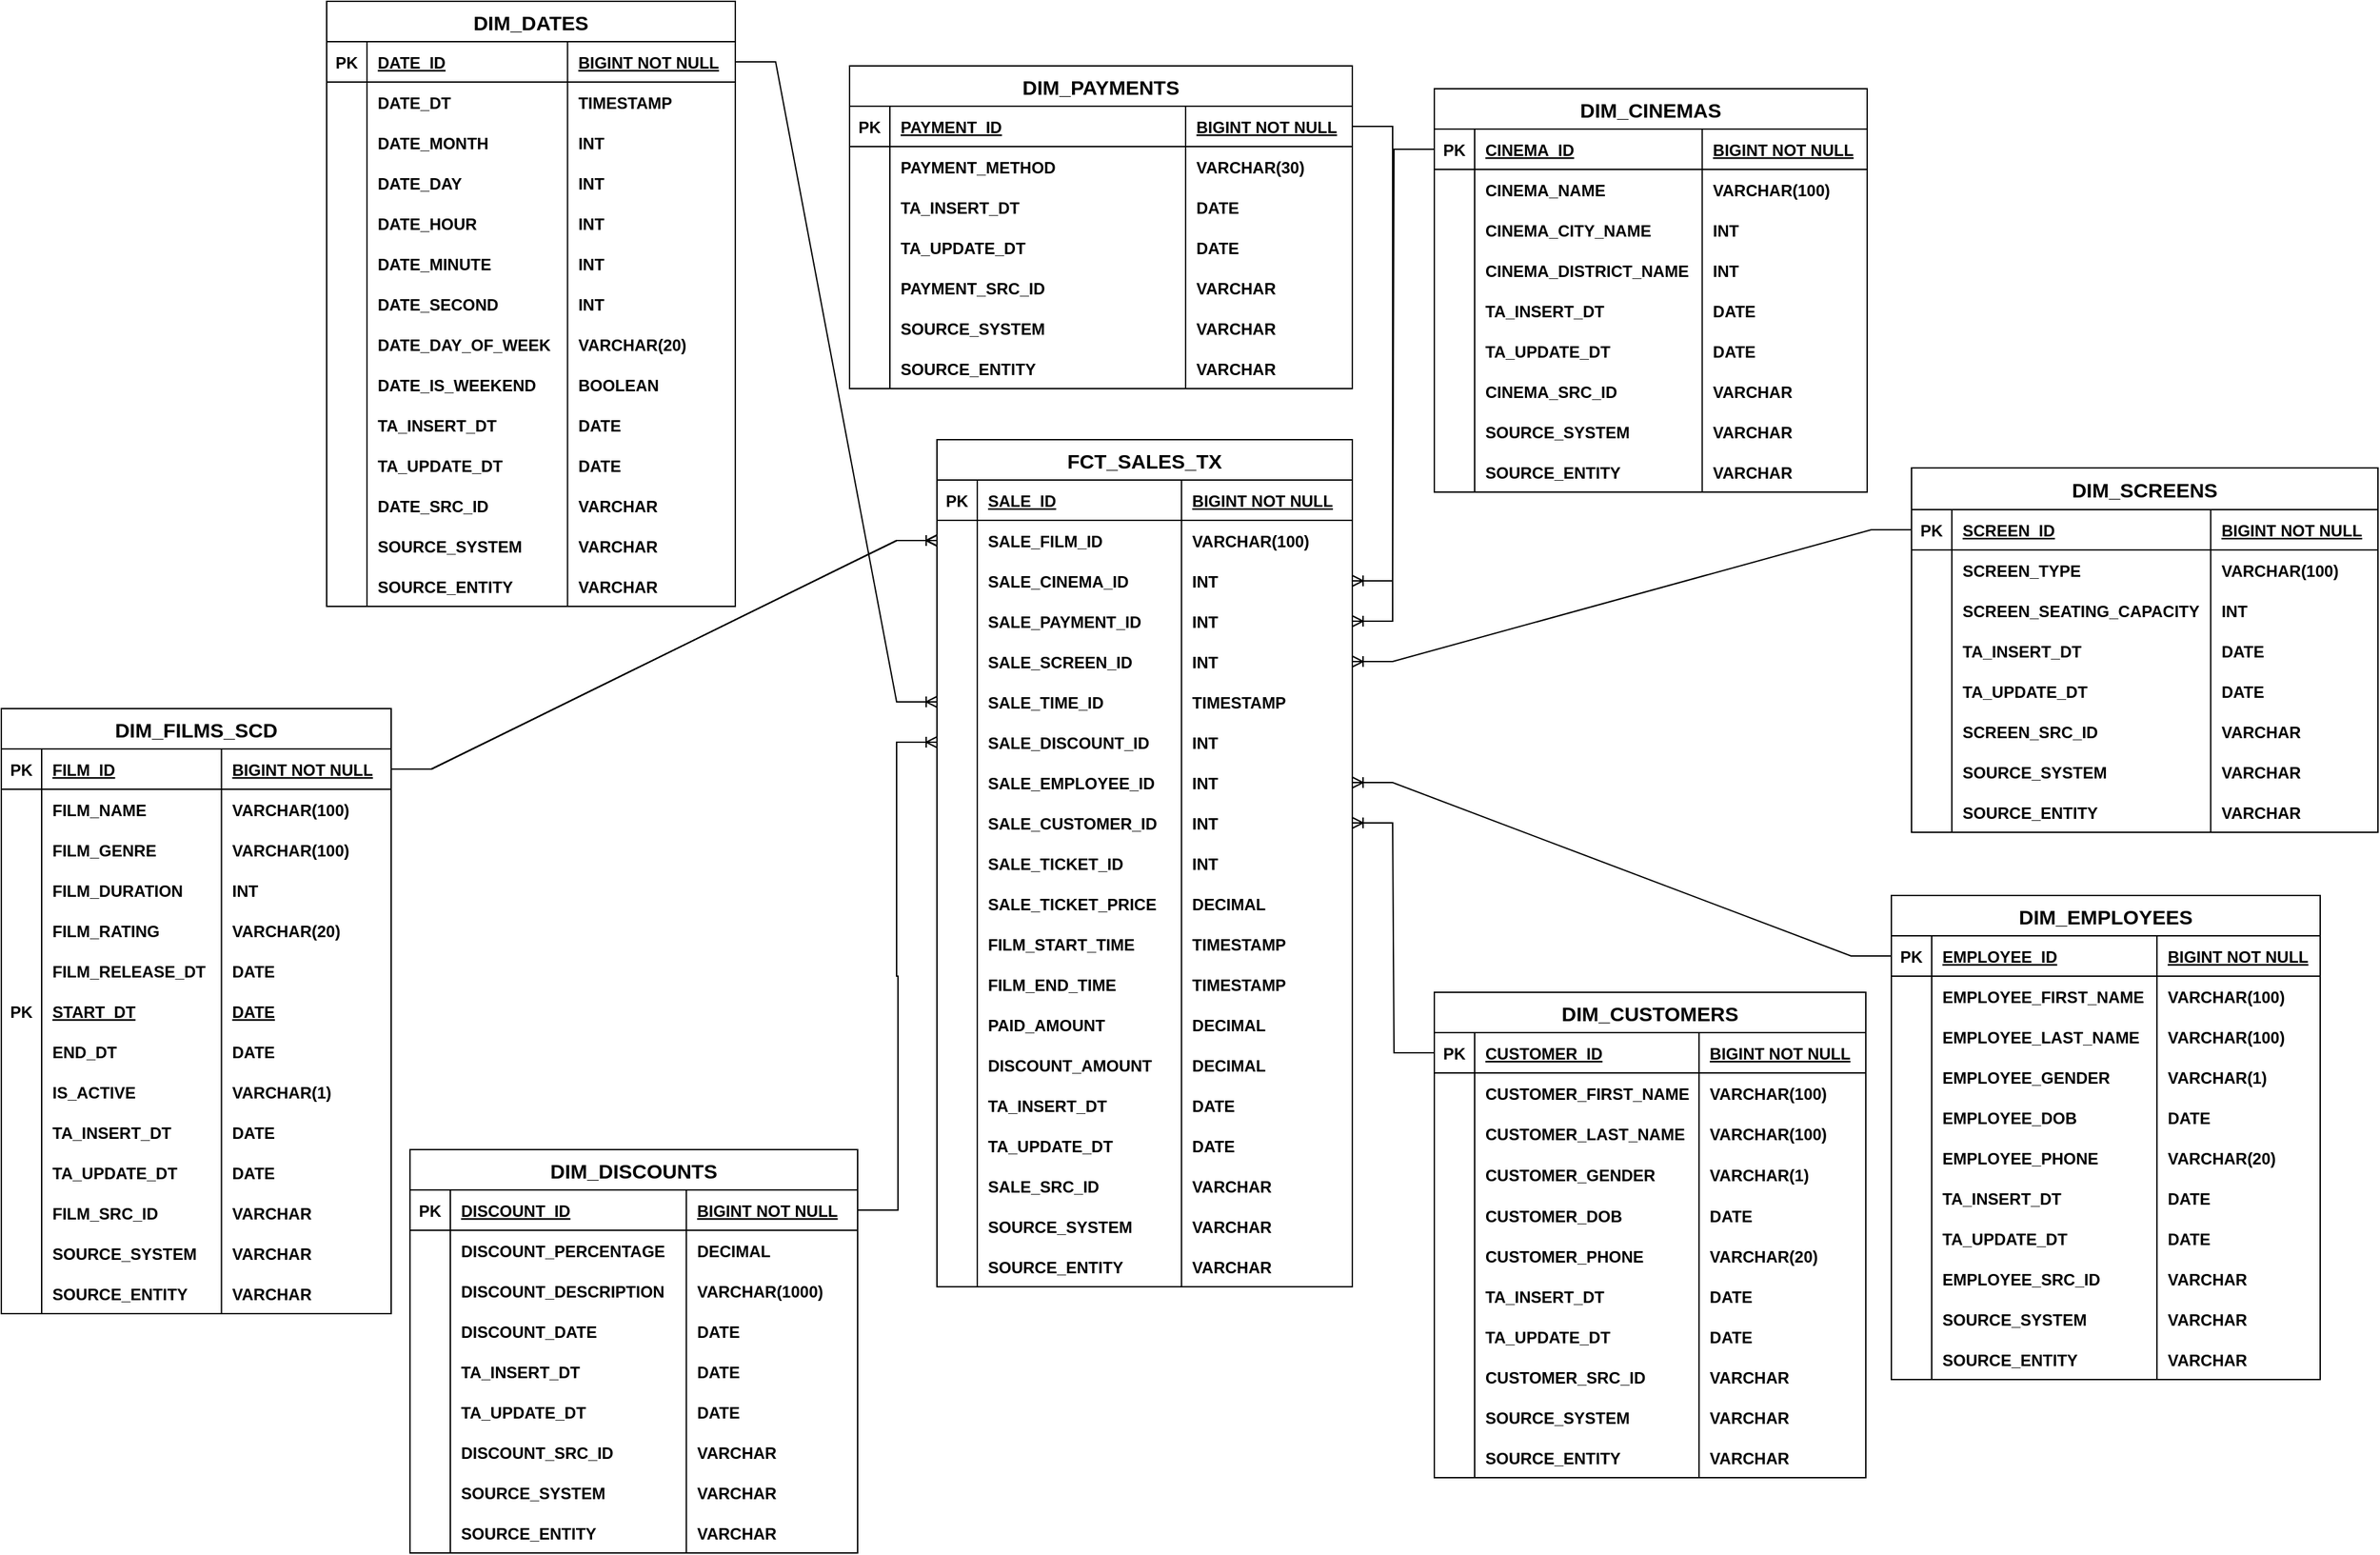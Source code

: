 <mxfile version="24.6.5" type="github">
  <diagram id="R2lEEEUBdFMjLlhIrx00" name="Page-1">
    <mxGraphModel dx="2300" dy="757" grid="0" gridSize="10" guides="1" tooltips="1" connect="1" arrows="1" fold="1" page="0" pageScale="1" pageWidth="850" pageHeight="1100" math="0" shadow="0" extFonts="Permanent Marker^https://fonts.googleapis.com/css?family=Permanent+Marker">
      <root>
        <mxCell id="0" />
        <mxCell id="1" parent="0" />
        <mxCell id="Mkx7goT2RhF-vi3lxjEB-1" value="DIM_FILMS_SCD" style="shape=table;startSize=30;container=1;collapsible=1;childLayout=tableLayout;fixedRows=1;rowLines=0;fontStyle=1;align=center;resizeLast=1;fontSize=15;" parent="1" vertex="1">
          <mxGeometry x="-538" y="691" width="290" height="450" as="geometry" />
        </mxCell>
        <mxCell id="Mkx7goT2RhF-vi3lxjEB-2" value="" style="shape=partialRectangle;collapsible=0;dropTarget=0;pointerEvents=0;fillColor=none;points=[[0,0.5],[1,0.5]];portConstraint=eastwest;top=0;left=0;right=0;bottom=1;" parent="Mkx7goT2RhF-vi3lxjEB-1" vertex="1">
          <mxGeometry y="30" width="290" height="30" as="geometry" />
        </mxCell>
        <mxCell id="Mkx7goT2RhF-vi3lxjEB-3" value="PK" style="shape=partialRectangle;overflow=hidden;connectable=0;fillColor=none;top=0;left=0;bottom=0;right=0;fontStyle=1;" parent="Mkx7goT2RhF-vi3lxjEB-2" vertex="1">
          <mxGeometry width="30" height="30" as="geometry">
            <mxRectangle width="30" height="30" as="alternateBounds" />
          </mxGeometry>
        </mxCell>
        <mxCell id="Mkx7goT2RhF-vi3lxjEB-4" value="FILM_ID" style="shape=partialRectangle;overflow=hidden;connectable=0;fillColor=none;top=0;left=0;bottom=0;right=0;align=left;spacingLeft=6;fontStyle=5;" parent="Mkx7goT2RhF-vi3lxjEB-2" vertex="1">
          <mxGeometry x="30" width="133.75" height="30" as="geometry">
            <mxRectangle width="133.75" height="30" as="alternateBounds" />
          </mxGeometry>
        </mxCell>
        <mxCell id="Mkx7goT2RhF-vi3lxjEB-5" value="BIGINT NOT NULL" style="shape=partialRectangle;overflow=hidden;connectable=0;fillColor=none;top=0;left=0;bottom=0;right=0;align=left;spacingLeft=6;fontStyle=5;" parent="Mkx7goT2RhF-vi3lxjEB-2" vertex="1">
          <mxGeometry x="163.75" width="126.25" height="30" as="geometry">
            <mxRectangle width="126.25" height="30" as="alternateBounds" />
          </mxGeometry>
        </mxCell>
        <mxCell id="Mkx7goT2RhF-vi3lxjEB-6" value="" style="shape=partialRectangle;collapsible=0;dropTarget=0;pointerEvents=0;fillColor=none;points=[[0,0.5],[1,0.5]];portConstraint=eastwest;top=0;left=0;right=0;bottom=0;" parent="Mkx7goT2RhF-vi3lxjEB-1" vertex="1">
          <mxGeometry y="60" width="290" height="30" as="geometry" />
        </mxCell>
        <mxCell id="Mkx7goT2RhF-vi3lxjEB-7" value="" style="shape=partialRectangle;overflow=hidden;connectable=0;fillColor=none;top=0;left=0;bottom=0;right=0;" parent="Mkx7goT2RhF-vi3lxjEB-6" vertex="1">
          <mxGeometry width="30" height="30" as="geometry">
            <mxRectangle width="30" height="30" as="alternateBounds" />
          </mxGeometry>
        </mxCell>
        <mxCell id="Mkx7goT2RhF-vi3lxjEB-8" value="FILM_NAME" style="shape=partialRectangle;overflow=hidden;connectable=0;fillColor=none;top=0;left=0;bottom=0;right=0;align=left;spacingLeft=6;fontStyle=1" parent="Mkx7goT2RhF-vi3lxjEB-6" vertex="1">
          <mxGeometry x="30" width="133.75" height="30" as="geometry">
            <mxRectangle width="133.75" height="30" as="alternateBounds" />
          </mxGeometry>
        </mxCell>
        <mxCell id="Mkx7goT2RhF-vi3lxjEB-9" value="VARCHAR(100)" style="shape=partialRectangle;overflow=hidden;connectable=0;fillColor=none;top=0;left=0;bottom=0;right=0;align=left;spacingLeft=6;fontStyle=1" parent="Mkx7goT2RhF-vi3lxjEB-6" vertex="1">
          <mxGeometry x="163.75" width="126.25" height="30" as="geometry">
            <mxRectangle width="126.25" height="30" as="alternateBounds" />
          </mxGeometry>
        </mxCell>
        <mxCell id="Mkx7goT2RhF-vi3lxjEB-10" value="" style="shape=partialRectangle;collapsible=0;dropTarget=0;pointerEvents=0;fillColor=none;points=[[0,0.5],[1,0.5]];portConstraint=eastwest;top=0;left=0;right=0;bottom=0;" parent="Mkx7goT2RhF-vi3lxjEB-1" vertex="1">
          <mxGeometry y="90" width="290" height="30" as="geometry" />
        </mxCell>
        <mxCell id="Mkx7goT2RhF-vi3lxjEB-11" value="" style="shape=partialRectangle;overflow=hidden;connectable=0;fillColor=none;top=0;left=0;bottom=0;right=0;" parent="Mkx7goT2RhF-vi3lxjEB-10" vertex="1">
          <mxGeometry width="30" height="30" as="geometry">
            <mxRectangle width="30" height="30" as="alternateBounds" />
          </mxGeometry>
        </mxCell>
        <mxCell id="Mkx7goT2RhF-vi3lxjEB-12" value="FILM_GENRE" style="shape=partialRectangle;overflow=hidden;connectable=0;fillColor=none;top=0;left=0;bottom=0;right=0;align=left;spacingLeft=6;fontStyle=1" parent="Mkx7goT2RhF-vi3lxjEB-10" vertex="1">
          <mxGeometry x="30" width="133.75" height="30" as="geometry">
            <mxRectangle width="133.75" height="30" as="alternateBounds" />
          </mxGeometry>
        </mxCell>
        <mxCell id="Mkx7goT2RhF-vi3lxjEB-13" value="VARCHAR(100)" style="shape=partialRectangle;overflow=hidden;connectable=0;fillColor=none;top=0;left=0;bottom=0;right=0;align=left;spacingLeft=6;fontStyle=1" parent="Mkx7goT2RhF-vi3lxjEB-10" vertex="1">
          <mxGeometry x="163.75" width="126.25" height="30" as="geometry">
            <mxRectangle width="126.25" height="30" as="alternateBounds" />
          </mxGeometry>
        </mxCell>
        <mxCell id="Mkx7goT2RhF-vi3lxjEB-14" style="shape=partialRectangle;collapsible=0;dropTarget=0;pointerEvents=0;fillColor=none;points=[[0,0.5],[1,0.5]];portConstraint=eastwest;top=0;left=0;right=0;bottom=0;" parent="Mkx7goT2RhF-vi3lxjEB-1" vertex="1">
          <mxGeometry y="120" width="290" height="30" as="geometry" />
        </mxCell>
        <mxCell id="Mkx7goT2RhF-vi3lxjEB-15" style="shape=partialRectangle;overflow=hidden;connectable=0;fillColor=none;top=0;left=0;bottom=0;right=0;" parent="Mkx7goT2RhF-vi3lxjEB-14" vertex="1">
          <mxGeometry width="30" height="30" as="geometry">
            <mxRectangle width="30" height="30" as="alternateBounds" />
          </mxGeometry>
        </mxCell>
        <mxCell id="Mkx7goT2RhF-vi3lxjEB-16" value="FILM_DURATION" style="shape=partialRectangle;overflow=hidden;connectable=0;fillColor=none;top=0;left=0;bottom=0;right=0;align=left;spacingLeft=6;fontStyle=1" parent="Mkx7goT2RhF-vi3lxjEB-14" vertex="1">
          <mxGeometry x="30" width="133.75" height="30" as="geometry">
            <mxRectangle width="133.75" height="30" as="alternateBounds" />
          </mxGeometry>
        </mxCell>
        <mxCell id="Mkx7goT2RhF-vi3lxjEB-17" value="INT" style="shape=partialRectangle;overflow=hidden;connectable=0;fillColor=none;top=0;left=0;bottom=0;right=0;align=left;spacingLeft=6;fontStyle=1" parent="Mkx7goT2RhF-vi3lxjEB-14" vertex="1">
          <mxGeometry x="163.75" width="126.25" height="30" as="geometry">
            <mxRectangle width="126.25" height="30" as="alternateBounds" />
          </mxGeometry>
        </mxCell>
        <mxCell id="Mkx7goT2RhF-vi3lxjEB-18" style="shape=partialRectangle;collapsible=0;dropTarget=0;pointerEvents=0;fillColor=none;points=[[0,0.5],[1,0.5]];portConstraint=eastwest;top=0;left=0;right=0;bottom=0;" parent="Mkx7goT2RhF-vi3lxjEB-1" vertex="1">
          <mxGeometry y="150" width="290" height="30" as="geometry" />
        </mxCell>
        <mxCell id="Mkx7goT2RhF-vi3lxjEB-19" style="shape=partialRectangle;overflow=hidden;connectable=0;fillColor=none;top=0;left=0;bottom=0;right=0;" parent="Mkx7goT2RhF-vi3lxjEB-18" vertex="1">
          <mxGeometry width="30" height="30" as="geometry">
            <mxRectangle width="30" height="30" as="alternateBounds" />
          </mxGeometry>
        </mxCell>
        <mxCell id="Mkx7goT2RhF-vi3lxjEB-20" value="FILM_RATING" style="shape=partialRectangle;overflow=hidden;connectable=0;fillColor=none;top=0;left=0;bottom=0;right=0;align=left;spacingLeft=6;fontStyle=1" parent="Mkx7goT2RhF-vi3lxjEB-18" vertex="1">
          <mxGeometry x="30" width="133.75" height="30" as="geometry">
            <mxRectangle width="133.75" height="30" as="alternateBounds" />
          </mxGeometry>
        </mxCell>
        <mxCell id="Mkx7goT2RhF-vi3lxjEB-21" value="VARCHAR(20)" style="shape=partialRectangle;overflow=hidden;connectable=0;fillColor=none;top=0;left=0;bottom=0;right=0;align=left;spacingLeft=6;fontStyle=1" parent="Mkx7goT2RhF-vi3lxjEB-18" vertex="1">
          <mxGeometry x="163.75" width="126.25" height="30" as="geometry">
            <mxRectangle width="126.25" height="30" as="alternateBounds" />
          </mxGeometry>
        </mxCell>
        <mxCell id="Mkx7goT2RhF-vi3lxjEB-22" style="shape=partialRectangle;collapsible=0;dropTarget=0;pointerEvents=0;fillColor=none;points=[[0,0.5],[1,0.5]];portConstraint=eastwest;top=0;left=0;right=0;bottom=0;" parent="Mkx7goT2RhF-vi3lxjEB-1" vertex="1">
          <mxGeometry y="180" width="290" height="30" as="geometry" />
        </mxCell>
        <mxCell id="Mkx7goT2RhF-vi3lxjEB-23" style="shape=partialRectangle;overflow=hidden;connectable=0;fillColor=none;top=0;left=0;bottom=0;right=0;" parent="Mkx7goT2RhF-vi3lxjEB-22" vertex="1">
          <mxGeometry width="30" height="30" as="geometry">
            <mxRectangle width="30" height="30" as="alternateBounds" />
          </mxGeometry>
        </mxCell>
        <mxCell id="Mkx7goT2RhF-vi3lxjEB-24" value="FILM_RELEASE_DT" style="shape=partialRectangle;overflow=hidden;connectable=0;fillColor=none;top=0;left=0;bottom=0;right=0;align=left;spacingLeft=6;fontStyle=1" parent="Mkx7goT2RhF-vi3lxjEB-22" vertex="1">
          <mxGeometry x="30" width="133.75" height="30" as="geometry">
            <mxRectangle width="133.75" height="30" as="alternateBounds" />
          </mxGeometry>
        </mxCell>
        <mxCell id="Mkx7goT2RhF-vi3lxjEB-25" value="DATE" style="shape=partialRectangle;overflow=hidden;connectable=0;fillColor=none;top=0;left=0;bottom=0;right=0;align=left;spacingLeft=6;fontStyle=1" parent="Mkx7goT2RhF-vi3lxjEB-22" vertex="1">
          <mxGeometry x="163.75" width="126.25" height="30" as="geometry">
            <mxRectangle width="126.25" height="30" as="alternateBounds" />
          </mxGeometry>
        </mxCell>
        <mxCell id="Mkx7goT2RhF-vi3lxjEB-26" style="shape=partialRectangle;collapsible=0;dropTarget=0;pointerEvents=0;fillColor=none;points=[[0,0.5],[1,0.5]];portConstraint=eastwest;top=0;left=0;right=0;bottom=0;" parent="Mkx7goT2RhF-vi3lxjEB-1" vertex="1">
          <mxGeometry y="210" width="290" height="30" as="geometry" />
        </mxCell>
        <mxCell id="Mkx7goT2RhF-vi3lxjEB-27" value="PK" style="shape=partialRectangle;overflow=hidden;connectable=0;fillColor=none;top=0;left=0;bottom=0;right=0;fontStyle=1" parent="Mkx7goT2RhF-vi3lxjEB-26" vertex="1">
          <mxGeometry width="30" height="30" as="geometry">
            <mxRectangle width="30" height="30" as="alternateBounds" />
          </mxGeometry>
        </mxCell>
        <mxCell id="Mkx7goT2RhF-vi3lxjEB-28" value="START_DT" style="shape=partialRectangle;overflow=hidden;connectable=0;fillColor=none;top=0;left=0;bottom=0;right=0;align=left;spacingLeft=6;fontStyle=5" parent="Mkx7goT2RhF-vi3lxjEB-26" vertex="1">
          <mxGeometry x="30" width="133.75" height="30" as="geometry">
            <mxRectangle width="133.75" height="30" as="alternateBounds" />
          </mxGeometry>
        </mxCell>
        <mxCell id="Mkx7goT2RhF-vi3lxjEB-29" value="DATE" style="shape=partialRectangle;overflow=hidden;connectable=0;fillColor=none;top=0;left=0;bottom=0;right=0;align=left;spacingLeft=6;fontStyle=5" parent="Mkx7goT2RhF-vi3lxjEB-26" vertex="1">
          <mxGeometry x="163.75" width="126.25" height="30" as="geometry">
            <mxRectangle width="126.25" height="30" as="alternateBounds" />
          </mxGeometry>
        </mxCell>
        <mxCell id="Mkx7goT2RhF-vi3lxjEB-30" style="shape=partialRectangle;collapsible=0;dropTarget=0;pointerEvents=0;fillColor=none;points=[[0,0.5],[1,0.5]];portConstraint=eastwest;top=0;left=0;right=0;bottom=0;" parent="Mkx7goT2RhF-vi3lxjEB-1" vertex="1">
          <mxGeometry y="240" width="290" height="30" as="geometry" />
        </mxCell>
        <mxCell id="Mkx7goT2RhF-vi3lxjEB-31" style="shape=partialRectangle;overflow=hidden;connectable=0;fillColor=none;top=0;left=0;bottom=0;right=0;" parent="Mkx7goT2RhF-vi3lxjEB-30" vertex="1">
          <mxGeometry width="30" height="30" as="geometry">
            <mxRectangle width="30" height="30" as="alternateBounds" />
          </mxGeometry>
        </mxCell>
        <mxCell id="Mkx7goT2RhF-vi3lxjEB-32" value="END_DT" style="shape=partialRectangle;overflow=hidden;connectable=0;fillColor=none;top=0;left=0;bottom=0;right=0;align=left;spacingLeft=6;fontStyle=1" parent="Mkx7goT2RhF-vi3lxjEB-30" vertex="1">
          <mxGeometry x="30" width="133.75" height="30" as="geometry">
            <mxRectangle width="133.75" height="30" as="alternateBounds" />
          </mxGeometry>
        </mxCell>
        <mxCell id="Mkx7goT2RhF-vi3lxjEB-33" value="DATE" style="shape=partialRectangle;overflow=hidden;connectable=0;fillColor=none;top=0;left=0;bottom=0;right=0;align=left;spacingLeft=6;fontStyle=1" parent="Mkx7goT2RhF-vi3lxjEB-30" vertex="1">
          <mxGeometry x="163.75" width="126.25" height="30" as="geometry">
            <mxRectangle width="126.25" height="30" as="alternateBounds" />
          </mxGeometry>
        </mxCell>
        <mxCell id="Mkx7goT2RhF-vi3lxjEB-34" style="shape=partialRectangle;collapsible=0;dropTarget=0;pointerEvents=0;fillColor=none;points=[[0,0.5],[1,0.5]];portConstraint=eastwest;top=0;left=0;right=0;bottom=0;" parent="Mkx7goT2RhF-vi3lxjEB-1" vertex="1">
          <mxGeometry y="270" width="290" height="30" as="geometry" />
        </mxCell>
        <mxCell id="Mkx7goT2RhF-vi3lxjEB-35" style="shape=partialRectangle;overflow=hidden;connectable=0;fillColor=none;top=0;left=0;bottom=0;right=0;" parent="Mkx7goT2RhF-vi3lxjEB-34" vertex="1">
          <mxGeometry width="30" height="30" as="geometry">
            <mxRectangle width="30" height="30" as="alternateBounds" />
          </mxGeometry>
        </mxCell>
        <mxCell id="Mkx7goT2RhF-vi3lxjEB-36" value="IS_ACTIVE" style="shape=partialRectangle;overflow=hidden;connectable=0;fillColor=none;top=0;left=0;bottom=0;right=0;align=left;spacingLeft=6;fontStyle=1" parent="Mkx7goT2RhF-vi3lxjEB-34" vertex="1">
          <mxGeometry x="30" width="133.75" height="30" as="geometry">
            <mxRectangle width="133.75" height="30" as="alternateBounds" />
          </mxGeometry>
        </mxCell>
        <mxCell id="Mkx7goT2RhF-vi3lxjEB-37" value="VARCHAR(1)" style="shape=partialRectangle;overflow=hidden;connectable=0;fillColor=none;top=0;left=0;bottom=0;right=0;align=left;spacingLeft=6;fontStyle=1" parent="Mkx7goT2RhF-vi3lxjEB-34" vertex="1">
          <mxGeometry x="163.75" width="126.25" height="30" as="geometry">
            <mxRectangle width="126.25" height="30" as="alternateBounds" />
          </mxGeometry>
        </mxCell>
        <mxCell id="Mkx7goT2RhF-vi3lxjEB-38" style="shape=partialRectangle;collapsible=0;dropTarget=0;pointerEvents=0;fillColor=none;points=[[0,0.5],[1,0.5]];portConstraint=eastwest;top=0;left=0;right=0;bottom=0;" parent="Mkx7goT2RhF-vi3lxjEB-1" vertex="1">
          <mxGeometry y="300" width="290" height="30" as="geometry" />
        </mxCell>
        <mxCell id="Mkx7goT2RhF-vi3lxjEB-39" style="shape=partialRectangle;overflow=hidden;connectable=0;fillColor=none;top=0;left=0;bottom=0;right=0;" parent="Mkx7goT2RhF-vi3lxjEB-38" vertex="1">
          <mxGeometry width="30" height="30" as="geometry">
            <mxRectangle width="30" height="30" as="alternateBounds" />
          </mxGeometry>
        </mxCell>
        <mxCell id="Mkx7goT2RhF-vi3lxjEB-40" value="TA_INSERT_DT" style="shape=partialRectangle;overflow=hidden;connectable=0;fillColor=none;top=0;left=0;bottom=0;right=0;align=left;spacingLeft=6;fontStyle=1" parent="Mkx7goT2RhF-vi3lxjEB-38" vertex="1">
          <mxGeometry x="30" width="133.75" height="30" as="geometry">
            <mxRectangle width="133.75" height="30" as="alternateBounds" />
          </mxGeometry>
        </mxCell>
        <mxCell id="Mkx7goT2RhF-vi3lxjEB-41" value="DATE" style="shape=partialRectangle;overflow=hidden;connectable=0;fillColor=none;top=0;left=0;bottom=0;right=0;align=left;spacingLeft=6;fontStyle=1" parent="Mkx7goT2RhF-vi3lxjEB-38" vertex="1">
          <mxGeometry x="163.75" width="126.25" height="30" as="geometry">
            <mxRectangle width="126.25" height="30" as="alternateBounds" />
          </mxGeometry>
        </mxCell>
        <mxCell id="Mkx7goT2RhF-vi3lxjEB-42" style="shape=partialRectangle;collapsible=0;dropTarget=0;pointerEvents=0;fillColor=none;points=[[0,0.5],[1,0.5]];portConstraint=eastwest;top=0;left=0;right=0;bottom=0;" parent="Mkx7goT2RhF-vi3lxjEB-1" vertex="1">
          <mxGeometry y="330" width="290" height="30" as="geometry" />
        </mxCell>
        <mxCell id="Mkx7goT2RhF-vi3lxjEB-43" style="shape=partialRectangle;overflow=hidden;connectable=0;fillColor=none;top=0;left=0;bottom=0;right=0;" parent="Mkx7goT2RhF-vi3lxjEB-42" vertex="1">
          <mxGeometry width="30" height="30" as="geometry">
            <mxRectangle width="30" height="30" as="alternateBounds" />
          </mxGeometry>
        </mxCell>
        <mxCell id="Mkx7goT2RhF-vi3lxjEB-44" value="TA_UPDATE_DT" style="shape=partialRectangle;overflow=hidden;connectable=0;fillColor=none;top=0;left=0;bottom=0;right=0;align=left;spacingLeft=6;fontStyle=1" parent="Mkx7goT2RhF-vi3lxjEB-42" vertex="1">
          <mxGeometry x="30" width="133.75" height="30" as="geometry">
            <mxRectangle width="133.75" height="30" as="alternateBounds" />
          </mxGeometry>
        </mxCell>
        <mxCell id="Mkx7goT2RhF-vi3lxjEB-45" value="DATE" style="shape=partialRectangle;overflow=hidden;connectable=0;fillColor=none;top=0;left=0;bottom=0;right=0;align=left;spacingLeft=6;fontStyle=1" parent="Mkx7goT2RhF-vi3lxjEB-42" vertex="1">
          <mxGeometry x="163.75" width="126.25" height="30" as="geometry">
            <mxRectangle width="126.25" height="30" as="alternateBounds" />
          </mxGeometry>
        </mxCell>
        <mxCell id="Mkx7goT2RhF-vi3lxjEB-46" style="shape=partialRectangle;collapsible=0;dropTarget=0;pointerEvents=0;fillColor=none;points=[[0,0.5],[1,0.5]];portConstraint=eastwest;top=0;left=0;right=0;bottom=0;" parent="Mkx7goT2RhF-vi3lxjEB-1" vertex="1">
          <mxGeometry y="360" width="290" height="30" as="geometry" />
        </mxCell>
        <mxCell id="Mkx7goT2RhF-vi3lxjEB-47" style="shape=partialRectangle;overflow=hidden;connectable=0;fillColor=none;top=0;left=0;bottom=0;right=0;" parent="Mkx7goT2RhF-vi3lxjEB-46" vertex="1">
          <mxGeometry width="30" height="30" as="geometry">
            <mxRectangle width="30" height="30" as="alternateBounds" />
          </mxGeometry>
        </mxCell>
        <mxCell id="Mkx7goT2RhF-vi3lxjEB-48" value="FILM_SRC_ID" style="shape=partialRectangle;overflow=hidden;connectable=0;fillColor=none;top=0;left=0;bottom=0;right=0;align=left;spacingLeft=6;fontStyle=1" parent="Mkx7goT2RhF-vi3lxjEB-46" vertex="1">
          <mxGeometry x="30" width="133.75" height="30" as="geometry">
            <mxRectangle width="133.75" height="30" as="alternateBounds" />
          </mxGeometry>
        </mxCell>
        <mxCell id="Mkx7goT2RhF-vi3lxjEB-49" value="VARCHAR" style="shape=partialRectangle;overflow=hidden;connectable=0;fillColor=none;top=0;left=0;bottom=0;right=0;align=left;spacingLeft=6;fontStyle=1" parent="Mkx7goT2RhF-vi3lxjEB-46" vertex="1">
          <mxGeometry x="163.75" width="126.25" height="30" as="geometry">
            <mxRectangle width="126.25" height="30" as="alternateBounds" />
          </mxGeometry>
        </mxCell>
        <mxCell id="Mkx7goT2RhF-vi3lxjEB-50" style="shape=partialRectangle;collapsible=0;dropTarget=0;pointerEvents=0;fillColor=none;points=[[0,0.5],[1,0.5]];portConstraint=eastwest;top=0;left=0;right=0;bottom=0;" parent="Mkx7goT2RhF-vi3lxjEB-1" vertex="1">
          <mxGeometry y="390" width="290" height="30" as="geometry" />
        </mxCell>
        <mxCell id="Mkx7goT2RhF-vi3lxjEB-51" style="shape=partialRectangle;overflow=hidden;connectable=0;fillColor=none;top=0;left=0;bottom=0;right=0;" parent="Mkx7goT2RhF-vi3lxjEB-50" vertex="1">
          <mxGeometry width="30" height="30" as="geometry">
            <mxRectangle width="30" height="30" as="alternateBounds" />
          </mxGeometry>
        </mxCell>
        <mxCell id="Mkx7goT2RhF-vi3lxjEB-52" value="SOURCE_SYSTEM" style="shape=partialRectangle;overflow=hidden;connectable=0;fillColor=none;top=0;left=0;bottom=0;right=0;align=left;spacingLeft=6;fontStyle=1" parent="Mkx7goT2RhF-vi3lxjEB-50" vertex="1">
          <mxGeometry x="30" width="133.75" height="30" as="geometry">
            <mxRectangle width="133.75" height="30" as="alternateBounds" />
          </mxGeometry>
        </mxCell>
        <mxCell id="Mkx7goT2RhF-vi3lxjEB-53" value="VARCHAR" style="shape=partialRectangle;overflow=hidden;connectable=0;fillColor=none;top=0;left=0;bottom=0;right=0;align=left;spacingLeft=6;fontStyle=1" parent="Mkx7goT2RhF-vi3lxjEB-50" vertex="1">
          <mxGeometry x="163.75" width="126.25" height="30" as="geometry">
            <mxRectangle width="126.25" height="30" as="alternateBounds" />
          </mxGeometry>
        </mxCell>
        <mxCell id="Mkx7goT2RhF-vi3lxjEB-54" style="shape=partialRectangle;collapsible=0;dropTarget=0;pointerEvents=0;fillColor=none;points=[[0,0.5],[1,0.5]];portConstraint=eastwest;top=0;left=0;right=0;bottom=0;" parent="Mkx7goT2RhF-vi3lxjEB-1" vertex="1">
          <mxGeometry y="420" width="290" height="30" as="geometry" />
        </mxCell>
        <mxCell id="Mkx7goT2RhF-vi3lxjEB-55" style="shape=partialRectangle;overflow=hidden;connectable=0;fillColor=none;top=0;left=0;bottom=0;right=0;" parent="Mkx7goT2RhF-vi3lxjEB-54" vertex="1">
          <mxGeometry width="30" height="30" as="geometry">
            <mxRectangle width="30" height="30" as="alternateBounds" />
          </mxGeometry>
        </mxCell>
        <mxCell id="Mkx7goT2RhF-vi3lxjEB-56" value="SOURCE_ENTITY" style="shape=partialRectangle;overflow=hidden;connectable=0;fillColor=none;top=0;left=0;bottom=0;right=0;align=left;spacingLeft=6;fontStyle=1" parent="Mkx7goT2RhF-vi3lxjEB-54" vertex="1">
          <mxGeometry x="30" width="133.75" height="30" as="geometry">
            <mxRectangle width="133.75" height="30" as="alternateBounds" />
          </mxGeometry>
        </mxCell>
        <mxCell id="Mkx7goT2RhF-vi3lxjEB-57" value="VARCHAR" style="shape=partialRectangle;overflow=hidden;connectable=0;fillColor=none;top=0;left=0;bottom=0;right=0;align=left;spacingLeft=6;fontStyle=1" parent="Mkx7goT2RhF-vi3lxjEB-54" vertex="1">
          <mxGeometry x="163.75" width="126.25" height="30" as="geometry">
            <mxRectangle width="126.25" height="30" as="alternateBounds" />
          </mxGeometry>
        </mxCell>
        <mxCell id="Mkx7goT2RhF-vi3lxjEB-58" value="DIM_CINEMAS" style="shape=table;startSize=30;container=1;collapsible=1;childLayout=tableLayout;fixedRows=1;rowLines=0;fontStyle=1;align=center;resizeLast=1;fontSize=15;" parent="1" vertex="1">
          <mxGeometry x="528" y="230" width="322" height="300" as="geometry" />
        </mxCell>
        <mxCell id="Mkx7goT2RhF-vi3lxjEB-59" value="" style="shape=partialRectangle;collapsible=0;dropTarget=0;pointerEvents=0;fillColor=none;points=[[0,0.5],[1,0.5]];portConstraint=eastwest;top=0;left=0;right=0;bottom=1;" parent="Mkx7goT2RhF-vi3lxjEB-58" vertex="1">
          <mxGeometry y="30" width="322" height="30" as="geometry" />
        </mxCell>
        <mxCell id="Mkx7goT2RhF-vi3lxjEB-60" value="PK" style="shape=partialRectangle;overflow=hidden;connectable=0;fillColor=none;top=0;left=0;bottom=0;right=0;fontStyle=1;" parent="Mkx7goT2RhF-vi3lxjEB-59" vertex="1">
          <mxGeometry width="30" height="30" as="geometry">
            <mxRectangle width="30" height="30" as="alternateBounds" />
          </mxGeometry>
        </mxCell>
        <mxCell id="Mkx7goT2RhF-vi3lxjEB-61" value="CINEMA_ID" style="shape=partialRectangle;overflow=hidden;connectable=0;fillColor=none;top=0;left=0;bottom=0;right=0;align=left;spacingLeft=6;fontStyle=5;" parent="Mkx7goT2RhF-vi3lxjEB-59" vertex="1">
          <mxGeometry x="30" width="169.273" height="30" as="geometry">
            <mxRectangle width="169.273" height="30" as="alternateBounds" />
          </mxGeometry>
        </mxCell>
        <mxCell id="Mkx7goT2RhF-vi3lxjEB-62" value="BIGINT NOT NULL" style="shape=partialRectangle;overflow=hidden;connectable=0;fillColor=none;top=0;left=0;bottom=0;right=0;align=left;spacingLeft=6;fontStyle=5;" parent="Mkx7goT2RhF-vi3lxjEB-59" vertex="1">
          <mxGeometry x="199.273" width="122.727" height="30" as="geometry">
            <mxRectangle width="122.727" height="30" as="alternateBounds" />
          </mxGeometry>
        </mxCell>
        <mxCell id="Mkx7goT2RhF-vi3lxjEB-63" value="" style="shape=partialRectangle;collapsible=0;dropTarget=0;pointerEvents=0;fillColor=none;points=[[0,0.5],[1,0.5]];portConstraint=eastwest;top=0;left=0;right=0;bottom=0;" parent="Mkx7goT2RhF-vi3lxjEB-58" vertex="1">
          <mxGeometry y="60" width="322" height="30" as="geometry" />
        </mxCell>
        <mxCell id="Mkx7goT2RhF-vi3lxjEB-64" value="" style="shape=partialRectangle;overflow=hidden;connectable=0;fillColor=none;top=0;left=0;bottom=0;right=0;" parent="Mkx7goT2RhF-vi3lxjEB-63" vertex="1">
          <mxGeometry width="30" height="30" as="geometry">
            <mxRectangle width="30" height="30" as="alternateBounds" />
          </mxGeometry>
        </mxCell>
        <mxCell id="Mkx7goT2RhF-vi3lxjEB-65" value="CINEMA_NAME" style="shape=partialRectangle;overflow=hidden;connectable=0;fillColor=none;top=0;left=0;bottom=0;right=0;align=left;spacingLeft=6;fontStyle=1" parent="Mkx7goT2RhF-vi3lxjEB-63" vertex="1">
          <mxGeometry x="30" width="169.273" height="30" as="geometry">
            <mxRectangle width="169.273" height="30" as="alternateBounds" />
          </mxGeometry>
        </mxCell>
        <mxCell id="Mkx7goT2RhF-vi3lxjEB-66" value="VARCHAR(100)" style="shape=partialRectangle;overflow=hidden;connectable=0;fillColor=none;top=0;left=0;bottom=0;right=0;align=left;spacingLeft=6;fontStyle=1" parent="Mkx7goT2RhF-vi3lxjEB-63" vertex="1">
          <mxGeometry x="199.273" width="122.727" height="30" as="geometry">
            <mxRectangle width="122.727" height="30" as="alternateBounds" />
          </mxGeometry>
        </mxCell>
        <mxCell id="Mkx7goT2RhF-vi3lxjEB-67" value="" style="shape=partialRectangle;collapsible=0;dropTarget=0;pointerEvents=0;fillColor=none;points=[[0,0.5],[1,0.5]];portConstraint=eastwest;top=0;left=0;right=0;bottom=0;" parent="Mkx7goT2RhF-vi3lxjEB-58" vertex="1">
          <mxGeometry y="90" width="322" height="30" as="geometry" />
        </mxCell>
        <mxCell id="Mkx7goT2RhF-vi3lxjEB-68" value="" style="shape=partialRectangle;overflow=hidden;connectable=0;fillColor=none;top=0;left=0;bottom=0;right=0;" parent="Mkx7goT2RhF-vi3lxjEB-67" vertex="1">
          <mxGeometry width="30" height="30" as="geometry">
            <mxRectangle width="30" height="30" as="alternateBounds" />
          </mxGeometry>
        </mxCell>
        <mxCell id="Mkx7goT2RhF-vi3lxjEB-69" value="CINEMA_CITY_NAME" style="shape=partialRectangle;overflow=hidden;connectable=0;fillColor=none;top=0;left=0;bottom=0;right=0;align=left;spacingLeft=6;fontStyle=1" parent="Mkx7goT2RhF-vi3lxjEB-67" vertex="1">
          <mxGeometry x="30" width="169.273" height="30" as="geometry">
            <mxRectangle width="169.273" height="30" as="alternateBounds" />
          </mxGeometry>
        </mxCell>
        <mxCell id="Mkx7goT2RhF-vi3lxjEB-70" value="INT" style="shape=partialRectangle;overflow=hidden;connectable=0;fillColor=none;top=0;left=0;bottom=0;right=0;align=left;spacingLeft=6;fontStyle=1" parent="Mkx7goT2RhF-vi3lxjEB-67" vertex="1">
          <mxGeometry x="199.273" width="122.727" height="30" as="geometry">
            <mxRectangle width="122.727" height="30" as="alternateBounds" />
          </mxGeometry>
        </mxCell>
        <mxCell id="Mkx7goT2RhF-vi3lxjEB-71" style="shape=partialRectangle;collapsible=0;dropTarget=0;pointerEvents=0;fillColor=none;points=[[0,0.5],[1,0.5]];portConstraint=eastwest;top=0;left=0;right=0;bottom=0;" parent="Mkx7goT2RhF-vi3lxjEB-58" vertex="1">
          <mxGeometry y="120" width="322" height="30" as="geometry" />
        </mxCell>
        <mxCell id="Mkx7goT2RhF-vi3lxjEB-72" style="shape=partialRectangle;overflow=hidden;connectable=0;fillColor=none;top=0;left=0;bottom=0;right=0;" parent="Mkx7goT2RhF-vi3lxjEB-71" vertex="1">
          <mxGeometry width="30" height="30" as="geometry">
            <mxRectangle width="30" height="30" as="alternateBounds" />
          </mxGeometry>
        </mxCell>
        <mxCell id="Mkx7goT2RhF-vi3lxjEB-73" value="CINEMA_DISTRICT_NAME" style="shape=partialRectangle;overflow=hidden;connectable=0;fillColor=none;top=0;left=0;bottom=0;right=0;align=left;spacingLeft=6;fontStyle=1" parent="Mkx7goT2RhF-vi3lxjEB-71" vertex="1">
          <mxGeometry x="30" width="169.273" height="30" as="geometry">
            <mxRectangle width="169.273" height="30" as="alternateBounds" />
          </mxGeometry>
        </mxCell>
        <mxCell id="Mkx7goT2RhF-vi3lxjEB-74" value="INT" style="shape=partialRectangle;overflow=hidden;connectable=0;fillColor=none;top=0;left=0;bottom=0;right=0;align=left;spacingLeft=6;fontStyle=1" parent="Mkx7goT2RhF-vi3lxjEB-71" vertex="1">
          <mxGeometry x="199.273" width="122.727" height="30" as="geometry">
            <mxRectangle width="122.727" height="30" as="alternateBounds" />
          </mxGeometry>
        </mxCell>
        <mxCell id="Mkx7goT2RhF-vi3lxjEB-75" style="shape=partialRectangle;collapsible=0;dropTarget=0;pointerEvents=0;fillColor=none;points=[[0,0.5],[1,0.5]];portConstraint=eastwest;top=0;left=0;right=0;bottom=0;" parent="Mkx7goT2RhF-vi3lxjEB-58" vertex="1">
          <mxGeometry y="150" width="322" height="30" as="geometry" />
        </mxCell>
        <mxCell id="Mkx7goT2RhF-vi3lxjEB-76" style="shape=partialRectangle;overflow=hidden;connectable=0;fillColor=none;top=0;left=0;bottom=0;right=0;" parent="Mkx7goT2RhF-vi3lxjEB-75" vertex="1">
          <mxGeometry width="30" height="30" as="geometry">
            <mxRectangle width="30" height="30" as="alternateBounds" />
          </mxGeometry>
        </mxCell>
        <mxCell id="Mkx7goT2RhF-vi3lxjEB-77" value="TA_INSERT_DT" style="shape=partialRectangle;overflow=hidden;connectable=0;fillColor=none;top=0;left=0;bottom=0;right=0;align=left;spacingLeft=6;fontStyle=1" parent="Mkx7goT2RhF-vi3lxjEB-75" vertex="1">
          <mxGeometry x="30" width="169.273" height="30" as="geometry">
            <mxRectangle width="169.273" height="30" as="alternateBounds" />
          </mxGeometry>
        </mxCell>
        <mxCell id="Mkx7goT2RhF-vi3lxjEB-78" value="DATE" style="shape=partialRectangle;overflow=hidden;connectable=0;fillColor=none;top=0;left=0;bottom=0;right=0;align=left;spacingLeft=6;fontStyle=1" parent="Mkx7goT2RhF-vi3lxjEB-75" vertex="1">
          <mxGeometry x="199.273" width="122.727" height="30" as="geometry">
            <mxRectangle width="122.727" height="30" as="alternateBounds" />
          </mxGeometry>
        </mxCell>
        <mxCell id="Mkx7goT2RhF-vi3lxjEB-79" style="shape=partialRectangle;collapsible=0;dropTarget=0;pointerEvents=0;fillColor=none;points=[[0,0.5],[1,0.5]];portConstraint=eastwest;top=0;left=0;right=0;bottom=0;" parent="Mkx7goT2RhF-vi3lxjEB-58" vertex="1">
          <mxGeometry y="180" width="322" height="30" as="geometry" />
        </mxCell>
        <mxCell id="Mkx7goT2RhF-vi3lxjEB-80" style="shape=partialRectangle;overflow=hidden;connectable=0;fillColor=none;top=0;left=0;bottom=0;right=0;" parent="Mkx7goT2RhF-vi3lxjEB-79" vertex="1">
          <mxGeometry width="30" height="30" as="geometry">
            <mxRectangle width="30" height="30" as="alternateBounds" />
          </mxGeometry>
        </mxCell>
        <mxCell id="Mkx7goT2RhF-vi3lxjEB-81" value="TA_UPDATE_DT" style="shape=partialRectangle;overflow=hidden;connectable=0;fillColor=none;top=0;left=0;bottom=0;right=0;align=left;spacingLeft=6;fontStyle=1" parent="Mkx7goT2RhF-vi3lxjEB-79" vertex="1">
          <mxGeometry x="30" width="169.273" height="30" as="geometry">
            <mxRectangle width="169.273" height="30" as="alternateBounds" />
          </mxGeometry>
        </mxCell>
        <mxCell id="Mkx7goT2RhF-vi3lxjEB-82" value="DATE" style="shape=partialRectangle;overflow=hidden;connectable=0;fillColor=none;top=0;left=0;bottom=0;right=0;align=left;spacingLeft=6;fontStyle=1" parent="Mkx7goT2RhF-vi3lxjEB-79" vertex="1">
          <mxGeometry x="199.273" width="122.727" height="30" as="geometry">
            <mxRectangle width="122.727" height="30" as="alternateBounds" />
          </mxGeometry>
        </mxCell>
        <mxCell id="Mkx7goT2RhF-vi3lxjEB-83" style="shape=partialRectangle;collapsible=0;dropTarget=0;pointerEvents=0;fillColor=none;points=[[0,0.5],[1,0.5]];portConstraint=eastwest;top=0;left=0;right=0;bottom=0;fontStyle=1" parent="Mkx7goT2RhF-vi3lxjEB-58" vertex="1">
          <mxGeometry y="210" width="322" height="30" as="geometry" />
        </mxCell>
        <mxCell id="Mkx7goT2RhF-vi3lxjEB-84" style="shape=partialRectangle;overflow=hidden;connectable=0;fillColor=none;top=0;left=0;bottom=0;right=0;" parent="Mkx7goT2RhF-vi3lxjEB-83" vertex="1">
          <mxGeometry width="30" height="30" as="geometry">
            <mxRectangle width="30" height="30" as="alternateBounds" />
          </mxGeometry>
        </mxCell>
        <mxCell id="Mkx7goT2RhF-vi3lxjEB-85" value="CINEMA_SRC_ID" style="shape=partialRectangle;overflow=hidden;connectable=0;fillColor=none;top=0;left=0;bottom=0;right=0;align=left;spacingLeft=6;fontStyle=1" parent="Mkx7goT2RhF-vi3lxjEB-83" vertex="1">
          <mxGeometry x="30" width="169.273" height="30" as="geometry">
            <mxRectangle width="169.273" height="30" as="alternateBounds" />
          </mxGeometry>
        </mxCell>
        <mxCell id="Mkx7goT2RhF-vi3lxjEB-86" value="VARCHAR" style="shape=partialRectangle;overflow=hidden;connectable=0;fillColor=none;top=0;left=0;bottom=0;right=0;align=left;spacingLeft=6;fontStyle=1" parent="Mkx7goT2RhF-vi3lxjEB-83" vertex="1">
          <mxGeometry x="199.273" width="122.727" height="30" as="geometry">
            <mxRectangle width="122.727" height="30" as="alternateBounds" />
          </mxGeometry>
        </mxCell>
        <mxCell id="Mkx7goT2RhF-vi3lxjEB-87" style="shape=partialRectangle;collapsible=0;dropTarget=0;pointerEvents=0;fillColor=none;points=[[0,0.5],[1,0.5]];portConstraint=eastwest;top=0;left=0;right=0;bottom=0;" parent="Mkx7goT2RhF-vi3lxjEB-58" vertex="1">
          <mxGeometry y="240" width="322" height="30" as="geometry" />
        </mxCell>
        <mxCell id="Mkx7goT2RhF-vi3lxjEB-88" style="shape=partialRectangle;overflow=hidden;connectable=0;fillColor=none;top=0;left=0;bottom=0;right=0;" parent="Mkx7goT2RhF-vi3lxjEB-87" vertex="1">
          <mxGeometry width="30" height="30" as="geometry">
            <mxRectangle width="30" height="30" as="alternateBounds" />
          </mxGeometry>
        </mxCell>
        <mxCell id="Mkx7goT2RhF-vi3lxjEB-89" value="SOURCE_SYSTEM" style="shape=partialRectangle;overflow=hidden;connectable=0;fillColor=none;top=0;left=0;bottom=0;right=0;align=left;spacingLeft=6;fontStyle=1" parent="Mkx7goT2RhF-vi3lxjEB-87" vertex="1">
          <mxGeometry x="30" width="169.273" height="30" as="geometry">
            <mxRectangle width="169.273" height="30" as="alternateBounds" />
          </mxGeometry>
        </mxCell>
        <mxCell id="Mkx7goT2RhF-vi3lxjEB-90" value="VARCHAR" style="shape=partialRectangle;overflow=hidden;connectable=0;fillColor=none;top=0;left=0;bottom=0;right=0;align=left;spacingLeft=6;fontStyle=1" parent="Mkx7goT2RhF-vi3lxjEB-87" vertex="1">
          <mxGeometry x="199.273" width="122.727" height="30" as="geometry">
            <mxRectangle width="122.727" height="30" as="alternateBounds" />
          </mxGeometry>
        </mxCell>
        <mxCell id="Mkx7goT2RhF-vi3lxjEB-91" style="shape=partialRectangle;collapsible=0;dropTarget=0;pointerEvents=0;fillColor=none;points=[[0,0.5],[1,0.5]];portConstraint=eastwest;top=0;left=0;right=0;bottom=0;" parent="Mkx7goT2RhF-vi3lxjEB-58" vertex="1">
          <mxGeometry y="270" width="322" height="30" as="geometry" />
        </mxCell>
        <mxCell id="Mkx7goT2RhF-vi3lxjEB-92" style="shape=partialRectangle;overflow=hidden;connectable=0;fillColor=none;top=0;left=0;bottom=0;right=0;" parent="Mkx7goT2RhF-vi3lxjEB-91" vertex="1">
          <mxGeometry width="30" height="30" as="geometry">
            <mxRectangle width="30" height="30" as="alternateBounds" />
          </mxGeometry>
        </mxCell>
        <mxCell id="Mkx7goT2RhF-vi3lxjEB-93" value="SOURCE_ENTITY" style="shape=partialRectangle;overflow=hidden;connectable=0;fillColor=none;top=0;left=0;bottom=0;right=0;align=left;spacingLeft=6;fontStyle=1" parent="Mkx7goT2RhF-vi3lxjEB-91" vertex="1">
          <mxGeometry x="30" width="169.273" height="30" as="geometry">
            <mxRectangle width="169.273" height="30" as="alternateBounds" />
          </mxGeometry>
        </mxCell>
        <mxCell id="Mkx7goT2RhF-vi3lxjEB-94" value="VARCHAR" style="shape=partialRectangle;overflow=hidden;connectable=0;fillColor=none;top=0;left=0;bottom=0;right=0;align=left;spacingLeft=6;fontStyle=1" parent="Mkx7goT2RhF-vi3lxjEB-91" vertex="1">
          <mxGeometry x="199.273" width="122.727" height="30" as="geometry">
            <mxRectangle width="122.727" height="30" as="alternateBounds" />
          </mxGeometry>
        </mxCell>
        <mxCell id="Mkx7goT2RhF-vi3lxjEB-95" value="DIM_DATES" style="shape=table;startSize=30;container=1;collapsible=1;childLayout=tableLayout;fixedRows=1;rowLines=0;fontStyle=1;align=center;resizeLast=1;fontSize=15;" parent="1" vertex="1">
          <mxGeometry x="-296" y="165" width="304" height="450" as="geometry" />
        </mxCell>
        <mxCell id="Mkx7goT2RhF-vi3lxjEB-96" value="" style="shape=partialRectangle;collapsible=0;dropTarget=0;pointerEvents=0;fillColor=none;points=[[0,0.5],[1,0.5]];portConstraint=eastwest;top=0;left=0;right=0;bottom=1;" parent="Mkx7goT2RhF-vi3lxjEB-95" vertex="1">
          <mxGeometry y="30" width="304" height="30" as="geometry" />
        </mxCell>
        <mxCell id="Mkx7goT2RhF-vi3lxjEB-97" value="PK" style="shape=partialRectangle;overflow=hidden;connectable=0;fillColor=none;top=0;left=0;bottom=0;right=0;fontStyle=1;" parent="Mkx7goT2RhF-vi3lxjEB-96" vertex="1">
          <mxGeometry width="30" height="30" as="geometry">
            <mxRectangle width="30" height="30" as="alternateBounds" />
          </mxGeometry>
        </mxCell>
        <mxCell id="Mkx7goT2RhF-vi3lxjEB-98" value="DATE_ID" style="shape=partialRectangle;overflow=hidden;connectable=0;fillColor=none;top=0;left=0;bottom=0;right=0;align=left;spacingLeft=6;fontStyle=5;" parent="Mkx7goT2RhF-vi3lxjEB-96" vertex="1">
          <mxGeometry x="30" width="149.214" height="30" as="geometry">
            <mxRectangle width="149.214" height="30" as="alternateBounds" />
          </mxGeometry>
        </mxCell>
        <mxCell id="Mkx7goT2RhF-vi3lxjEB-99" value="BIGINT NOT NULL" style="shape=partialRectangle;overflow=hidden;connectable=0;fillColor=none;top=0;left=0;bottom=0;right=0;align=left;spacingLeft=6;fontStyle=5;" parent="Mkx7goT2RhF-vi3lxjEB-96" vertex="1">
          <mxGeometry x="179.214" width="124.786" height="30" as="geometry">
            <mxRectangle width="124.786" height="30" as="alternateBounds" />
          </mxGeometry>
        </mxCell>
        <mxCell id="Mkx7goT2RhF-vi3lxjEB-100" value="" style="shape=partialRectangle;collapsible=0;dropTarget=0;pointerEvents=0;fillColor=none;points=[[0,0.5],[1,0.5]];portConstraint=eastwest;top=0;left=0;right=0;bottom=0;" parent="Mkx7goT2RhF-vi3lxjEB-95" vertex="1">
          <mxGeometry y="60" width="304" height="30" as="geometry" />
        </mxCell>
        <mxCell id="Mkx7goT2RhF-vi3lxjEB-101" value="" style="shape=partialRectangle;overflow=hidden;connectable=0;fillColor=none;top=0;left=0;bottom=0;right=0;" parent="Mkx7goT2RhF-vi3lxjEB-100" vertex="1">
          <mxGeometry width="30" height="30" as="geometry">
            <mxRectangle width="30" height="30" as="alternateBounds" />
          </mxGeometry>
        </mxCell>
        <mxCell id="Mkx7goT2RhF-vi3lxjEB-102" value="DATE_DT" style="shape=partialRectangle;overflow=hidden;connectable=0;fillColor=none;top=0;left=0;bottom=0;right=0;align=left;spacingLeft=6;fontStyle=1" parent="Mkx7goT2RhF-vi3lxjEB-100" vertex="1">
          <mxGeometry x="30" width="149.214" height="30" as="geometry">
            <mxRectangle width="149.214" height="30" as="alternateBounds" />
          </mxGeometry>
        </mxCell>
        <mxCell id="Mkx7goT2RhF-vi3lxjEB-103" value="TIMESTAMP" style="shape=partialRectangle;overflow=hidden;connectable=0;fillColor=none;top=0;left=0;bottom=0;right=0;align=left;spacingLeft=6;fontStyle=1" parent="Mkx7goT2RhF-vi3lxjEB-100" vertex="1">
          <mxGeometry x="179.214" width="124.786" height="30" as="geometry">
            <mxRectangle width="124.786" height="30" as="alternateBounds" />
          </mxGeometry>
        </mxCell>
        <mxCell id="Mkx7goT2RhF-vi3lxjEB-104" value="" style="shape=partialRectangle;collapsible=0;dropTarget=0;pointerEvents=0;fillColor=none;points=[[0,0.5],[1,0.5]];portConstraint=eastwest;top=0;left=0;right=0;bottom=0;" parent="Mkx7goT2RhF-vi3lxjEB-95" vertex="1">
          <mxGeometry y="90" width="304" height="30" as="geometry" />
        </mxCell>
        <mxCell id="Mkx7goT2RhF-vi3lxjEB-105" value="" style="shape=partialRectangle;overflow=hidden;connectable=0;fillColor=none;top=0;left=0;bottom=0;right=0;" parent="Mkx7goT2RhF-vi3lxjEB-104" vertex="1">
          <mxGeometry width="30" height="30" as="geometry">
            <mxRectangle width="30" height="30" as="alternateBounds" />
          </mxGeometry>
        </mxCell>
        <mxCell id="Mkx7goT2RhF-vi3lxjEB-106" value="DATE_MONTH" style="shape=partialRectangle;overflow=hidden;connectable=0;fillColor=none;top=0;left=0;bottom=0;right=0;align=left;spacingLeft=6;fontStyle=1" parent="Mkx7goT2RhF-vi3lxjEB-104" vertex="1">
          <mxGeometry x="30" width="149.214" height="30" as="geometry">
            <mxRectangle width="149.214" height="30" as="alternateBounds" />
          </mxGeometry>
        </mxCell>
        <mxCell id="Mkx7goT2RhF-vi3lxjEB-107" value="INT" style="shape=partialRectangle;overflow=hidden;connectable=0;fillColor=none;top=0;left=0;bottom=0;right=0;align=left;spacingLeft=6;fontStyle=1" parent="Mkx7goT2RhF-vi3lxjEB-104" vertex="1">
          <mxGeometry x="179.214" width="124.786" height="30" as="geometry">
            <mxRectangle width="124.786" height="30" as="alternateBounds" />
          </mxGeometry>
        </mxCell>
        <mxCell id="Mkx7goT2RhF-vi3lxjEB-108" style="shape=partialRectangle;collapsible=0;dropTarget=0;pointerEvents=0;fillColor=none;points=[[0,0.5],[1,0.5]];portConstraint=eastwest;top=0;left=0;right=0;bottom=0;" parent="Mkx7goT2RhF-vi3lxjEB-95" vertex="1">
          <mxGeometry y="120" width="304" height="30" as="geometry" />
        </mxCell>
        <mxCell id="Mkx7goT2RhF-vi3lxjEB-109" style="shape=partialRectangle;overflow=hidden;connectable=0;fillColor=none;top=0;left=0;bottom=0;right=0;" parent="Mkx7goT2RhF-vi3lxjEB-108" vertex="1">
          <mxGeometry width="30" height="30" as="geometry">
            <mxRectangle width="30" height="30" as="alternateBounds" />
          </mxGeometry>
        </mxCell>
        <mxCell id="Mkx7goT2RhF-vi3lxjEB-110" value="DATE_DAY" style="shape=partialRectangle;overflow=hidden;connectable=0;fillColor=none;top=0;left=0;bottom=0;right=0;align=left;spacingLeft=6;fontStyle=1" parent="Mkx7goT2RhF-vi3lxjEB-108" vertex="1">
          <mxGeometry x="30" width="149.214" height="30" as="geometry">
            <mxRectangle width="149.214" height="30" as="alternateBounds" />
          </mxGeometry>
        </mxCell>
        <mxCell id="Mkx7goT2RhF-vi3lxjEB-111" value="INT" style="shape=partialRectangle;overflow=hidden;connectable=0;fillColor=none;top=0;left=0;bottom=0;right=0;align=left;spacingLeft=6;fontStyle=1" parent="Mkx7goT2RhF-vi3lxjEB-108" vertex="1">
          <mxGeometry x="179.214" width="124.786" height="30" as="geometry">
            <mxRectangle width="124.786" height="30" as="alternateBounds" />
          </mxGeometry>
        </mxCell>
        <mxCell id="Mkx7goT2RhF-vi3lxjEB-112" style="shape=partialRectangle;collapsible=0;dropTarget=0;pointerEvents=0;fillColor=none;points=[[0,0.5],[1,0.5]];portConstraint=eastwest;top=0;left=0;right=0;bottom=0;" parent="Mkx7goT2RhF-vi3lxjEB-95" vertex="1">
          <mxGeometry y="150" width="304" height="30" as="geometry" />
        </mxCell>
        <mxCell id="Mkx7goT2RhF-vi3lxjEB-113" style="shape=partialRectangle;overflow=hidden;connectable=0;fillColor=none;top=0;left=0;bottom=0;right=0;" parent="Mkx7goT2RhF-vi3lxjEB-112" vertex="1">
          <mxGeometry width="30" height="30" as="geometry">
            <mxRectangle width="30" height="30" as="alternateBounds" />
          </mxGeometry>
        </mxCell>
        <mxCell id="Mkx7goT2RhF-vi3lxjEB-114" value="DATE_HOUR" style="shape=partialRectangle;overflow=hidden;connectable=0;fillColor=none;top=0;left=0;bottom=0;right=0;align=left;spacingLeft=6;fontStyle=1" parent="Mkx7goT2RhF-vi3lxjEB-112" vertex="1">
          <mxGeometry x="30" width="149.214" height="30" as="geometry">
            <mxRectangle width="149.214" height="30" as="alternateBounds" />
          </mxGeometry>
        </mxCell>
        <mxCell id="Mkx7goT2RhF-vi3lxjEB-115" value="INT" style="shape=partialRectangle;overflow=hidden;connectable=0;fillColor=none;top=0;left=0;bottom=0;right=0;align=left;spacingLeft=6;fontStyle=1" parent="Mkx7goT2RhF-vi3lxjEB-112" vertex="1">
          <mxGeometry x="179.214" width="124.786" height="30" as="geometry">
            <mxRectangle width="124.786" height="30" as="alternateBounds" />
          </mxGeometry>
        </mxCell>
        <mxCell id="Mkx7goT2RhF-vi3lxjEB-116" style="shape=partialRectangle;collapsible=0;dropTarget=0;pointerEvents=0;fillColor=none;points=[[0,0.5],[1,0.5]];portConstraint=eastwest;top=0;left=0;right=0;bottom=0;" parent="Mkx7goT2RhF-vi3lxjEB-95" vertex="1">
          <mxGeometry y="180" width="304" height="30" as="geometry" />
        </mxCell>
        <mxCell id="Mkx7goT2RhF-vi3lxjEB-117" style="shape=partialRectangle;overflow=hidden;connectable=0;fillColor=none;top=0;left=0;bottom=0;right=0;" parent="Mkx7goT2RhF-vi3lxjEB-116" vertex="1">
          <mxGeometry width="30" height="30" as="geometry">
            <mxRectangle width="30" height="30" as="alternateBounds" />
          </mxGeometry>
        </mxCell>
        <mxCell id="Mkx7goT2RhF-vi3lxjEB-118" value="DATE_MINUTE" style="shape=partialRectangle;overflow=hidden;connectable=0;fillColor=none;top=0;left=0;bottom=0;right=0;align=left;spacingLeft=6;fontStyle=1" parent="Mkx7goT2RhF-vi3lxjEB-116" vertex="1">
          <mxGeometry x="30" width="149.214" height="30" as="geometry">
            <mxRectangle width="149.214" height="30" as="alternateBounds" />
          </mxGeometry>
        </mxCell>
        <mxCell id="Mkx7goT2RhF-vi3lxjEB-119" value="INT" style="shape=partialRectangle;overflow=hidden;connectable=0;fillColor=none;top=0;left=0;bottom=0;right=0;align=left;spacingLeft=6;fontStyle=1" parent="Mkx7goT2RhF-vi3lxjEB-116" vertex="1">
          <mxGeometry x="179.214" width="124.786" height="30" as="geometry">
            <mxRectangle width="124.786" height="30" as="alternateBounds" />
          </mxGeometry>
        </mxCell>
        <mxCell id="Mkx7goT2RhF-vi3lxjEB-120" style="shape=partialRectangle;collapsible=0;dropTarget=0;pointerEvents=0;fillColor=none;points=[[0,0.5],[1,0.5]];portConstraint=eastwest;top=0;left=0;right=0;bottom=0;" parent="Mkx7goT2RhF-vi3lxjEB-95" vertex="1">
          <mxGeometry y="210" width="304" height="30" as="geometry" />
        </mxCell>
        <mxCell id="Mkx7goT2RhF-vi3lxjEB-121" style="shape=partialRectangle;overflow=hidden;connectable=0;fillColor=none;top=0;left=0;bottom=0;right=0;" parent="Mkx7goT2RhF-vi3lxjEB-120" vertex="1">
          <mxGeometry width="30" height="30" as="geometry">
            <mxRectangle width="30" height="30" as="alternateBounds" />
          </mxGeometry>
        </mxCell>
        <mxCell id="Mkx7goT2RhF-vi3lxjEB-122" value="DATE_SECOND" style="shape=partialRectangle;overflow=hidden;connectable=0;fillColor=none;top=0;left=0;bottom=0;right=0;align=left;spacingLeft=6;fontStyle=1" parent="Mkx7goT2RhF-vi3lxjEB-120" vertex="1">
          <mxGeometry x="30" width="149.214" height="30" as="geometry">
            <mxRectangle width="149.214" height="30" as="alternateBounds" />
          </mxGeometry>
        </mxCell>
        <mxCell id="Mkx7goT2RhF-vi3lxjEB-123" value="INT" style="shape=partialRectangle;overflow=hidden;connectable=0;fillColor=none;top=0;left=0;bottom=0;right=0;align=left;spacingLeft=6;fontStyle=1" parent="Mkx7goT2RhF-vi3lxjEB-120" vertex="1">
          <mxGeometry x="179.214" width="124.786" height="30" as="geometry">
            <mxRectangle width="124.786" height="30" as="alternateBounds" />
          </mxGeometry>
        </mxCell>
        <mxCell id="lDrXHmW2p7g8vtJwRlbW-5" style="shape=partialRectangle;collapsible=0;dropTarget=0;pointerEvents=0;fillColor=none;points=[[0,0.5],[1,0.5]];portConstraint=eastwest;top=0;left=0;right=0;bottom=0;" vertex="1" parent="Mkx7goT2RhF-vi3lxjEB-95">
          <mxGeometry y="240" width="304" height="30" as="geometry" />
        </mxCell>
        <mxCell id="lDrXHmW2p7g8vtJwRlbW-6" style="shape=partialRectangle;overflow=hidden;connectable=0;fillColor=none;top=0;left=0;bottom=0;right=0;" vertex="1" parent="lDrXHmW2p7g8vtJwRlbW-5">
          <mxGeometry width="30" height="30" as="geometry">
            <mxRectangle width="30" height="30" as="alternateBounds" />
          </mxGeometry>
        </mxCell>
        <mxCell id="lDrXHmW2p7g8vtJwRlbW-7" value="DATE_DAY_OF_WEEK" style="shape=partialRectangle;overflow=hidden;connectable=0;fillColor=none;top=0;left=0;bottom=0;right=0;align=left;spacingLeft=6;fontStyle=1" vertex="1" parent="lDrXHmW2p7g8vtJwRlbW-5">
          <mxGeometry x="30" width="149.214" height="30" as="geometry">
            <mxRectangle width="149.214" height="30" as="alternateBounds" />
          </mxGeometry>
        </mxCell>
        <mxCell id="lDrXHmW2p7g8vtJwRlbW-8" value="VARCHAR(20)" style="shape=partialRectangle;overflow=hidden;connectable=0;fillColor=none;top=0;left=0;bottom=0;right=0;align=left;spacingLeft=6;fontStyle=1" vertex="1" parent="lDrXHmW2p7g8vtJwRlbW-5">
          <mxGeometry x="179.214" width="124.786" height="30" as="geometry">
            <mxRectangle width="124.786" height="30" as="alternateBounds" />
          </mxGeometry>
        </mxCell>
        <mxCell id="lDrXHmW2p7g8vtJwRlbW-13" style="shape=partialRectangle;collapsible=0;dropTarget=0;pointerEvents=0;fillColor=none;points=[[0,0.5],[1,0.5]];portConstraint=eastwest;top=0;left=0;right=0;bottom=0;" vertex="1" parent="Mkx7goT2RhF-vi3lxjEB-95">
          <mxGeometry y="270" width="304" height="30" as="geometry" />
        </mxCell>
        <mxCell id="lDrXHmW2p7g8vtJwRlbW-14" style="shape=partialRectangle;overflow=hidden;connectable=0;fillColor=none;top=0;left=0;bottom=0;right=0;" vertex="1" parent="lDrXHmW2p7g8vtJwRlbW-13">
          <mxGeometry width="30" height="30" as="geometry">
            <mxRectangle width="30" height="30" as="alternateBounds" />
          </mxGeometry>
        </mxCell>
        <mxCell id="lDrXHmW2p7g8vtJwRlbW-15" value="DATE_IS_WEEKEND" style="shape=partialRectangle;overflow=hidden;connectable=0;fillColor=none;top=0;left=0;bottom=0;right=0;align=left;spacingLeft=6;fontStyle=1" vertex="1" parent="lDrXHmW2p7g8vtJwRlbW-13">
          <mxGeometry x="30" width="149.214" height="30" as="geometry">
            <mxRectangle width="149.214" height="30" as="alternateBounds" />
          </mxGeometry>
        </mxCell>
        <mxCell id="lDrXHmW2p7g8vtJwRlbW-16" value="BOOLEAN" style="shape=partialRectangle;overflow=hidden;connectable=0;fillColor=none;top=0;left=0;bottom=0;right=0;align=left;spacingLeft=6;fontStyle=1" vertex="1" parent="lDrXHmW2p7g8vtJwRlbW-13">
          <mxGeometry x="179.214" width="124.786" height="30" as="geometry">
            <mxRectangle width="124.786" height="30" as="alternateBounds" />
          </mxGeometry>
        </mxCell>
        <mxCell id="Mkx7goT2RhF-vi3lxjEB-124" style="shape=partialRectangle;collapsible=0;dropTarget=0;pointerEvents=0;fillColor=none;points=[[0,0.5],[1,0.5]];portConstraint=eastwest;top=0;left=0;right=0;bottom=0;" parent="Mkx7goT2RhF-vi3lxjEB-95" vertex="1">
          <mxGeometry y="300" width="304" height="30" as="geometry" />
        </mxCell>
        <mxCell id="Mkx7goT2RhF-vi3lxjEB-125" style="shape=partialRectangle;overflow=hidden;connectable=0;fillColor=none;top=0;left=0;bottom=0;right=0;" parent="Mkx7goT2RhF-vi3lxjEB-124" vertex="1">
          <mxGeometry width="30" height="30" as="geometry">
            <mxRectangle width="30" height="30" as="alternateBounds" />
          </mxGeometry>
        </mxCell>
        <mxCell id="Mkx7goT2RhF-vi3lxjEB-126" value="TA_INSERT_DT" style="shape=partialRectangle;overflow=hidden;connectable=0;fillColor=none;top=0;left=0;bottom=0;right=0;align=left;spacingLeft=6;fontStyle=1" parent="Mkx7goT2RhF-vi3lxjEB-124" vertex="1">
          <mxGeometry x="30" width="149.214" height="30" as="geometry">
            <mxRectangle width="149.214" height="30" as="alternateBounds" />
          </mxGeometry>
        </mxCell>
        <mxCell id="Mkx7goT2RhF-vi3lxjEB-127" value="DATE" style="shape=partialRectangle;overflow=hidden;connectable=0;fillColor=none;top=0;left=0;bottom=0;right=0;align=left;spacingLeft=6;fontStyle=1" parent="Mkx7goT2RhF-vi3lxjEB-124" vertex="1">
          <mxGeometry x="179.214" width="124.786" height="30" as="geometry">
            <mxRectangle width="124.786" height="30" as="alternateBounds" />
          </mxGeometry>
        </mxCell>
        <mxCell id="Mkx7goT2RhF-vi3lxjEB-128" style="shape=partialRectangle;collapsible=0;dropTarget=0;pointerEvents=0;fillColor=none;points=[[0,0.5],[1,0.5]];portConstraint=eastwest;top=0;left=0;right=0;bottom=0;" parent="Mkx7goT2RhF-vi3lxjEB-95" vertex="1">
          <mxGeometry y="330" width="304" height="30" as="geometry" />
        </mxCell>
        <mxCell id="Mkx7goT2RhF-vi3lxjEB-129" style="shape=partialRectangle;overflow=hidden;connectable=0;fillColor=none;top=0;left=0;bottom=0;right=0;" parent="Mkx7goT2RhF-vi3lxjEB-128" vertex="1">
          <mxGeometry width="30" height="30" as="geometry">
            <mxRectangle width="30" height="30" as="alternateBounds" />
          </mxGeometry>
        </mxCell>
        <mxCell id="Mkx7goT2RhF-vi3lxjEB-130" value="TA_UPDATE_DT" style="shape=partialRectangle;overflow=hidden;connectable=0;fillColor=none;top=0;left=0;bottom=0;right=0;align=left;spacingLeft=6;fontStyle=1" parent="Mkx7goT2RhF-vi3lxjEB-128" vertex="1">
          <mxGeometry x="30" width="149.214" height="30" as="geometry">
            <mxRectangle width="149.214" height="30" as="alternateBounds" />
          </mxGeometry>
        </mxCell>
        <mxCell id="Mkx7goT2RhF-vi3lxjEB-131" value="DATE" style="shape=partialRectangle;overflow=hidden;connectable=0;fillColor=none;top=0;left=0;bottom=0;right=0;align=left;spacingLeft=6;fontStyle=1" parent="Mkx7goT2RhF-vi3lxjEB-128" vertex="1">
          <mxGeometry x="179.214" width="124.786" height="30" as="geometry">
            <mxRectangle width="124.786" height="30" as="alternateBounds" />
          </mxGeometry>
        </mxCell>
        <mxCell id="Mkx7goT2RhF-vi3lxjEB-132" style="shape=partialRectangle;collapsible=0;dropTarget=0;pointerEvents=0;fillColor=none;points=[[0,0.5],[1,0.5]];portConstraint=eastwest;top=0;left=0;right=0;bottom=0;" parent="Mkx7goT2RhF-vi3lxjEB-95" vertex="1">
          <mxGeometry y="360" width="304" height="30" as="geometry" />
        </mxCell>
        <mxCell id="Mkx7goT2RhF-vi3lxjEB-133" style="shape=partialRectangle;overflow=hidden;connectable=0;fillColor=none;top=0;left=0;bottom=0;right=0;" parent="Mkx7goT2RhF-vi3lxjEB-132" vertex="1">
          <mxGeometry width="30" height="30" as="geometry">
            <mxRectangle width="30" height="30" as="alternateBounds" />
          </mxGeometry>
        </mxCell>
        <mxCell id="Mkx7goT2RhF-vi3lxjEB-134" value="DATE_SRC_ID" style="shape=partialRectangle;overflow=hidden;connectable=0;fillColor=none;top=0;left=0;bottom=0;right=0;align=left;spacingLeft=6;fontStyle=1" parent="Mkx7goT2RhF-vi3lxjEB-132" vertex="1">
          <mxGeometry x="30" width="149.214" height="30" as="geometry">
            <mxRectangle width="149.214" height="30" as="alternateBounds" />
          </mxGeometry>
        </mxCell>
        <mxCell id="Mkx7goT2RhF-vi3lxjEB-135" value="VARCHAR" style="shape=partialRectangle;overflow=hidden;connectable=0;fillColor=none;top=0;left=0;bottom=0;right=0;align=left;spacingLeft=6;fontStyle=1" parent="Mkx7goT2RhF-vi3lxjEB-132" vertex="1">
          <mxGeometry x="179.214" width="124.786" height="30" as="geometry">
            <mxRectangle width="124.786" height="30" as="alternateBounds" />
          </mxGeometry>
        </mxCell>
        <mxCell id="Mkx7goT2RhF-vi3lxjEB-136" style="shape=partialRectangle;collapsible=0;dropTarget=0;pointerEvents=0;fillColor=none;points=[[0,0.5],[1,0.5]];portConstraint=eastwest;top=0;left=0;right=0;bottom=0;" parent="Mkx7goT2RhF-vi3lxjEB-95" vertex="1">
          <mxGeometry y="390" width="304" height="30" as="geometry" />
        </mxCell>
        <mxCell id="Mkx7goT2RhF-vi3lxjEB-137" style="shape=partialRectangle;overflow=hidden;connectable=0;fillColor=none;top=0;left=0;bottom=0;right=0;" parent="Mkx7goT2RhF-vi3lxjEB-136" vertex="1">
          <mxGeometry width="30" height="30" as="geometry">
            <mxRectangle width="30" height="30" as="alternateBounds" />
          </mxGeometry>
        </mxCell>
        <mxCell id="Mkx7goT2RhF-vi3lxjEB-138" value="SOURCE_SYSTEM" style="shape=partialRectangle;overflow=hidden;connectable=0;fillColor=none;top=0;left=0;bottom=0;right=0;align=left;spacingLeft=6;fontStyle=1" parent="Mkx7goT2RhF-vi3lxjEB-136" vertex="1">
          <mxGeometry x="30" width="149.214" height="30" as="geometry">
            <mxRectangle width="149.214" height="30" as="alternateBounds" />
          </mxGeometry>
        </mxCell>
        <mxCell id="Mkx7goT2RhF-vi3lxjEB-139" value="VARCHAR" style="shape=partialRectangle;overflow=hidden;connectable=0;fillColor=none;top=0;left=0;bottom=0;right=0;align=left;spacingLeft=6;fontStyle=1" parent="Mkx7goT2RhF-vi3lxjEB-136" vertex="1">
          <mxGeometry x="179.214" width="124.786" height="30" as="geometry">
            <mxRectangle width="124.786" height="30" as="alternateBounds" />
          </mxGeometry>
        </mxCell>
        <mxCell id="Mkx7goT2RhF-vi3lxjEB-140" style="shape=partialRectangle;collapsible=0;dropTarget=0;pointerEvents=0;fillColor=none;points=[[0,0.5],[1,0.5]];portConstraint=eastwest;top=0;left=0;right=0;bottom=0;" parent="Mkx7goT2RhF-vi3lxjEB-95" vertex="1">
          <mxGeometry y="420" width="304" height="30" as="geometry" />
        </mxCell>
        <mxCell id="Mkx7goT2RhF-vi3lxjEB-141" style="shape=partialRectangle;overflow=hidden;connectable=0;fillColor=none;top=0;left=0;bottom=0;right=0;" parent="Mkx7goT2RhF-vi3lxjEB-140" vertex="1">
          <mxGeometry width="30" height="30" as="geometry">
            <mxRectangle width="30" height="30" as="alternateBounds" />
          </mxGeometry>
        </mxCell>
        <mxCell id="Mkx7goT2RhF-vi3lxjEB-142" value="SOURCE_ENTITY" style="shape=partialRectangle;overflow=hidden;connectable=0;fillColor=none;top=0;left=0;bottom=0;right=0;align=left;spacingLeft=6;fontStyle=1" parent="Mkx7goT2RhF-vi3lxjEB-140" vertex="1">
          <mxGeometry x="30" width="149.214" height="30" as="geometry">
            <mxRectangle width="149.214" height="30" as="alternateBounds" />
          </mxGeometry>
        </mxCell>
        <mxCell id="Mkx7goT2RhF-vi3lxjEB-143" value="VARCHAR" style="shape=partialRectangle;overflow=hidden;connectable=0;fillColor=none;top=0;left=0;bottom=0;right=0;align=left;spacingLeft=6;fontStyle=1" parent="Mkx7goT2RhF-vi3lxjEB-140" vertex="1">
          <mxGeometry x="179.214" width="124.786" height="30" as="geometry">
            <mxRectangle width="124.786" height="30" as="alternateBounds" />
          </mxGeometry>
        </mxCell>
        <mxCell id="Mkx7goT2RhF-vi3lxjEB-144" value="DIM_SCREENS" style="shape=table;startSize=31;container=1;collapsible=1;childLayout=tableLayout;fixedRows=1;rowLines=0;fontStyle=1;align=center;resizeLast=1;fontSize=15;" parent="1" vertex="1">
          <mxGeometry x="883" y="512" width="347" height="271" as="geometry" />
        </mxCell>
        <mxCell id="Mkx7goT2RhF-vi3lxjEB-145" value="" style="shape=partialRectangle;collapsible=0;dropTarget=0;pointerEvents=0;fillColor=none;points=[[0,0.5],[1,0.5]];portConstraint=eastwest;top=0;left=0;right=0;bottom=1;" parent="Mkx7goT2RhF-vi3lxjEB-144" vertex="1">
          <mxGeometry y="31" width="347" height="30" as="geometry" />
        </mxCell>
        <mxCell id="Mkx7goT2RhF-vi3lxjEB-146" value="PK" style="shape=partialRectangle;overflow=hidden;connectable=0;fillColor=none;top=0;left=0;bottom=0;right=0;fontStyle=1;" parent="Mkx7goT2RhF-vi3lxjEB-145" vertex="1">
          <mxGeometry width="30" height="30" as="geometry">
            <mxRectangle width="30" height="30" as="alternateBounds" />
          </mxGeometry>
        </mxCell>
        <mxCell id="Mkx7goT2RhF-vi3lxjEB-147" value="SCREEN_ID" style="shape=partialRectangle;overflow=hidden;connectable=0;fillColor=none;top=0;left=0;bottom=0;right=0;align=left;spacingLeft=6;fontStyle=5;" parent="Mkx7goT2RhF-vi3lxjEB-145" vertex="1">
          <mxGeometry x="30" width="192.583" height="30" as="geometry">
            <mxRectangle width="192.583" height="30" as="alternateBounds" />
          </mxGeometry>
        </mxCell>
        <mxCell id="Mkx7goT2RhF-vi3lxjEB-148" value="BIGINT NOT NULL" style="shape=partialRectangle;overflow=hidden;connectable=0;fillColor=none;top=0;left=0;bottom=0;right=0;align=left;spacingLeft=6;fontStyle=5;" parent="Mkx7goT2RhF-vi3lxjEB-145" vertex="1">
          <mxGeometry x="222.583" width="124.417" height="30" as="geometry">
            <mxRectangle width="124.417" height="30" as="alternateBounds" />
          </mxGeometry>
        </mxCell>
        <mxCell id="Mkx7goT2RhF-vi3lxjEB-149" value="" style="shape=partialRectangle;collapsible=0;dropTarget=0;pointerEvents=0;fillColor=none;points=[[0,0.5],[1,0.5]];portConstraint=eastwest;top=0;left=0;right=0;bottom=0;" parent="Mkx7goT2RhF-vi3lxjEB-144" vertex="1">
          <mxGeometry y="61" width="347" height="30" as="geometry" />
        </mxCell>
        <mxCell id="Mkx7goT2RhF-vi3lxjEB-150" value="" style="shape=partialRectangle;overflow=hidden;connectable=0;fillColor=none;top=0;left=0;bottom=0;right=0;" parent="Mkx7goT2RhF-vi3lxjEB-149" vertex="1">
          <mxGeometry width="30" height="30" as="geometry">
            <mxRectangle width="30" height="30" as="alternateBounds" />
          </mxGeometry>
        </mxCell>
        <mxCell id="Mkx7goT2RhF-vi3lxjEB-151" value="SCREEN_TYPE" style="shape=partialRectangle;overflow=hidden;connectable=0;fillColor=none;top=0;left=0;bottom=0;right=0;align=left;spacingLeft=6;fontStyle=1" parent="Mkx7goT2RhF-vi3lxjEB-149" vertex="1">
          <mxGeometry x="30" width="192.583" height="30" as="geometry">
            <mxRectangle width="192.583" height="30" as="alternateBounds" />
          </mxGeometry>
        </mxCell>
        <mxCell id="Mkx7goT2RhF-vi3lxjEB-152" value="VARCHAR(100)" style="shape=partialRectangle;overflow=hidden;connectable=0;fillColor=none;top=0;left=0;bottom=0;right=0;align=left;spacingLeft=6;fontStyle=1" parent="Mkx7goT2RhF-vi3lxjEB-149" vertex="1">
          <mxGeometry x="222.583" width="124.417" height="30" as="geometry">
            <mxRectangle width="124.417" height="30" as="alternateBounds" />
          </mxGeometry>
        </mxCell>
        <mxCell id="Mkx7goT2RhF-vi3lxjEB-153" value="" style="shape=partialRectangle;collapsible=0;dropTarget=0;pointerEvents=0;fillColor=none;points=[[0,0.5],[1,0.5]];portConstraint=eastwest;top=0;left=0;right=0;bottom=0;" parent="Mkx7goT2RhF-vi3lxjEB-144" vertex="1">
          <mxGeometry y="91" width="347" height="30" as="geometry" />
        </mxCell>
        <mxCell id="Mkx7goT2RhF-vi3lxjEB-154" value="" style="shape=partialRectangle;overflow=hidden;connectable=0;fillColor=none;top=0;left=0;bottom=0;right=0;" parent="Mkx7goT2RhF-vi3lxjEB-153" vertex="1">
          <mxGeometry width="30" height="30" as="geometry">
            <mxRectangle width="30" height="30" as="alternateBounds" />
          </mxGeometry>
        </mxCell>
        <mxCell id="Mkx7goT2RhF-vi3lxjEB-155" value="SCREEN_SEATING_CAPACITY" style="shape=partialRectangle;overflow=hidden;connectable=0;fillColor=none;top=0;left=0;bottom=0;right=0;align=left;spacingLeft=6;fontStyle=1" parent="Mkx7goT2RhF-vi3lxjEB-153" vertex="1">
          <mxGeometry x="30" width="192.583" height="30" as="geometry">
            <mxRectangle width="192.583" height="30" as="alternateBounds" />
          </mxGeometry>
        </mxCell>
        <mxCell id="Mkx7goT2RhF-vi3lxjEB-156" value="INT" style="shape=partialRectangle;overflow=hidden;connectable=0;fillColor=none;top=0;left=0;bottom=0;right=0;align=left;spacingLeft=6;fontStyle=1" parent="Mkx7goT2RhF-vi3lxjEB-153" vertex="1">
          <mxGeometry x="222.583" width="124.417" height="30" as="geometry">
            <mxRectangle width="124.417" height="30" as="alternateBounds" />
          </mxGeometry>
        </mxCell>
        <mxCell id="Mkx7goT2RhF-vi3lxjEB-161" style="shape=partialRectangle;collapsible=0;dropTarget=0;pointerEvents=0;fillColor=none;points=[[0,0.5],[1,0.5]];portConstraint=eastwest;top=0;left=0;right=0;bottom=0;" parent="Mkx7goT2RhF-vi3lxjEB-144" vertex="1">
          <mxGeometry y="121" width="347" height="30" as="geometry" />
        </mxCell>
        <mxCell id="Mkx7goT2RhF-vi3lxjEB-162" style="shape=partialRectangle;overflow=hidden;connectable=0;fillColor=none;top=0;left=0;bottom=0;right=0;" parent="Mkx7goT2RhF-vi3lxjEB-161" vertex="1">
          <mxGeometry width="30" height="30" as="geometry">
            <mxRectangle width="30" height="30" as="alternateBounds" />
          </mxGeometry>
        </mxCell>
        <mxCell id="Mkx7goT2RhF-vi3lxjEB-163" value="TA_INSERT_DT" style="shape=partialRectangle;overflow=hidden;connectable=0;fillColor=none;top=0;left=0;bottom=0;right=0;align=left;spacingLeft=6;fontStyle=1" parent="Mkx7goT2RhF-vi3lxjEB-161" vertex="1">
          <mxGeometry x="30" width="192.583" height="30" as="geometry">
            <mxRectangle width="192.583" height="30" as="alternateBounds" />
          </mxGeometry>
        </mxCell>
        <mxCell id="Mkx7goT2RhF-vi3lxjEB-164" value="DATE" style="shape=partialRectangle;overflow=hidden;connectable=0;fillColor=none;top=0;left=0;bottom=0;right=0;align=left;spacingLeft=6;fontStyle=1" parent="Mkx7goT2RhF-vi3lxjEB-161" vertex="1">
          <mxGeometry x="222.583" width="124.417" height="30" as="geometry">
            <mxRectangle width="124.417" height="30" as="alternateBounds" />
          </mxGeometry>
        </mxCell>
        <mxCell id="Mkx7goT2RhF-vi3lxjEB-165" style="shape=partialRectangle;collapsible=0;dropTarget=0;pointerEvents=0;fillColor=none;points=[[0,0.5],[1,0.5]];portConstraint=eastwest;top=0;left=0;right=0;bottom=0;" parent="Mkx7goT2RhF-vi3lxjEB-144" vertex="1">
          <mxGeometry y="151" width="347" height="30" as="geometry" />
        </mxCell>
        <mxCell id="Mkx7goT2RhF-vi3lxjEB-166" style="shape=partialRectangle;overflow=hidden;connectable=0;fillColor=none;top=0;left=0;bottom=0;right=0;" parent="Mkx7goT2RhF-vi3lxjEB-165" vertex="1">
          <mxGeometry width="30" height="30" as="geometry">
            <mxRectangle width="30" height="30" as="alternateBounds" />
          </mxGeometry>
        </mxCell>
        <mxCell id="Mkx7goT2RhF-vi3lxjEB-167" value="TA_UPDATE_DT" style="shape=partialRectangle;overflow=hidden;connectable=0;fillColor=none;top=0;left=0;bottom=0;right=0;align=left;spacingLeft=6;fontStyle=1" parent="Mkx7goT2RhF-vi3lxjEB-165" vertex="1">
          <mxGeometry x="30" width="192.583" height="30" as="geometry">
            <mxRectangle width="192.583" height="30" as="alternateBounds" />
          </mxGeometry>
        </mxCell>
        <mxCell id="Mkx7goT2RhF-vi3lxjEB-168" value="DATE" style="shape=partialRectangle;overflow=hidden;connectable=0;fillColor=none;top=0;left=0;bottom=0;right=0;align=left;spacingLeft=6;fontStyle=1" parent="Mkx7goT2RhF-vi3lxjEB-165" vertex="1">
          <mxGeometry x="222.583" width="124.417" height="30" as="geometry">
            <mxRectangle width="124.417" height="30" as="alternateBounds" />
          </mxGeometry>
        </mxCell>
        <mxCell id="Mkx7goT2RhF-vi3lxjEB-169" style="shape=partialRectangle;collapsible=0;dropTarget=0;pointerEvents=0;fillColor=none;points=[[0,0.5],[1,0.5]];portConstraint=eastwest;top=0;left=0;right=0;bottom=0;" parent="Mkx7goT2RhF-vi3lxjEB-144" vertex="1">
          <mxGeometry y="181" width="347" height="30" as="geometry" />
        </mxCell>
        <mxCell id="Mkx7goT2RhF-vi3lxjEB-170" style="shape=partialRectangle;overflow=hidden;connectable=0;fillColor=none;top=0;left=0;bottom=0;right=0;" parent="Mkx7goT2RhF-vi3lxjEB-169" vertex="1">
          <mxGeometry width="30" height="30" as="geometry">
            <mxRectangle width="30" height="30" as="alternateBounds" />
          </mxGeometry>
        </mxCell>
        <mxCell id="Mkx7goT2RhF-vi3lxjEB-171" value="SCREEN_SRC_ID" style="shape=partialRectangle;overflow=hidden;connectable=0;fillColor=none;top=0;left=0;bottom=0;right=0;align=left;spacingLeft=6;fontStyle=1" parent="Mkx7goT2RhF-vi3lxjEB-169" vertex="1">
          <mxGeometry x="30" width="192.583" height="30" as="geometry">
            <mxRectangle width="192.583" height="30" as="alternateBounds" />
          </mxGeometry>
        </mxCell>
        <mxCell id="Mkx7goT2RhF-vi3lxjEB-172" value="VARCHAR" style="shape=partialRectangle;overflow=hidden;connectable=0;fillColor=none;top=0;left=0;bottom=0;right=0;align=left;spacingLeft=6;fontStyle=1" parent="Mkx7goT2RhF-vi3lxjEB-169" vertex="1">
          <mxGeometry x="222.583" width="124.417" height="30" as="geometry">
            <mxRectangle width="124.417" height="30" as="alternateBounds" />
          </mxGeometry>
        </mxCell>
        <mxCell id="Mkx7goT2RhF-vi3lxjEB-173" style="shape=partialRectangle;collapsible=0;dropTarget=0;pointerEvents=0;fillColor=none;points=[[0,0.5],[1,0.5]];portConstraint=eastwest;top=0;left=0;right=0;bottom=0;" parent="Mkx7goT2RhF-vi3lxjEB-144" vertex="1">
          <mxGeometry y="211" width="347" height="30" as="geometry" />
        </mxCell>
        <mxCell id="Mkx7goT2RhF-vi3lxjEB-174" style="shape=partialRectangle;overflow=hidden;connectable=0;fillColor=none;top=0;left=0;bottom=0;right=0;" parent="Mkx7goT2RhF-vi3lxjEB-173" vertex="1">
          <mxGeometry width="30" height="30" as="geometry">
            <mxRectangle width="30" height="30" as="alternateBounds" />
          </mxGeometry>
        </mxCell>
        <mxCell id="Mkx7goT2RhF-vi3lxjEB-175" value="SOURCE_SYSTEM" style="shape=partialRectangle;overflow=hidden;connectable=0;fillColor=none;top=0;left=0;bottom=0;right=0;align=left;spacingLeft=6;fontStyle=1" parent="Mkx7goT2RhF-vi3lxjEB-173" vertex="1">
          <mxGeometry x="30" width="192.583" height="30" as="geometry">
            <mxRectangle width="192.583" height="30" as="alternateBounds" />
          </mxGeometry>
        </mxCell>
        <mxCell id="Mkx7goT2RhF-vi3lxjEB-176" value="VARCHAR" style="shape=partialRectangle;overflow=hidden;connectable=0;fillColor=none;top=0;left=0;bottom=0;right=0;align=left;spacingLeft=6;fontStyle=1" parent="Mkx7goT2RhF-vi3lxjEB-173" vertex="1">
          <mxGeometry x="222.583" width="124.417" height="30" as="geometry">
            <mxRectangle width="124.417" height="30" as="alternateBounds" />
          </mxGeometry>
        </mxCell>
        <mxCell id="Mkx7goT2RhF-vi3lxjEB-177" style="shape=partialRectangle;collapsible=0;dropTarget=0;pointerEvents=0;fillColor=none;points=[[0,0.5],[1,0.5]];portConstraint=eastwest;top=0;left=0;right=0;bottom=0;" parent="Mkx7goT2RhF-vi3lxjEB-144" vertex="1">
          <mxGeometry y="241" width="347" height="30" as="geometry" />
        </mxCell>
        <mxCell id="Mkx7goT2RhF-vi3lxjEB-178" style="shape=partialRectangle;overflow=hidden;connectable=0;fillColor=none;top=0;left=0;bottom=0;right=0;" parent="Mkx7goT2RhF-vi3lxjEB-177" vertex="1">
          <mxGeometry width="30" height="30" as="geometry">
            <mxRectangle width="30" height="30" as="alternateBounds" />
          </mxGeometry>
        </mxCell>
        <mxCell id="Mkx7goT2RhF-vi3lxjEB-179" value="SOURCE_ENTITY" style="shape=partialRectangle;overflow=hidden;connectable=0;fillColor=none;top=0;left=0;bottom=0;right=0;align=left;spacingLeft=6;fontStyle=1" parent="Mkx7goT2RhF-vi3lxjEB-177" vertex="1">
          <mxGeometry x="30" width="192.583" height="30" as="geometry">
            <mxRectangle width="192.583" height="30" as="alternateBounds" />
          </mxGeometry>
        </mxCell>
        <mxCell id="Mkx7goT2RhF-vi3lxjEB-180" value="VARCHAR" style="shape=partialRectangle;overflow=hidden;connectable=0;fillColor=none;top=0;left=0;bottom=0;right=0;align=left;spacingLeft=6;fontStyle=1" parent="Mkx7goT2RhF-vi3lxjEB-177" vertex="1">
          <mxGeometry x="222.583" width="124.417" height="30" as="geometry">
            <mxRectangle width="124.417" height="30" as="alternateBounds" />
          </mxGeometry>
        </mxCell>
        <mxCell id="Mkx7goT2RhF-vi3lxjEB-181" value="DIM_DISCOUNTS" style="shape=table;startSize=30;container=1;collapsible=1;childLayout=tableLayout;fixedRows=1;rowLines=0;fontStyle=1;align=center;resizeLast=1;fontSize=15;" parent="1" vertex="1">
          <mxGeometry x="-234" y="1019" width="333" height="300" as="geometry" />
        </mxCell>
        <mxCell id="Mkx7goT2RhF-vi3lxjEB-182" value="" style="shape=partialRectangle;collapsible=0;dropTarget=0;pointerEvents=0;fillColor=none;points=[[0,0.5],[1,0.5]];portConstraint=eastwest;top=0;left=0;right=0;bottom=1;" parent="Mkx7goT2RhF-vi3lxjEB-181" vertex="1">
          <mxGeometry y="30" width="333" height="30" as="geometry" />
        </mxCell>
        <mxCell id="Mkx7goT2RhF-vi3lxjEB-183" value="PK" style="shape=partialRectangle;overflow=hidden;connectable=0;fillColor=none;top=0;left=0;bottom=0;right=0;fontStyle=1;" parent="Mkx7goT2RhF-vi3lxjEB-182" vertex="1">
          <mxGeometry width="30" height="30" as="geometry">
            <mxRectangle width="30" height="30" as="alternateBounds" />
          </mxGeometry>
        </mxCell>
        <mxCell id="Mkx7goT2RhF-vi3lxjEB-184" value="DISCOUNT_ID" style="shape=partialRectangle;overflow=hidden;connectable=0;fillColor=none;top=0;left=0;bottom=0;right=0;align=left;spacingLeft=6;fontStyle=5;" parent="Mkx7goT2RhF-vi3lxjEB-182" vertex="1">
          <mxGeometry x="30" width="175.583" height="30" as="geometry">
            <mxRectangle width="175.583" height="30" as="alternateBounds" />
          </mxGeometry>
        </mxCell>
        <mxCell id="Mkx7goT2RhF-vi3lxjEB-185" value="BIGINT NOT NULL" style="shape=partialRectangle;overflow=hidden;connectable=0;fillColor=none;top=0;left=0;bottom=0;right=0;align=left;spacingLeft=6;fontStyle=5;" parent="Mkx7goT2RhF-vi3lxjEB-182" vertex="1">
          <mxGeometry x="205.583" width="127.417" height="30" as="geometry">
            <mxRectangle width="127.417" height="30" as="alternateBounds" />
          </mxGeometry>
        </mxCell>
        <mxCell id="Mkx7goT2RhF-vi3lxjEB-186" value="" style="shape=partialRectangle;collapsible=0;dropTarget=0;pointerEvents=0;fillColor=none;points=[[0,0.5],[1,0.5]];portConstraint=eastwest;top=0;left=0;right=0;bottom=0;" parent="Mkx7goT2RhF-vi3lxjEB-181" vertex="1">
          <mxGeometry y="60" width="333" height="30" as="geometry" />
        </mxCell>
        <mxCell id="Mkx7goT2RhF-vi3lxjEB-187" value="" style="shape=partialRectangle;overflow=hidden;connectable=0;fillColor=none;top=0;left=0;bottom=0;right=0;" parent="Mkx7goT2RhF-vi3lxjEB-186" vertex="1">
          <mxGeometry width="30" height="30" as="geometry">
            <mxRectangle width="30" height="30" as="alternateBounds" />
          </mxGeometry>
        </mxCell>
        <mxCell id="Mkx7goT2RhF-vi3lxjEB-188" value="DISCOUNT_PERCENTAGE" style="shape=partialRectangle;overflow=hidden;connectable=0;fillColor=none;top=0;left=0;bottom=0;right=0;align=left;spacingLeft=6;fontStyle=1" parent="Mkx7goT2RhF-vi3lxjEB-186" vertex="1">
          <mxGeometry x="30" width="175.583" height="30" as="geometry">
            <mxRectangle width="175.583" height="30" as="alternateBounds" />
          </mxGeometry>
        </mxCell>
        <mxCell id="Mkx7goT2RhF-vi3lxjEB-189" value="DECIMAL" style="shape=partialRectangle;overflow=hidden;connectable=0;fillColor=none;top=0;left=0;bottom=0;right=0;align=left;spacingLeft=6;fontStyle=1" parent="Mkx7goT2RhF-vi3lxjEB-186" vertex="1">
          <mxGeometry x="205.583" width="127.417" height="30" as="geometry">
            <mxRectangle width="127.417" height="30" as="alternateBounds" />
          </mxGeometry>
        </mxCell>
        <mxCell id="Mkx7goT2RhF-vi3lxjEB-190" value="" style="shape=partialRectangle;collapsible=0;dropTarget=0;pointerEvents=0;fillColor=none;points=[[0,0.5],[1,0.5]];portConstraint=eastwest;top=0;left=0;right=0;bottom=0;" parent="Mkx7goT2RhF-vi3lxjEB-181" vertex="1">
          <mxGeometry y="90" width="333" height="30" as="geometry" />
        </mxCell>
        <mxCell id="Mkx7goT2RhF-vi3lxjEB-191" value="" style="shape=partialRectangle;overflow=hidden;connectable=0;fillColor=none;top=0;left=0;bottom=0;right=0;" parent="Mkx7goT2RhF-vi3lxjEB-190" vertex="1">
          <mxGeometry width="30" height="30" as="geometry">
            <mxRectangle width="30" height="30" as="alternateBounds" />
          </mxGeometry>
        </mxCell>
        <mxCell id="Mkx7goT2RhF-vi3lxjEB-192" value="DISCOUNT_DESCRIPTION" style="shape=partialRectangle;overflow=hidden;connectable=0;fillColor=none;top=0;left=0;bottom=0;right=0;align=left;spacingLeft=6;fontStyle=1" parent="Mkx7goT2RhF-vi3lxjEB-190" vertex="1">
          <mxGeometry x="30" width="175.583" height="30" as="geometry">
            <mxRectangle width="175.583" height="30" as="alternateBounds" />
          </mxGeometry>
        </mxCell>
        <mxCell id="Mkx7goT2RhF-vi3lxjEB-193" value="VARCHAR(1000)" style="shape=partialRectangle;overflow=hidden;connectable=0;fillColor=none;top=0;left=0;bottom=0;right=0;align=left;spacingLeft=6;fontStyle=1" parent="Mkx7goT2RhF-vi3lxjEB-190" vertex="1">
          <mxGeometry x="205.583" width="127.417" height="30" as="geometry">
            <mxRectangle width="127.417" height="30" as="alternateBounds" />
          </mxGeometry>
        </mxCell>
        <mxCell id="Mkx7goT2RhF-vi3lxjEB-194" style="shape=partialRectangle;collapsible=0;dropTarget=0;pointerEvents=0;fillColor=none;points=[[0,0.5],[1,0.5]];portConstraint=eastwest;top=0;left=0;right=0;bottom=0;" parent="Mkx7goT2RhF-vi3lxjEB-181" vertex="1">
          <mxGeometry y="120" width="333" height="30" as="geometry" />
        </mxCell>
        <mxCell id="Mkx7goT2RhF-vi3lxjEB-195" style="shape=partialRectangle;overflow=hidden;connectable=0;fillColor=none;top=0;left=0;bottom=0;right=0;" parent="Mkx7goT2RhF-vi3lxjEB-194" vertex="1">
          <mxGeometry width="30" height="30" as="geometry">
            <mxRectangle width="30" height="30" as="alternateBounds" />
          </mxGeometry>
        </mxCell>
        <mxCell id="Mkx7goT2RhF-vi3lxjEB-196" value="DISCOUNT_DATE" style="shape=partialRectangle;overflow=hidden;connectable=0;fillColor=none;top=0;left=0;bottom=0;right=0;align=left;spacingLeft=6;fontStyle=1" parent="Mkx7goT2RhF-vi3lxjEB-194" vertex="1">
          <mxGeometry x="30" width="175.583" height="30" as="geometry">
            <mxRectangle width="175.583" height="30" as="alternateBounds" />
          </mxGeometry>
        </mxCell>
        <mxCell id="Mkx7goT2RhF-vi3lxjEB-197" value="DATE " style="shape=partialRectangle;overflow=hidden;connectable=0;fillColor=none;top=0;left=0;bottom=0;right=0;align=left;spacingLeft=6;fontStyle=1" parent="Mkx7goT2RhF-vi3lxjEB-194" vertex="1">
          <mxGeometry x="205.583" width="127.417" height="30" as="geometry">
            <mxRectangle width="127.417" height="30" as="alternateBounds" />
          </mxGeometry>
        </mxCell>
        <mxCell id="Mkx7goT2RhF-vi3lxjEB-198" style="shape=partialRectangle;collapsible=0;dropTarget=0;pointerEvents=0;fillColor=none;points=[[0,0.5],[1,0.5]];portConstraint=eastwest;top=0;left=0;right=0;bottom=0;" parent="Mkx7goT2RhF-vi3lxjEB-181" vertex="1">
          <mxGeometry y="150" width="333" height="30" as="geometry" />
        </mxCell>
        <mxCell id="Mkx7goT2RhF-vi3lxjEB-199" style="shape=partialRectangle;overflow=hidden;connectable=0;fillColor=none;top=0;left=0;bottom=0;right=0;" parent="Mkx7goT2RhF-vi3lxjEB-198" vertex="1">
          <mxGeometry width="30" height="30" as="geometry">
            <mxRectangle width="30" height="30" as="alternateBounds" />
          </mxGeometry>
        </mxCell>
        <mxCell id="Mkx7goT2RhF-vi3lxjEB-200" value="TA_INSERT_DT" style="shape=partialRectangle;overflow=hidden;connectable=0;fillColor=none;top=0;left=0;bottom=0;right=0;align=left;spacingLeft=6;fontStyle=1" parent="Mkx7goT2RhF-vi3lxjEB-198" vertex="1">
          <mxGeometry x="30" width="175.583" height="30" as="geometry">
            <mxRectangle width="175.583" height="30" as="alternateBounds" />
          </mxGeometry>
        </mxCell>
        <mxCell id="Mkx7goT2RhF-vi3lxjEB-201" value="DATE" style="shape=partialRectangle;overflow=hidden;connectable=0;fillColor=none;top=0;left=0;bottom=0;right=0;align=left;spacingLeft=6;fontStyle=1" parent="Mkx7goT2RhF-vi3lxjEB-198" vertex="1">
          <mxGeometry x="205.583" width="127.417" height="30" as="geometry">
            <mxRectangle width="127.417" height="30" as="alternateBounds" />
          </mxGeometry>
        </mxCell>
        <mxCell id="Mkx7goT2RhF-vi3lxjEB-202" style="shape=partialRectangle;collapsible=0;dropTarget=0;pointerEvents=0;fillColor=none;points=[[0,0.5],[1,0.5]];portConstraint=eastwest;top=0;left=0;right=0;bottom=0;" parent="Mkx7goT2RhF-vi3lxjEB-181" vertex="1">
          <mxGeometry y="180" width="333" height="30" as="geometry" />
        </mxCell>
        <mxCell id="Mkx7goT2RhF-vi3lxjEB-203" style="shape=partialRectangle;overflow=hidden;connectable=0;fillColor=none;top=0;left=0;bottom=0;right=0;" parent="Mkx7goT2RhF-vi3lxjEB-202" vertex="1">
          <mxGeometry width="30" height="30" as="geometry">
            <mxRectangle width="30" height="30" as="alternateBounds" />
          </mxGeometry>
        </mxCell>
        <mxCell id="Mkx7goT2RhF-vi3lxjEB-204" value="TA_UPDATE_DT" style="shape=partialRectangle;overflow=hidden;connectable=0;fillColor=none;top=0;left=0;bottom=0;right=0;align=left;spacingLeft=6;fontStyle=1" parent="Mkx7goT2RhF-vi3lxjEB-202" vertex="1">
          <mxGeometry x="30" width="175.583" height="30" as="geometry">
            <mxRectangle width="175.583" height="30" as="alternateBounds" />
          </mxGeometry>
        </mxCell>
        <mxCell id="Mkx7goT2RhF-vi3lxjEB-205" value="DATE" style="shape=partialRectangle;overflow=hidden;connectable=0;fillColor=none;top=0;left=0;bottom=0;right=0;align=left;spacingLeft=6;fontStyle=1" parent="Mkx7goT2RhF-vi3lxjEB-202" vertex="1">
          <mxGeometry x="205.583" width="127.417" height="30" as="geometry">
            <mxRectangle width="127.417" height="30" as="alternateBounds" />
          </mxGeometry>
        </mxCell>
        <mxCell id="Mkx7goT2RhF-vi3lxjEB-206" style="shape=partialRectangle;collapsible=0;dropTarget=0;pointerEvents=0;fillColor=none;points=[[0,0.5],[1,0.5]];portConstraint=eastwest;top=0;left=0;right=0;bottom=0;" parent="Mkx7goT2RhF-vi3lxjEB-181" vertex="1">
          <mxGeometry y="210" width="333" height="30" as="geometry" />
        </mxCell>
        <mxCell id="Mkx7goT2RhF-vi3lxjEB-207" style="shape=partialRectangle;overflow=hidden;connectable=0;fillColor=none;top=0;left=0;bottom=0;right=0;" parent="Mkx7goT2RhF-vi3lxjEB-206" vertex="1">
          <mxGeometry width="30" height="30" as="geometry">
            <mxRectangle width="30" height="30" as="alternateBounds" />
          </mxGeometry>
        </mxCell>
        <mxCell id="Mkx7goT2RhF-vi3lxjEB-208" value="DISCOUNT_SRC_ID" style="shape=partialRectangle;overflow=hidden;connectable=0;fillColor=none;top=0;left=0;bottom=0;right=0;align=left;spacingLeft=6;fontStyle=1" parent="Mkx7goT2RhF-vi3lxjEB-206" vertex="1">
          <mxGeometry x="30" width="175.583" height="30" as="geometry">
            <mxRectangle width="175.583" height="30" as="alternateBounds" />
          </mxGeometry>
        </mxCell>
        <mxCell id="Mkx7goT2RhF-vi3lxjEB-209" value="VARCHAR" style="shape=partialRectangle;overflow=hidden;connectable=0;fillColor=none;top=0;left=0;bottom=0;right=0;align=left;spacingLeft=6;fontStyle=1" parent="Mkx7goT2RhF-vi3lxjEB-206" vertex="1">
          <mxGeometry x="205.583" width="127.417" height="30" as="geometry">
            <mxRectangle width="127.417" height="30" as="alternateBounds" />
          </mxGeometry>
        </mxCell>
        <mxCell id="Mkx7goT2RhF-vi3lxjEB-210" style="shape=partialRectangle;collapsible=0;dropTarget=0;pointerEvents=0;fillColor=none;points=[[0,0.5],[1,0.5]];portConstraint=eastwest;top=0;left=0;right=0;bottom=0;" parent="Mkx7goT2RhF-vi3lxjEB-181" vertex="1">
          <mxGeometry y="240" width="333" height="30" as="geometry" />
        </mxCell>
        <mxCell id="Mkx7goT2RhF-vi3lxjEB-211" style="shape=partialRectangle;overflow=hidden;connectable=0;fillColor=none;top=0;left=0;bottom=0;right=0;" parent="Mkx7goT2RhF-vi3lxjEB-210" vertex="1">
          <mxGeometry width="30" height="30" as="geometry">
            <mxRectangle width="30" height="30" as="alternateBounds" />
          </mxGeometry>
        </mxCell>
        <mxCell id="Mkx7goT2RhF-vi3lxjEB-212" value="SOURCE_SYSTEM" style="shape=partialRectangle;overflow=hidden;connectable=0;fillColor=none;top=0;left=0;bottom=0;right=0;align=left;spacingLeft=6;fontStyle=1" parent="Mkx7goT2RhF-vi3lxjEB-210" vertex="1">
          <mxGeometry x="30" width="175.583" height="30" as="geometry">
            <mxRectangle width="175.583" height="30" as="alternateBounds" />
          </mxGeometry>
        </mxCell>
        <mxCell id="Mkx7goT2RhF-vi3lxjEB-213" value="VARCHAR" style="shape=partialRectangle;overflow=hidden;connectable=0;fillColor=none;top=0;left=0;bottom=0;right=0;align=left;spacingLeft=6;fontStyle=1" parent="Mkx7goT2RhF-vi3lxjEB-210" vertex="1">
          <mxGeometry x="205.583" width="127.417" height="30" as="geometry">
            <mxRectangle width="127.417" height="30" as="alternateBounds" />
          </mxGeometry>
        </mxCell>
        <mxCell id="Mkx7goT2RhF-vi3lxjEB-214" style="shape=partialRectangle;collapsible=0;dropTarget=0;pointerEvents=0;fillColor=none;points=[[0,0.5],[1,0.5]];portConstraint=eastwest;top=0;left=0;right=0;bottom=0;" parent="Mkx7goT2RhF-vi3lxjEB-181" vertex="1">
          <mxGeometry y="270" width="333" height="30" as="geometry" />
        </mxCell>
        <mxCell id="Mkx7goT2RhF-vi3lxjEB-215" style="shape=partialRectangle;overflow=hidden;connectable=0;fillColor=none;top=0;left=0;bottom=0;right=0;" parent="Mkx7goT2RhF-vi3lxjEB-214" vertex="1">
          <mxGeometry width="30" height="30" as="geometry">
            <mxRectangle width="30" height="30" as="alternateBounds" />
          </mxGeometry>
        </mxCell>
        <mxCell id="Mkx7goT2RhF-vi3lxjEB-216" value="SOURCE_ENTITY" style="shape=partialRectangle;overflow=hidden;connectable=0;fillColor=none;top=0;left=0;bottom=0;right=0;align=left;spacingLeft=6;fontStyle=1" parent="Mkx7goT2RhF-vi3lxjEB-214" vertex="1">
          <mxGeometry x="30" width="175.583" height="30" as="geometry">
            <mxRectangle width="175.583" height="30" as="alternateBounds" />
          </mxGeometry>
        </mxCell>
        <mxCell id="Mkx7goT2RhF-vi3lxjEB-217" value="VARCHAR" style="shape=partialRectangle;overflow=hidden;connectable=0;fillColor=none;top=0;left=0;bottom=0;right=0;align=left;spacingLeft=6;fontStyle=1" parent="Mkx7goT2RhF-vi3lxjEB-214" vertex="1">
          <mxGeometry x="205.583" width="127.417" height="30" as="geometry">
            <mxRectangle width="127.417" height="30" as="alternateBounds" />
          </mxGeometry>
        </mxCell>
        <mxCell id="Mkx7goT2RhF-vi3lxjEB-247" value="DIM_PAYMENTS" style="shape=table;startSize=30;container=1;collapsible=1;childLayout=tableLayout;fixedRows=1;rowLines=0;fontStyle=1;align=center;resizeLast=1;fontSize=15;" parent="1" vertex="1">
          <mxGeometry x="93" y="213" width="374" height="240" as="geometry" />
        </mxCell>
        <mxCell id="Mkx7goT2RhF-vi3lxjEB-248" value="" style="shape=partialRectangle;collapsible=0;dropTarget=0;pointerEvents=0;fillColor=none;points=[[0,0.5],[1,0.5]];portConstraint=eastwest;top=0;left=0;right=0;bottom=1;" parent="Mkx7goT2RhF-vi3lxjEB-247" vertex="1">
          <mxGeometry y="30" width="374" height="30" as="geometry" />
        </mxCell>
        <mxCell id="Mkx7goT2RhF-vi3lxjEB-249" value="PK" style="shape=partialRectangle;overflow=hidden;connectable=0;fillColor=none;top=0;left=0;bottom=0;right=0;fontStyle=1;" parent="Mkx7goT2RhF-vi3lxjEB-248" vertex="1">
          <mxGeometry width="30" height="30" as="geometry">
            <mxRectangle width="30" height="30" as="alternateBounds" />
          </mxGeometry>
        </mxCell>
        <mxCell id="Mkx7goT2RhF-vi3lxjEB-250" value="PAYMENT_ID" style="shape=partialRectangle;overflow=hidden;connectable=0;fillColor=none;top=0;left=0;bottom=0;right=0;align=left;spacingLeft=6;fontStyle=5;" parent="Mkx7goT2RhF-vi3lxjEB-248" vertex="1">
          <mxGeometry x="30" width="220" height="30" as="geometry">
            <mxRectangle width="220" height="30" as="alternateBounds" />
          </mxGeometry>
        </mxCell>
        <mxCell id="Mkx7goT2RhF-vi3lxjEB-251" value="BIGINT NOT NULL" style="shape=partialRectangle;overflow=hidden;connectable=0;fillColor=none;top=0;left=0;bottom=0;right=0;align=left;spacingLeft=6;fontStyle=5;" parent="Mkx7goT2RhF-vi3lxjEB-248" vertex="1">
          <mxGeometry x="250" width="124" height="30" as="geometry">
            <mxRectangle width="124" height="30" as="alternateBounds" />
          </mxGeometry>
        </mxCell>
        <mxCell id="Mkx7goT2RhF-vi3lxjEB-252" value="" style="shape=partialRectangle;collapsible=0;dropTarget=0;pointerEvents=0;fillColor=none;points=[[0,0.5],[1,0.5]];portConstraint=eastwest;top=0;left=0;right=0;bottom=0;" parent="Mkx7goT2RhF-vi3lxjEB-247" vertex="1">
          <mxGeometry y="60" width="374" height="30" as="geometry" />
        </mxCell>
        <mxCell id="Mkx7goT2RhF-vi3lxjEB-253" value="" style="shape=partialRectangle;overflow=hidden;connectable=0;fillColor=none;top=0;left=0;bottom=0;right=0;" parent="Mkx7goT2RhF-vi3lxjEB-252" vertex="1">
          <mxGeometry width="30" height="30" as="geometry">
            <mxRectangle width="30" height="30" as="alternateBounds" />
          </mxGeometry>
        </mxCell>
        <mxCell id="Mkx7goT2RhF-vi3lxjEB-254" value="PAYMENT_METHOD" style="shape=partialRectangle;overflow=hidden;connectable=0;fillColor=none;top=0;left=0;bottom=0;right=0;align=left;spacingLeft=6;fontStyle=1" parent="Mkx7goT2RhF-vi3lxjEB-252" vertex="1">
          <mxGeometry x="30" width="220" height="30" as="geometry">
            <mxRectangle width="220" height="30" as="alternateBounds" />
          </mxGeometry>
        </mxCell>
        <mxCell id="Mkx7goT2RhF-vi3lxjEB-255" value="VARCHAR(30)" style="shape=partialRectangle;overflow=hidden;connectable=0;fillColor=none;top=0;left=0;bottom=0;right=0;align=left;spacingLeft=6;fontStyle=1" parent="Mkx7goT2RhF-vi3lxjEB-252" vertex="1">
          <mxGeometry x="250" width="124" height="30" as="geometry">
            <mxRectangle width="124" height="30" as="alternateBounds" />
          </mxGeometry>
        </mxCell>
        <mxCell id="Mkx7goT2RhF-vi3lxjEB-256" style="shape=partialRectangle;collapsible=0;dropTarget=0;pointerEvents=0;fillColor=none;points=[[0,0.5],[1,0.5]];portConstraint=eastwest;top=0;left=0;right=0;bottom=0;" parent="Mkx7goT2RhF-vi3lxjEB-247" vertex="1">
          <mxGeometry y="90" width="374" height="30" as="geometry" />
        </mxCell>
        <mxCell id="Mkx7goT2RhF-vi3lxjEB-257" style="shape=partialRectangle;overflow=hidden;connectable=0;fillColor=none;top=0;left=0;bottom=0;right=0;" parent="Mkx7goT2RhF-vi3lxjEB-256" vertex="1">
          <mxGeometry width="30" height="30" as="geometry">
            <mxRectangle width="30" height="30" as="alternateBounds" />
          </mxGeometry>
        </mxCell>
        <mxCell id="Mkx7goT2RhF-vi3lxjEB-258" value="TA_INSERT_DT" style="shape=partialRectangle;overflow=hidden;connectable=0;fillColor=none;top=0;left=0;bottom=0;right=0;align=left;spacingLeft=6;fontStyle=1" parent="Mkx7goT2RhF-vi3lxjEB-256" vertex="1">
          <mxGeometry x="30" width="220" height="30" as="geometry">
            <mxRectangle width="220" height="30" as="alternateBounds" />
          </mxGeometry>
        </mxCell>
        <mxCell id="Mkx7goT2RhF-vi3lxjEB-259" value="DATE" style="shape=partialRectangle;overflow=hidden;connectable=0;fillColor=none;top=0;left=0;bottom=0;right=0;align=left;spacingLeft=6;fontStyle=1" parent="Mkx7goT2RhF-vi3lxjEB-256" vertex="1">
          <mxGeometry x="250" width="124" height="30" as="geometry">
            <mxRectangle width="124" height="30" as="alternateBounds" />
          </mxGeometry>
        </mxCell>
        <mxCell id="Mkx7goT2RhF-vi3lxjEB-260" style="shape=partialRectangle;collapsible=0;dropTarget=0;pointerEvents=0;fillColor=none;points=[[0,0.5],[1,0.5]];portConstraint=eastwest;top=0;left=0;right=0;bottom=0;" parent="Mkx7goT2RhF-vi3lxjEB-247" vertex="1">
          <mxGeometry y="120" width="374" height="30" as="geometry" />
        </mxCell>
        <mxCell id="Mkx7goT2RhF-vi3lxjEB-261" style="shape=partialRectangle;overflow=hidden;connectable=0;fillColor=none;top=0;left=0;bottom=0;right=0;" parent="Mkx7goT2RhF-vi3lxjEB-260" vertex="1">
          <mxGeometry width="30" height="30" as="geometry">
            <mxRectangle width="30" height="30" as="alternateBounds" />
          </mxGeometry>
        </mxCell>
        <mxCell id="Mkx7goT2RhF-vi3lxjEB-262" value="TA_UPDATE_DT" style="shape=partialRectangle;overflow=hidden;connectable=0;fillColor=none;top=0;left=0;bottom=0;right=0;align=left;spacingLeft=6;fontStyle=1" parent="Mkx7goT2RhF-vi3lxjEB-260" vertex="1">
          <mxGeometry x="30" width="220" height="30" as="geometry">
            <mxRectangle width="220" height="30" as="alternateBounds" />
          </mxGeometry>
        </mxCell>
        <mxCell id="Mkx7goT2RhF-vi3lxjEB-263" value="DATE" style="shape=partialRectangle;overflow=hidden;connectable=0;fillColor=none;top=0;left=0;bottom=0;right=0;align=left;spacingLeft=6;fontStyle=1" parent="Mkx7goT2RhF-vi3lxjEB-260" vertex="1">
          <mxGeometry x="250" width="124" height="30" as="geometry">
            <mxRectangle width="124" height="30" as="alternateBounds" />
          </mxGeometry>
        </mxCell>
        <mxCell id="Mkx7goT2RhF-vi3lxjEB-264" style="shape=partialRectangle;collapsible=0;dropTarget=0;pointerEvents=0;fillColor=none;points=[[0,0.5],[1,0.5]];portConstraint=eastwest;top=0;left=0;right=0;bottom=0;" parent="Mkx7goT2RhF-vi3lxjEB-247" vertex="1">
          <mxGeometry y="150" width="374" height="30" as="geometry" />
        </mxCell>
        <mxCell id="Mkx7goT2RhF-vi3lxjEB-265" style="shape=partialRectangle;overflow=hidden;connectable=0;fillColor=none;top=0;left=0;bottom=0;right=0;" parent="Mkx7goT2RhF-vi3lxjEB-264" vertex="1">
          <mxGeometry width="30" height="30" as="geometry">
            <mxRectangle width="30" height="30" as="alternateBounds" />
          </mxGeometry>
        </mxCell>
        <mxCell id="Mkx7goT2RhF-vi3lxjEB-266" value="PAYMENT_SRC_ID" style="shape=partialRectangle;overflow=hidden;connectable=0;fillColor=none;top=0;left=0;bottom=0;right=0;align=left;spacingLeft=6;fontStyle=1" parent="Mkx7goT2RhF-vi3lxjEB-264" vertex="1">
          <mxGeometry x="30" width="220" height="30" as="geometry">
            <mxRectangle width="220" height="30" as="alternateBounds" />
          </mxGeometry>
        </mxCell>
        <mxCell id="Mkx7goT2RhF-vi3lxjEB-267" value="VARCHAR" style="shape=partialRectangle;overflow=hidden;connectable=0;fillColor=none;top=0;left=0;bottom=0;right=0;align=left;spacingLeft=6;fontStyle=1" parent="Mkx7goT2RhF-vi3lxjEB-264" vertex="1">
          <mxGeometry x="250" width="124" height="30" as="geometry">
            <mxRectangle width="124" height="30" as="alternateBounds" />
          </mxGeometry>
        </mxCell>
        <mxCell id="Mkx7goT2RhF-vi3lxjEB-268" style="shape=partialRectangle;collapsible=0;dropTarget=0;pointerEvents=0;fillColor=none;points=[[0,0.5],[1,0.5]];portConstraint=eastwest;top=0;left=0;right=0;bottom=0;" parent="Mkx7goT2RhF-vi3lxjEB-247" vertex="1">
          <mxGeometry y="180" width="374" height="30" as="geometry" />
        </mxCell>
        <mxCell id="Mkx7goT2RhF-vi3lxjEB-269" style="shape=partialRectangle;overflow=hidden;connectable=0;fillColor=none;top=0;left=0;bottom=0;right=0;" parent="Mkx7goT2RhF-vi3lxjEB-268" vertex="1">
          <mxGeometry width="30" height="30" as="geometry">
            <mxRectangle width="30" height="30" as="alternateBounds" />
          </mxGeometry>
        </mxCell>
        <mxCell id="Mkx7goT2RhF-vi3lxjEB-270" value="SOURCE_SYSTEM" style="shape=partialRectangle;overflow=hidden;connectable=0;fillColor=none;top=0;left=0;bottom=0;right=0;align=left;spacingLeft=6;fontStyle=1" parent="Mkx7goT2RhF-vi3lxjEB-268" vertex="1">
          <mxGeometry x="30" width="220" height="30" as="geometry">
            <mxRectangle width="220" height="30" as="alternateBounds" />
          </mxGeometry>
        </mxCell>
        <mxCell id="Mkx7goT2RhF-vi3lxjEB-271" value="VARCHAR" style="shape=partialRectangle;overflow=hidden;connectable=0;fillColor=none;top=0;left=0;bottom=0;right=0;align=left;spacingLeft=6;fontStyle=1" parent="Mkx7goT2RhF-vi3lxjEB-268" vertex="1">
          <mxGeometry x="250" width="124" height="30" as="geometry">
            <mxRectangle width="124" height="30" as="alternateBounds" />
          </mxGeometry>
        </mxCell>
        <mxCell id="Mkx7goT2RhF-vi3lxjEB-272" style="shape=partialRectangle;collapsible=0;dropTarget=0;pointerEvents=0;fillColor=none;points=[[0,0.5],[1,0.5]];portConstraint=eastwest;top=0;left=0;right=0;bottom=0;" parent="Mkx7goT2RhF-vi3lxjEB-247" vertex="1">
          <mxGeometry y="210" width="374" height="30" as="geometry" />
        </mxCell>
        <mxCell id="Mkx7goT2RhF-vi3lxjEB-273" style="shape=partialRectangle;overflow=hidden;connectable=0;fillColor=none;top=0;left=0;bottom=0;right=0;" parent="Mkx7goT2RhF-vi3lxjEB-272" vertex="1">
          <mxGeometry width="30" height="30" as="geometry">
            <mxRectangle width="30" height="30" as="alternateBounds" />
          </mxGeometry>
        </mxCell>
        <mxCell id="Mkx7goT2RhF-vi3lxjEB-274" value="SOURCE_ENTITY" style="shape=partialRectangle;overflow=hidden;connectable=0;fillColor=none;top=0;left=0;bottom=0;right=0;align=left;spacingLeft=6;fontStyle=1" parent="Mkx7goT2RhF-vi3lxjEB-272" vertex="1">
          <mxGeometry x="30" width="220" height="30" as="geometry">
            <mxRectangle width="220" height="30" as="alternateBounds" />
          </mxGeometry>
        </mxCell>
        <mxCell id="Mkx7goT2RhF-vi3lxjEB-275" value="VARCHAR" style="shape=partialRectangle;overflow=hidden;connectable=0;fillColor=none;top=0;left=0;bottom=0;right=0;align=left;spacingLeft=6;fontStyle=1" parent="Mkx7goT2RhF-vi3lxjEB-272" vertex="1">
          <mxGeometry x="250" width="124" height="30" as="geometry">
            <mxRectangle width="124" height="30" as="alternateBounds" />
          </mxGeometry>
        </mxCell>
        <mxCell id="Mkx7goT2RhF-vi3lxjEB-276" value="DIM_EMPLOYEES" style="shape=table;startSize=30;container=1;collapsible=1;childLayout=tableLayout;fixedRows=1;rowLines=0;fontStyle=1;align=center;resizeLast=1;fontSize=15;" parent="1" vertex="1">
          <mxGeometry x="868" y="830" width="319" height="360" as="geometry" />
        </mxCell>
        <mxCell id="Mkx7goT2RhF-vi3lxjEB-277" value="" style="shape=partialRectangle;collapsible=0;dropTarget=0;pointerEvents=0;fillColor=none;points=[[0,0.5],[1,0.5]];portConstraint=eastwest;top=0;left=0;right=0;bottom=1;" parent="Mkx7goT2RhF-vi3lxjEB-276" vertex="1">
          <mxGeometry y="30" width="319" height="30" as="geometry" />
        </mxCell>
        <mxCell id="Mkx7goT2RhF-vi3lxjEB-278" value="PK" style="shape=partialRectangle;overflow=hidden;connectable=0;fillColor=none;top=0;left=0;bottom=0;right=0;fontStyle=1;" parent="Mkx7goT2RhF-vi3lxjEB-277" vertex="1">
          <mxGeometry width="30" height="30" as="geometry">
            <mxRectangle width="30" height="30" as="alternateBounds" />
          </mxGeometry>
        </mxCell>
        <mxCell id="Mkx7goT2RhF-vi3lxjEB-279" value="EMPLOYEE_ID" style="shape=partialRectangle;overflow=hidden;connectable=0;fillColor=none;top=0;left=0;bottom=0;right=0;align=left;spacingLeft=6;fontStyle=5;" parent="Mkx7goT2RhF-vi3lxjEB-277" vertex="1">
          <mxGeometry x="30" width="167.583" height="30" as="geometry">
            <mxRectangle width="167.583" height="30" as="alternateBounds" />
          </mxGeometry>
        </mxCell>
        <mxCell id="Mkx7goT2RhF-vi3lxjEB-280" value="BIGINT NOT NULL" style="shape=partialRectangle;overflow=hidden;connectable=0;fillColor=none;top=0;left=0;bottom=0;right=0;align=left;spacingLeft=6;fontStyle=5;" parent="Mkx7goT2RhF-vi3lxjEB-277" vertex="1">
          <mxGeometry x="197.583" width="121.417" height="30" as="geometry">
            <mxRectangle width="121.417" height="30" as="alternateBounds" />
          </mxGeometry>
        </mxCell>
        <mxCell id="Mkx7goT2RhF-vi3lxjEB-281" value="" style="shape=partialRectangle;collapsible=0;dropTarget=0;pointerEvents=0;fillColor=none;points=[[0,0.5],[1,0.5]];portConstraint=eastwest;top=0;left=0;right=0;bottom=0;" parent="Mkx7goT2RhF-vi3lxjEB-276" vertex="1">
          <mxGeometry y="60" width="319" height="30" as="geometry" />
        </mxCell>
        <mxCell id="Mkx7goT2RhF-vi3lxjEB-282" value="" style="shape=partialRectangle;overflow=hidden;connectable=0;fillColor=none;top=0;left=0;bottom=0;right=0;" parent="Mkx7goT2RhF-vi3lxjEB-281" vertex="1">
          <mxGeometry width="30" height="30" as="geometry">
            <mxRectangle width="30" height="30" as="alternateBounds" />
          </mxGeometry>
        </mxCell>
        <mxCell id="Mkx7goT2RhF-vi3lxjEB-283" value="EMPLOYEE_FIRST_NAME" style="shape=partialRectangle;overflow=hidden;connectable=0;fillColor=none;top=0;left=0;bottom=0;right=0;align=left;spacingLeft=6;fontStyle=1" parent="Mkx7goT2RhF-vi3lxjEB-281" vertex="1">
          <mxGeometry x="30" width="167.583" height="30" as="geometry">
            <mxRectangle width="167.583" height="30" as="alternateBounds" />
          </mxGeometry>
        </mxCell>
        <mxCell id="Mkx7goT2RhF-vi3lxjEB-284" value="VARCHAR(100)" style="shape=partialRectangle;overflow=hidden;connectable=0;fillColor=none;top=0;left=0;bottom=0;right=0;align=left;spacingLeft=6;fontStyle=1" parent="Mkx7goT2RhF-vi3lxjEB-281" vertex="1">
          <mxGeometry x="197.583" width="121.417" height="30" as="geometry">
            <mxRectangle width="121.417" height="30" as="alternateBounds" />
          </mxGeometry>
        </mxCell>
        <mxCell id="Mkx7goT2RhF-vi3lxjEB-285" value="" style="shape=partialRectangle;collapsible=0;dropTarget=0;pointerEvents=0;fillColor=none;points=[[0,0.5],[1,0.5]];portConstraint=eastwest;top=0;left=0;right=0;bottom=0;" parent="Mkx7goT2RhF-vi3lxjEB-276" vertex="1">
          <mxGeometry y="90" width="319" height="30" as="geometry" />
        </mxCell>
        <mxCell id="Mkx7goT2RhF-vi3lxjEB-286" value="" style="shape=partialRectangle;overflow=hidden;connectable=0;fillColor=none;top=0;left=0;bottom=0;right=0;" parent="Mkx7goT2RhF-vi3lxjEB-285" vertex="1">
          <mxGeometry width="30" height="30" as="geometry">
            <mxRectangle width="30" height="30" as="alternateBounds" />
          </mxGeometry>
        </mxCell>
        <mxCell id="Mkx7goT2RhF-vi3lxjEB-287" value="EMPLOYEE_LAST_NAME" style="shape=partialRectangle;overflow=hidden;connectable=0;fillColor=none;top=0;left=0;bottom=0;right=0;align=left;spacingLeft=6;fontStyle=1" parent="Mkx7goT2RhF-vi3lxjEB-285" vertex="1">
          <mxGeometry x="30" width="167.583" height="30" as="geometry">
            <mxRectangle width="167.583" height="30" as="alternateBounds" />
          </mxGeometry>
        </mxCell>
        <mxCell id="Mkx7goT2RhF-vi3lxjEB-288" value="VARCHAR(100)" style="shape=partialRectangle;overflow=hidden;connectable=0;fillColor=none;top=0;left=0;bottom=0;right=0;align=left;spacingLeft=6;fontStyle=1" parent="Mkx7goT2RhF-vi3lxjEB-285" vertex="1">
          <mxGeometry x="197.583" width="121.417" height="30" as="geometry">
            <mxRectangle width="121.417" height="30" as="alternateBounds" />
          </mxGeometry>
        </mxCell>
        <mxCell id="Mkx7goT2RhF-vi3lxjEB-289" style="shape=partialRectangle;collapsible=0;dropTarget=0;pointerEvents=0;fillColor=none;points=[[0,0.5],[1,0.5]];portConstraint=eastwest;top=0;left=0;right=0;bottom=0;" parent="Mkx7goT2RhF-vi3lxjEB-276" vertex="1">
          <mxGeometry y="120" width="319" height="30" as="geometry" />
        </mxCell>
        <mxCell id="Mkx7goT2RhF-vi3lxjEB-290" value="" style="shape=partialRectangle;overflow=hidden;connectable=0;fillColor=none;top=0;left=0;bottom=0;right=0;" parent="Mkx7goT2RhF-vi3lxjEB-289" vertex="1">
          <mxGeometry width="30" height="30" as="geometry">
            <mxRectangle width="30" height="30" as="alternateBounds" />
          </mxGeometry>
        </mxCell>
        <mxCell id="Mkx7goT2RhF-vi3lxjEB-291" value="EMPLOYEE_GENDER" style="shape=partialRectangle;overflow=hidden;connectable=0;fillColor=none;top=0;left=0;bottom=0;right=0;align=left;spacingLeft=6;fontStyle=1" parent="Mkx7goT2RhF-vi3lxjEB-289" vertex="1">
          <mxGeometry x="30" width="167.583" height="30" as="geometry">
            <mxRectangle width="167.583" height="30" as="alternateBounds" />
          </mxGeometry>
        </mxCell>
        <mxCell id="Mkx7goT2RhF-vi3lxjEB-292" value="VARCHAR(1)" style="shape=partialRectangle;overflow=hidden;connectable=0;fillColor=none;top=0;left=0;bottom=0;right=0;align=left;spacingLeft=6;fontStyle=1" parent="Mkx7goT2RhF-vi3lxjEB-289" vertex="1">
          <mxGeometry x="197.583" width="121.417" height="30" as="geometry">
            <mxRectangle width="121.417" height="30" as="alternateBounds" />
          </mxGeometry>
        </mxCell>
        <mxCell id="Mkx7goT2RhF-vi3lxjEB-293" style="shape=partialRectangle;collapsible=0;dropTarget=0;pointerEvents=0;fillColor=none;points=[[0,0.5],[1,0.5]];portConstraint=eastwest;top=0;left=0;right=0;bottom=0;" parent="Mkx7goT2RhF-vi3lxjEB-276" vertex="1">
          <mxGeometry y="150" width="319" height="30" as="geometry" />
        </mxCell>
        <mxCell id="Mkx7goT2RhF-vi3lxjEB-294" style="shape=partialRectangle;overflow=hidden;connectable=0;fillColor=none;top=0;left=0;bottom=0;right=0;" parent="Mkx7goT2RhF-vi3lxjEB-293" vertex="1">
          <mxGeometry width="30" height="30" as="geometry">
            <mxRectangle width="30" height="30" as="alternateBounds" />
          </mxGeometry>
        </mxCell>
        <mxCell id="Mkx7goT2RhF-vi3lxjEB-295" value="EMPLOYEE_DOB" style="shape=partialRectangle;overflow=hidden;connectable=0;fillColor=none;top=0;left=0;bottom=0;right=0;align=left;spacingLeft=6;fontStyle=1" parent="Mkx7goT2RhF-vi3lxjEB-293" vertex="1">
          <mxGeometry x="30" width="167.583" height="30" as="geometry">
            <mxRectangle width="167.583" height="30" as="alternateBounds" />
          </mxGeometry>
        </mxCell>
        <mxCell id="Mkx7goT2RhF-vi3lxjEB-296" value="DATE" style="shape=partialRectangle;overflow=hidden;connectable=0;fillColor=none;top=0;left=0;bottom=0;right=0;align=left;spacingLeft=6;fontStyle=1" parent="Mkx7goT2RhF-vi3lxjEB-293" vertex="1">
          <mxGeometry x="197.583" width="121.417" height="30" as="geometry">
            <mxRectangle width="121.417" height="30" as="alternateBounds" />
          </mxGeometry>
        </mxCell>
        <mxCell id="Mkx7goT2RhF-vi3lxjEB-297" style="shape=partialRectangle;collapsible=0;dropTarget=0;pointerEvents=0;fillColor=none;points=[[0,0.5],[1,0.5]];portConstraint=eastwest;top=0;left=0;right=0;bottom=0;" parent="Mkx7goT2RhF-vi3lxjEB-276" vertex="1">
          <mxGeometry y="180" width="319" height="30" as="geometry" />
        </mxCell>
        <mxCell id="Mkx7goT2RhF-vi3lxjEB-298" style="shape=partialRectangle;overflow=hidden;connectable=0;fillColor=none;top=0;left=0;bottom=0;right=0;" parent="Mkx7goT2RhF-vi3lxjEB-297" vertex="1">
          <mxGeometry width="30" height="30" as="geometry">
            <mxRectangle width="30" height="30" as="alternateBounds" />
          </mxGeometry>
        </mxCell>
        <mxCell id="Mkx7goT2RhF-vi3lxjEB-299" value="EMPLOYEE_PHONE" style="shape=partialRectangle;overflow=hidden;connectable=0;fillColor=none;top=0;left=0;bottom=0;right=0;align=left;spacingLeft=6;fontStyle=1" parent="Mkx7goT2RhF-vi3lxjEB-297" vertex="1">
          <mxGeometry x="30" width="167.583" height="30" as="geometry">
            <mxRectangle width="167.583" height="30" as="alternateBounds" />
          </mxGeometry>
        </mxCell>
        <mxCell id="Mkx7goT2RhF-vi3lxjEB-300" value="VARCHAR(20)" style="shape=partialRectangle;overflow=hidden;connectable=0;fillColor=none;top=0;left=0;bottom=0;right=0;align=left;spacingLeft=6;fontStyle=1" parent="Mkx7goT2RhF-vi3lxjEB-297" vertex="1">
          <mxGeometry x="197.583" width="121.417" height="30" as="geometry">
            <mxRectangle width="121.417" height="30" as="alternateBounds" />
          </mxGeometry>
        </mxCell>
        <mxCell id="Mkx7goT2RhF-vi3lxjEB-301" style="shape=partialRectangle;collapsible=0;dropTarget=0;pointerEvents=0;fillColor=none;points=[[0,0.5],[1,0.5]];portConstraint=eastwest;top=0;left=0;right=0;bottom=0;" parent="Mkx7goT2RhF-vi3lxjEB-276" vertex="1">
          <mxGeometry y="210" width="319" height="30" as="geometry" />
        </mxCell>
        <mxCell id="Mkx7goT2RhF-vi3lxjEB-302" style="shape=partialRectangle;overflow=hidden;connectable=0;fillColor=none;top=0;left=0;bottom=0;right=0;" parent="Mkx7goT2RhF-vi3lxjEB-301" vertex="1">
          <mxGeometry width="30" height="30" as="geometry">
            <mxRectangle width="30" height="30" as="alternateBounds" />
          </mxGeometry>
        </mxCell>
        <mxCell id="Mkx7goT2RhF-vi3lxjEB-303" value="TA_INSERT_DT" style="shape=partialRectangle;overflow=hidden;connectable=0;fillColor=none;top=0;left=0;bottom=0;right=0;align=left;spacingLeft=6;fontStyle=1" parent="Mkx7goT2RhF-vi3lxjEB-301" vertex="1">
          <mxGeometry x="30" width="167.583" height="30" as="geometry">
            <mxRectangle width="167.583" height="30" as="alternateBounds" />
          </mxGeometry>
        </mxCell>
        <mxCell id="Mkx7goT2RhF-vi3lxjEB-304" value="DATE" style="shape=partialRectangle;overflow=hidden;connectable=0;fillColor=none;top=0;left=0;bottom=0;right=0;align=left;spacingLeft=6;fontStyle=1" parent="Mkx7goT2RhF-vi3lxjEB-301" vertex="1">
          <mxGeometry x="197.583" width="121.417" height="30" as="geometry">
            <mxRectangle width="121.417" height="30" as="alternateBounds" />
          </mxGeometry>
        </mxCell>
        <mxCell id="Mkx7goT2RhF-vi3lxjEB-305" style="shape=partialRectangle;collapsible=0;dropTarget=0;pointerEvents=0;fillColor=none;points=[[0,0.5],[1,0.5]];portConstraint=eastwest;top=0;left=0;right=0;bottom=0;" parent="Mkx7goT2RhF-vi3lxjEB-276" vertex="1">
          <mxGeometry y="240" width="319" height="30" as="geometry" />
        </mxCell>
        <mxCell id="Mkx7goT2RhF-vi3lxjEB-306" style="shape=partialRectangle;overflow=hidden;connectable=0;fillColor=none;top=0;left=0;bottom=0;right=0;" parent="Mkx7goT2RhF-vi3lxjEB-305" vertex="1">
          <mxGeometry width="30" height="30" as="geometry">
            <mxRectangle width="30" height="30" as="alternateBounds" />
          </mxGeometry>
        </mxCell>
        <mxCell id="Mkx7goT2RhF-vi3lxjEB-307" value="TA_UPDATE_DT" style="shape=partialRectangle;overflow=hidden;connectable=0;fillColor=none;top=0;left=0;bottom=0;right=0;align=left;spacingLeft=6;fontStyle=1" parent="Mkx7goT2RhF-vi3lxjEB-305" vertex="1">
          <mxGeometry x="30" width="167.583" height="30" as="geometry">
            <mxRectangle width="167.583" height="30" as="alternateBounds" />
          </mxGeometry>
        </mxCell>
        <mxCell id="Mkx7goT2RhF-vi3lxjEB-308" value="DATE" style="shape=partialRectangle;overflow=hidden;connectable=0;fillColor=none;top=0;left=0;bottom=0;right=0;align=left;spacingLeft=6;fontStyle=1" parent="Mkx7goT2RhF-vi3lxjEB-305" vertex="1">
          <mxGeometry x="197.583" width="121.417" height="30" as="geometry">
            <mxRectangle width="121.417" height="30" as="alternateBounds" />
          </mxGeometry>
        </mxCell>
        <mxCell id="Mkx7goT2RhF-vi3lxjEB-309" style="shape=partialRectangle;collapsible=0;dropTarget=0;pointerEvents=0;fillColor=none;points=[[0,0.5],[1,0.5]];portConstraint=eastwest;top=0;left=0;right=0;bottom=0;" parent="Mkx7goT2RhF-vi3lxjEB-276" vertex="1">
          <mxGeometry y="270" width="319" height="30" as="geometry" />
        </mxCell>
        <mxCell id="Mkx7goT2RhF-vi3lxjEB-310" style="shape=partialRectangle;overflow=hidden;connectable=0;fillColor=none;top=0;left=0;bottom=0;right=0;" parent="Mkx7goT2RhF-vi3lxjEB-309" vertex="1">
          <mxGeometry width="30" height="30" as="geometry">
            <mxRectangle width="30" height="30" as="alternateBounds" />
          </mxGeometry>
        </mxCell>
        <mxCell id="Mkx7goT2RhF-vi3lxjEB-311" value="EMPLOYEE_SRC_ID" style="shape=partialRectangle;overflow=hidden;connectable=0;fillColor=none;top=0;left=0;bottom=0;right=0;align=left;spacingLeft=6;fontStyle=1" parent="Mkx7goT2RhF-vi3lxjEB-309" vertex="1">
          <mxGeometry x="30" width="167.583" height="30" as="geometry">
            <mxRectangle width="167.583" height="30" as="alternateBounds" />
          </mxGeometry>
        </mxCell>
        <mxCell id="Mkx7goT2RhF-vi3lxjEB-312" value="VARCHAR" style="shape=partialRectangle;overflow=hidden;connectable=0;fillColor=none;top=0;left=0;bottom=0;right=0;align=left;spacingLeft=6;fontStyle=1" parent="Mkx7goT2RhF-vi3lxjEB-309" vertex="1">
          <mxGeometry x="197.583" width="121.417" height="30" as="geometry">
            <mxRectangle width="121.417" height="30" as="alternateBounds" />
          </mxGeometry>
        </mxCell>
        <mxCell id="Mkx7goT2RhF-vi3lxjEB-313" style="shape=partialRectangle;collapsible=0;dropTarget=0;pointerEvents=0;fillColor=none;points=[[0,0.5],[1,0.5]];portConstraint=eastwest;top=0;left=0;right=0;bottom=0;" parent="Mkx7goT2RhF-vi3lxjEB-276" vertex="1">
          <mxGeometry y="300" width="319" height="30" as="geometry" />
        </mxCell>
        <mxCell id="Mkx7goT2RhF-vi3lxjEB-314" style="shape=partialRectangle;overflow=hidden;connectable=0;fillColor=none;top=0;left=0;bottom=0;right=0;" parent="Mkx7goT2RhF-vi3lxjEB-313" vertex="1">
          <mxGeometry width="30" height="30" as="geometry">
            <mxRectangle width="30" height="30" as="alternateBounds" />
          </mxGeometry>
        </mxCell>
        <mxCell id="Mkx7goT2RhF-vi3lxjEB-315" value="SOURCE_SYSTEM" style="shape=partialRectangle;overflow=hidden;connectable=0;fillColor=none;top=0;left=0;bottom=0;right=0;align=left;spacingLeft=6;fontStyle=1" parent="Mkx7goT2RhF-vi3lxjEB-313" vertex="1">
          <mxGeometry x="30" width="167.583" height="30" as="geometry">
            <mxRectangle width="167.583" height="30" as="alternateBounds" />
          </mxGeometry>
        </mxCell>
        <mxCell id="Mkx7goT2RhF-vi3lxjEB-316" value="VARCHAR" style="shape=partialRectangle;overflow=hidden;connectable=0;fillColor=none;top=0;left=0;bottom=0;right=0;align=left;spacingLeft=6;fontStyle=1" parent="Mkx7goT2RhF-vi3lxjEB-313" vertex="1">
          <mxGeometry x="197.583" width="121.417" height="30" as="geometry">
            <mxRectangle width="121.417" height="30" as="alternateBounds" />
          </mxGeometry>
        </mxCell>
        <mxCell id="Mkx7goT2RhF-vi3lxjEB-317" style="shape=partialRectangle;collapsible=0;dropTarget=0;pointerEvents=0;fillColor=none;points=[[0,0.5],[1,0.5]];portConstraint=eastwest;top=0;left=0;right=0;bottom=0;" parent="Mkx7goT2RhF-vi3lxjEB-276" vertex="1">
          <mxGeometry y="330" width="319" height="30" as="geometry" />
        </mxCell>
        <mxCell id="Mkx7goT2RhF-vi3lxjEB-318" style="shape=partialRectangle;overflow=hidden;connectable=0;fillColor=none;top=0;left=0;bottom=0;right=0;" parent="Mkx7goT2RhF-vi3lxjEB-317" vertex="1">
          <mxGeometry width="30" height="30" as="geometry">
            <mxRectangle width="30" height="30" as="alternateBounds" />
          </mxGeometry>
        </mxCell>
        <mxCell id="Mkx7goT2RhF-vi3lxjEB-319" value="SOURCE_ENTITY" style="shape=partialRectangle;overflow=hidden;connectable=0;fillColor=none;top=0;left=0;bottom=0;right=0;align=left;spacingLeft=6;fontStyle=1" parent="Mkx7goT2RhF-vi3lxjEB-317" vertex="1">
          <mxGeometry x="30" width="167.583" height="30" as="geometry">
            <mxRectangle width="167.583" height="30" as="alternateBounds" />
          </mxGeometry>
        </mxCell>
        <mxCell id="Mkx7goT2RhF-vi3lxjEB-320" value="VARCHAR" style="shape=partialRectangle;overflow=hidden;connectable=0;fillColor=none;top=0;left=0;bottom=0;right=0;align=left;spacingLeft=6;fontStyle=1" parent="Mkx7goT2RhF-vi3lxjEB-317" vertex="1">
          <mxGeometry x="197.583" width="121.417" height="30" as="geometry">
            <mxRectangle width="121.417" height="30" as="alternateBounds" />
          </mxGeometry>
        </mxCell>
        <mxCell id="Mkx7goT2RhF-vi3lxjEB-366" value="FCT_SALES_TX" style="shape=table;startSize=30;container=1;collapsible=1;childLayout=tableLayout;fixedRows=1;rowLines=0;fontStyle=1;align=center;resizeLast=1;fontSize=15;" parent="1" vertex="1">
          <mxGeometry x="158" y="491" width="309" height="630" as="geometry" />
        </mxCell>
        <mxCell id="Mkx7goT2RhF-vi3lxjEB-367" value="" style="shape=partialRectangle;collapsible=0;dropTarget=0;pointerEvents=0;fillColor=none;points=[[0,0.5],[1,0.5]];portConstraint=eastwest;top=0;left=0;right=0;bottom=1;" parent="Mkx7goT2RhF-vi3lxjEB-366" vertex="1">
          <mxGeometry y="30" width="309" height="30" as="geometry" />
        </mxCell>
        <mxCell id="Mkx7goT2RhF-vi3lxjEB-368" value="PK" style="shape=partialRectangle;overflow=hidden;connectable=0;fillColor=none;top=0;left=0;bottom=0;right=0;fontStyle=1;" parent="Mkx7goT2RhF-vi3lxjEB-367" vertex="1">
          <mxGeometry width="30" height="30" as="geometry">
            <mxRectangle width="30" height="30" as="alternateBounds" />
          </mxGeometry>
        </mxCell>
        <mxCell id="Mkx7goT2RhF-vi3lxjEB-369" value="SALE_ID" style="shape=partialRectangle;overflow=hidden;connectable=0;fillColor=none;top=0;left=0;bottom=0;right=0;align=left;spacingLeft=6;fontStyle=5;" parent="Mkx7goT2RhF-vi3lxjEB-367" vertex="1">
          <mxGeometry x="30" width="151.917" height="30" as="geometry">
            <mxRectangle width="151.917" height="30" as="alternateBounds" />
          </mxGeometry>
        </mxCell>
        <mxCell id="Mkx7goT2RhF-vi3lxjEB-370" value="BIGINT NOT NULL" style="shape=partialRectangle;overflow=hidden;connectable=0;fillColor=none;top=0;left=0;bottom=0;right=0;align=left;spacingLeft=6;fontStyle=5;" parent="Mkx7goT2RhF-vi3lxjEB-367" vertex="1">
          <mxGeometry x="181.917" width="127.083" height="30" as="geometry">
            <mxRectangle width="127.083" height="30" as="alternateBounds" />
          </mxGeometry>
        </mxCell>
        <mxCell id="Mkx7goT2RhF-vi3lxjEB-371" value="" style="shape=partialRectangle;collapsible=0;dropTarget=0;pointerEvents=0;fillColor=none;points=[[0,0.5],[1,0.5]];portConstraint=eastwest;top=0;left=0;right=0;bottom=0;" parent="Mkx7goT2RhF-vi3lxjEB-366" vertex="1">
          <mxGeometry y="60" width="309" height="30" as="geometry" />
        </mxCell>
        <mxCell id="Mkx7goT2RhF-vi3lxjEB-372" value="" style="shape=partialRectangle;overflow=hidden;connectable=0;fillColor=none;top=0;left=0;bottom=0;right=0;" parent="Mkx7goT2RhF-vi3lxjEB-371" vertex="1">
          <mxGeometry width="30" height="30" as="geometry">
            <mxRectangle width="30" height="30" as="alternateBounds" />
          </mxGeometry>
        </mxCell>
        <mxCell id="Mkx7goT2RhF-vi3lxjEB-373" value="SALE_FILM_ID" style="shape=partialRectangle;overflow=hidden;connectable=0;fillColor=none;top=0;left=0;bottom=0;right=0;align=left;spacingLeft=6;fontStyle=1" parent="Mkx7goT2RhF-vi3lxjEB-371" vertex="1">
          <mxGeometry x="30" width="151.917" height="30" as="geometry">
            <mxRectangle width="151.917" height="30" as="alternateBounds" />
          </mxGeometry>
        </mxCell>
        <mxCell id="Mkx7goT2RhF-vi3lxjEB-374" value="VARCHAR(100)" style="shape=partialRectangle;overflow=hidden;connectable=0;fillColor=none;top=0;left=0;bottom=0;right=0;align=left;spacingLeft=6;fontStyle=1" parent="Mkx7goT2RhF-vi3lxjEB-371" vertex="1">
          <mxGeometry x="181.917" width="127.083" height="30" as="geometry">
            <mxRectangle width="127.083" height="30" as="alternateBounds" />
          </mxGeometry>
        </mxCell>
        <mxCell id="Mkx7goT2RhF-vi3lxjEB-375" value="" style="shape=partialRectangle;collapsible=0;dropTarget=0;pointerEvents=0;fillColor=none;points=[[0,0.5],[1,0.5]];portConstraint=eastwest;top=0;left=0;right=0;bottom=0;" parent="Mkx7goT2RhF-vi3lxjEB-366" vertex="1">
          <mxGeometry y="90" width="309" height="30" as="geometry" />
        </mxCell>
        <mxCell id="Mkx7goT2RhF-vi3lxjEB-376" value="" style="shape=partialRectangle;overflow=hidden;connectable=0;fillColor=none;top=0;left=0;bottom=0;right=0;" parent="Mkx7goT2RhF-vi3lxjEB-375" vertex="1">
          <mxGeometry width="30" height="30" as="geometry">
            <mxRectangle width="30" height="30" as="alternateBounds" />
          </mxGeometry>
        </mxCell>
        <mxCell id="Mkx7goT2RhF-vi3lxjEB-377" value="SALE_CINEMA_ID" style="shape=partialRectangle;overflow=hidden;connectable=0;fillColor=none;top=0;left=0;bottom=0;right=0;align=left;spacingLeft=6;fontStyle=1" parent="Mkx7goT2RhF-vi3lxjEB-375" vertex="1">
          <mxGeometry x="30" width="151.917" height="30" as="geometry">
            <mxRectangle width="151.917" height="30" as="alternateBounds" />
          </mxGeometry>
        </mxCell>
        <mxCell id="Mkx7goT2RhF-vi3lxjEB-378" value="INT" style="shape=partialRectangle;overflow=hidden;connectable=0;fillColor=none;top=0;left=0;bottom=0;right=0;align=left;spacingLeft=6;fontStyle=1" parent="Mkx7goT2RhF-vi3lxjEB-375" vertex="1">
          <mxGeometry x="181.917" width="127.083" height="30" as="geometry">
            <mxRectangle width="127.083" height="30" as="alternateBounds" />
          </mxGeometry>
        </mxCell>
        <mxCell id="Mkx7goT2RhF-vi3lxjEB-379" style="shape=partialRectangle;collapsible=0;dropTarget=0;pointerEvents=0;fillColor=none;points=[[0,0.5],[1,0.5]];portConstraint=eastwest;top=0;left=0;right=0;bottom=0;" parent="Mkx7goT2RhF-vi3lxjEB-366" vertex="1">
          <mxGeometry y="120" width="309" height="30" as="geometry" />
        </mxCell>
        <mxCell id="Mkx7goT2RhF-vi3lxjEB-380" value="" style="shape=partialRectangle;overflow=hidden;connectable=0;fillColor=none;top=0;left=0;bottom=0;right=0;" parent="Mkx7goT2RhF-vi3lxjEB-379" vertex="1">
          <mxGeometry width="30" height="30" as="geometry">
            <mxRectangle width="30" height="30" as="alternateBounds" />
          </mxGeometry>
        </mxCell>
        <mxCell id="Mkx7goT2RhF-vi3lxjEB-381" value="SALE_PAYMENT_ID" style="shape=partialRectangle;overflow=hidden;connectable=0;fillColor=none;top=0;left=0;bottom=0;right=0;align=left;spacingLeft=6;fontStyle=1" parent="Mkx7goT2RhF-vi3lxjEB-379" vertex="1">
          <mxGeometry x="30" width="151.917" height="30" as="geometry">
            <mxRectangle width="151.917" height="30" as="alternateBounds" />
          </mxGeometry>
        </mxCell>
        <mxCell id="Mkx7goT2RhF-vi3lxjEB-382" value="INT" style="shape=partialRectangle;overflow=hidden;connectable=0;fillColor=none;top=0;left=0;bottom=0;right=0;align=left;spacingLeft=6;fontStyle=1" parent="Mkx7goT2RhF-vi3lxjEB-379" vertex="1">
          <mxGeometry x="181.917" width="127.083" height="30" as="geometry">
            <mxRectangle width="127.083" height="30" as="alternateBounds" />
          </mxGeometry>
        </mxCell>
        <mxCell id="Mkx7goT2RhF-vi3lxjEB-498" style="shape=partialRectangle;collapsible=0;dropTarget=0;pointerEvents=0;fillColor=none;points=[[0,0.5],[1,0.5]];portConstraint=eastwest;top=0;left=0;right=0;bottom=0;" parent="Mkx7goT2RhF-vi3lxjEB-366" vertex="1">
          <mxGeometry y="150" width="309" height="30" as="geometry" />
        </mxCell>
        <mxCell id="Mkx7goT2RhF-vi3lxjEB-499" style="shape=partialRectangle;overflow=hidden;connectable=0;fillColor=none;top=0;left=0;bottom=0;right=0;" parent="Mkx7goT2RhF-vi3lxjEB-498" vertex="1">
          <mxGeometry width="30" height="30" as="geometry">
            <mxRectangle width="30" height="30" as="alternateBounds" />
          </mxGeometry>
        </mxCell>
        <mxCell id="Mkx7goT2RhF-vi3lxjEB-500" value="SALE_SCREEN_ID" style="shape=partialRectangle;overflow=hidden;connectable=0;fillColor=none;top=0;left=0;bottom=0;right=0;align=left;spacingLeft=6;fontStyle=1" parent="Mkx7goT2RhF-vi3lxjEB-498" vertex="1">
          <mxGeometry x="30" width="151.917" height="30" as="geometry">
            <mxRectangle width="151.917" height="30" as="alternateBounds" />
          </mxGeometry>
        </mxCell>
        <mxCell id="Mkx7goT2RhF-vi3lxjEB-501" value="INT" style="shape=partialRectangle;overflow=hidden;connectable=0;fillColor=none;top=0;left=0;bottom=0;right=0;align=left;spacingLeft=6;fontStyle=1" parent="Mkx7goT2RhF-vi3lxjEB-498" vertex="1">
          <mxGeometry x="181.917" width="127.083" height="30" as="geometry">
            <mxRectangle width="127.083" height="30" as="alternateBounds" />
          </mxGeometry>
        </mxCell>
        <mxCell id="Mkx7goT2RhF-vi3lxjEB-387" style="shape=partialRectangle;collapsible=0;dropTarget=0;pointerEvents=0;fillColor=none;points=[[0,0.5],[1,0.5]];portConstraint=eastwest;top=0;left=0;right=0;bottom=0;" parent="Mkx7goT2RhF-vi3lxjEB-366" vertex="1">
          <mxGeometry y="180" width="309" height="30" as="geometry" />
        </mxCell>
        <mxCell id="Mkx7goT2RhF-vi3lxjEB-388" style="shape=partialRectangle;overflow=hidden;connectable=0;fillColor=none;top=0;left=0;bottom=0;right=0;" parent="Mkx7goT2RhF-vi3lxjEB-387" vertex="1">
          <mxGeometry width="30" height="30" as="geometry">
            <mxRectangle width="30" height="30" as="alternateBounds" />
          </mxGeometry>
        </mxCell>
        <mxCell id="Mkx7goT2RhF-vi3lxjEB-389" value="SALE_TIME_ID" style="shape=partialRectangle;overflow=hidden;connectable=0;fillColor=none;top=0;left=0;bottom=0;right=0;align=left;spacingLeft=6;fontStyle=1" parent="Mkx7goT2RhF-vi3lxjEB-387" vertex="1">
          <mxGeometry x="30" width="151.917" height="30" as="geometry">
            <mxRectangle width="151.917" height="30" as="alternateBounds" />
          </mxGeometry>
        </mxCell>
        <mxCell id="Mkx7goT2RhF-vi3lxjEB-390" value="TIMESTAMP" style="shape=partialRectangle;overflow=hidden;connectable=0;fillColor=none;top=0;left=0;bottom=0;right=0;align=left;spacingLeft=6;fontStyle=1" parent="Mkx7goT2RhF-vi3lxjEB-387" vertex="1">
          <mxGeometry x="181.917" width="127.083" height="30" as="geometry">
            <mxRectangle width="127.083" height="30" as="alternateBounds" />
          </mxGeometry>
        </mxCell>
        <mxCell id="Mkx7goT2RhF-vi3lxjEB-391" style="shape=partialRectangle;collapsible=0;dropTarget=0;pointerEvents=0;fillColor=none;points=[[0,0.5],[1,0.5]];portConstraint=eastwest;top=0;left=0;right=0;bottom=0;" parent="Mkx7goT2RhF-vi3lxjEB-366" vertex="1">
          <mxGeometry y="210" width="309" height="30" as="geometry" />
        </mxCell>
        <mxCell id="Mkx7goT2RhF-vi3lxjEB-392" style="shape=partialRectangle;overflow=hidden;connectable=0;fillColor=none;top=0;left=0;bottom=0;right=0;" parent="Mkx7goT2RhF-vi3lxjEB-391" vertex="1">
          <mxGeometry width="30" height="30" as="geometry">
            <mxRectangle width="30" height="30" as="alternateBounds" />
          </mxGeometry>
        </mxCell>
        <mxCell id="Mkx7goT2RhF-vi3lxjEB-393" value="SALE_DISCOUNT_ID" style="shape=partialRectangle;overflow=hidden;connectable=0;fillColor=none;top=0;left=0;bottom=0;right=0;align=left;spacingLeft=6;fontStyle=1" parent="Mkx7goT2RhF-vi3lxjEB-391" vertex="1">
          <mxGeometry x="30" width="151.917" height="30" as="geometry">
            <mxRectangle width="151.917" height="30" as="alternateBounds" />
          </mxGeometry>
        </mxCell>
        <mxCell id="Mkx7goT2RhF-vi3lxjEB-394" value="INT" style="shape=partialRectangle;overflow=hidden;connectable=0;fillColor=none;top=0;left=0;bottom=0;right=0;align=left;spacingLeft=6;fontStyle=1" parent="Mkx7goT2RhF-vi3lxjEB-391" vertex="1">
          <mxGeometry x="181.917" width="127.083" height="30" as="geometry">
            <mxRectangle width="127.083" height="30" as="alternateBounds" />
          </mxGeometry>
        </mxCell>
        <mxCell id="Mkx7goT2RhF-vi3lxjEB-395" style="shape=partialRectangle;collapsible=0;dropTarget=0;pointerEvents=0;fillColor=none;points=[[0,0.5],[1,0.5]];portConstraint=eastwest;top=0;left=0;right=0;bottom=0;" parent="Mkx7goT2RhF-vi3lxjEB-366" vertex="1">
          <mxGeometry y="240" width="309" height="30" as="geometry" />
        </mxCell>
        <mxCell id="Mkx7goT2RhF-vi3lxjEB-396" style="shape=partialRectangle;overflow=hidden;connectable=0;fillColor=none;top=0;left=0;bottom=0;right=0;" parent="Mkx7goT2RhF-vi3lxjEB-395" vertex="1">
          <mxGeometry width="30" height="30" as="geometry">
            <mxRectangle width="30" height="30" as="alternateBounds" />
          </mxGeometry>
        </mxCell>
        <mxCell id="Mkx7goT2RhF-vi3lxjEB-397" value="SALE_EMPLOYEE_ID" style="shape=partialRectangle;overflow=hidden;connectable=0;fillColor=none;top=0;left=0;bottom=0;right=0;align=left;spacingLeft=6;fontStyle=1" parent="Mkx7goT2RhF-vi3lxjEB-395" vertex="1">
          <mxGeometry x="30" width="151.917" height="30" as="geometry">
            <mxRectangle width="151.917" height="30" as="alternateBounds" />
          </mxGeometry>
        </mxCell>
        <mxCell id="Mkx7goT2RhF-vi3lxjEB-398" value="INT" style="shape=partialRectangle;overflow=hidden;connectable=0;fillColor=none;top=0;left=0;bottom=0;right=0;align=left;spacingLeft=6;fontStyle=1" parent="Mkx7goT2RhF-vi3lxjEB-395" vertex="1">
          <mxGeometry x="181.917" width="127.083" height="30" as="geometry">
            <mxRectangle width="127.083" height="30" as="alternateBounds" />
          </mxGeometry>
        </mxCell>
        <mxCell id="Mkx7goT2RhF-vi3lxjEB-399" style="shape=partialRectangle;collapsible=0;dropTarget=0;pointerEvents=0;fillColor=none;points=[[0,0.5],[1,0.5]];portConstraint=eastwest;top=0;left=0;right=0;bottom=0;" parent="Mkx7goT2RhF-vi3lxjEB-366" vertex="1">
          <mxGeometry y="270" width="309" height="30" as="geometry" />
        </mxCell>
        <mxCell id="Mkx7goT2RhF-vi3lxjEB-400" style="shape=partialRectangle;overflow=hidden;connectable=0;fillColor=none;top=0;left=0;bottom=0;right=0;" parent="Mkx7goT2RhF-vi3lxjEB-399" vertex="1">
          <mxGeometry width="30" height="30" as="geometry">
            <mxRectangle width="30" height="30" as="alternateBounds" />
          </mxGeometry>
        </mxCell>
        <mxCell id="Mkx7goT2RhF-vi3lxjEB-401" value="SALE_CUSTOMER_ID" style="shape=partialRectangle;overflow=hidden;connectable=0;fillColor=none;top=0;left=0;bottom=0;right=0;align=left;spacingLeft=6;fontStyle=1" parent="Mkx7goT2RhF-vi3lxjEB-399" vertex="1">
          <mxGeometry x="30" width="151.917" height="30" as="geometry">
            <mxRectangle width="151.917" height="30" as="alternateBounds" />
          </mxGeometry>
        </mxCell>
        <mxCell id="Mkx7goT2RhF-vi3lxjEB-402" value="INT" style="shape=partialRectangle;overflow=hidden;connectable=0;fillColor=none;top=0;left=0;bottom=0;right=0;align=left;spacingLeft=6;fontStyle=1" parent="Mkx7goT2RhF-vi3lxjEB-399" vertex="1">
          <mxGeometry x="181.917" width="127.083" height="30" as="geometry">
            <mxRectangle width="127.083" height="30" as="alternateBounds" />
          </mxGeometry>
        </mxCell>
        <mxCell id="lDrXHmW2p7g8vtJwRlbW-21" style="shape=partialRectangle;collapsible=0;dropTarget=0;pointerEvents=0;fillColor=none;points=[[0,0.5],[1,0.5]];portConstraint=eastwest;top=0;left=0;right=0;bottom=0;" vertex="1" parent="Mkx7goT2RhF-vi3lxjEB-366">
          <mxGeometry y="300" width="309" height="30" as="geometry" />
        </mxCell>
        <mxCell id="lDrXHmW2p7g8vtJwRlbW-22" style="shape=partialRectangle;overflow=hidden;connectable=0;fillColor=none;top=0;left=0;bottom=0;right=0;" vertex="1" parent="lDrXHmW2p7g8vtJwRlbW-21">
          <mxGeometry width="30" height="30" as="geometry">
            <mxRectangle width="30" height="30" as="alternateBounds" />
          </mxGeometry>
        </mxCell>
        <mxCell id="lDrXHmW2p7g8vtJwRlbW-23" value="SALE_TICKET_ID" style="shape=partialRectangle;overflow=hidden;connectable=0;fillColor=none;top=0;left=0;bottom=0;right=0;align=left;spacingLeft=6;fontStyle=1" vertex="1" parent="lDrXHmW2p7g8vtJwRlbW-21">
          <mxGeometry x="30" width="151.917" height="30" as="geometry">
            <mxRectangle width="151.917" height="30" as="alternateBounds" />
          </mxGeometry>
        </mxCell>
        <mxCell id="lDrXHmW2p7g8vtJwRlbW-24" value="INT" style="shape=partialRectangle;overflow=hidden;connectable=0;fillColor=none;top=0;left=0;bottom=0;right=0;align=left;spacingLeft=6;fontStyle=1" vertex="1" parent="lDrXHmW2p7g8vtJwRlbW-21">
          <mxGeometry x="181.917" width="127.083" height="30" as="geometry">
            <mxRectangle width="127.083" height="30" as="alternateBounds" />
          </mxGeometry>
        </mxCell>
        <mxCell id="lDrXHmW2p7g8vtJwRlbW-17" style="shape=partialRectangle;collapsible=0;dropTarget=0;pointerEvents=0;fillColor=none;points=[[0,0.5],[1,0.5]];portConstraint=eastwest;top=0;left=0;right=0;bottom=0;" vertex="1" parent="Mkx7goT2RhF-vi3lxjEB-366">
          <mxGeometry y="330" width="309" height="30" as="geometry" />
        </mxCell>
        <mxCell id="lDrXHmW2p7g8vtJwRlbW-18" style="shape=partialRectangle;overflow=hidden;connectable=0;fillColor=none;top=0;left=0;bottom=0;right=0;" vertex="1" parent="lDrXHmW2p7g8vtJwRlbW-17">
          <mxGeometry width="30" height="30" as="geometry">
            <mxRectangle width="30" height="30" as="alternateBounds" />
          </mxGeometry>
        </mxCell>
        <mxCell id="lDrXHmW2p7g8vtJwRlbW-19" value="SALE_TICKET_PRICE" style="shape=partialRectangle;overflow=hidden;connectable=0;fillColor=none;top=0;left=0;bottom=0;right=0;align=left;spacingLeft=6;fontStyle=1" vertex="1" parent="lDrXHmW2p7g8vtJwRlbW-17">
          <mxGeometry x="30" width="151.917" height="30" as="geometry">
            <mxRectangle width="151.917" height="30" as="alternateBounds" />
          </mxGeometry>
        </mxCell>
        <mxCell id="lDrXHmW2p7g8vtJwRlbW-20" value="DECIMAL" style="shape=partialRectangle;overflow=hidden;connectable=0;fillColor=none;top=0;left=0;bottom=0;right=0;align=left;spacingLeft=6;fontStyle=1" vertex="1" parent="lDrXHmW2p7g8vtJwRlbW-17">
          <mxGeometry x="181.917" width="127.083" height="30" as="geometry">
            <mxRectangle width="127.083" height="30" as="alternateBounds" />
          </mxGeometry>
        </mxCell>
        <mxCell id="Mkx7goT2RhF-vi3lxjEB-507" style="shape=partialRectangle;collapsible=0;dropTarget=0;pointerEvents=0;fillColor=none;points=[[0,0.5],[1,0.5]];portConstraint=eastwest;top=0;left=0;right=0;bottom=0;" parent="Mkx7goT2RhF-vi3lxjEB-366" vertex="1">
          <mxGeometry y="360" width="309" height="30" as="geometry" />
        </mxCell>
        <mxCell id="Mkx7goT2RhF-vi3lxjEB-508" style="shape=partialRectangle;overflow=hidden;connectable=0;fillColor=none;top=0;left=0;bottom=0;right=0;" parent="Mkx7goT2RhF-vi3lxjEB-507" vertex="1">
          <mxGeometry width="30" height="30" as="geometry">
            <mxRectangle width="30" height="30" as="alternateBounds" />
          </mxGeometry>
        </mxCell>
        <mxCell id="Mkx7goT2RhF-vi3lxjEB-509" value="FILM_START_TIME" style="shape=partialRectangle;overflow=hidden;connectable=0;fillColor=none;top=0;left=0;bottom=0;right=0;align=left;spacingLeft=6;fontStyle=1" parent="Mkx7goT2RhF-vi3lxjEB-507" vertex="1">
          <mxGeometry x="30" width="151.917" height="30" as="geometry">
            <mxRectangle width="151.917" height="30" as="alternateBounds" />
          </mxGeometry>
        </mxCell>
        <mxCell id="Mkx7goT2RhF-vi3lxjEB-510" value="TIMESTAMP" style="shape=partialRectangle;overflow=hidden;connectable=0;fillColor=none;top=0;left=0;bottom=0;right=0;align=left;spacingLeft=6;fontStyle=1" parent="Mkx7goT2RhF-vi3lxjEB-507" vertex="1">
          <mxGeometry x="181.917" width="127.083" height="30" as="geometry">
            <mxRectangle width="127.083" height="30" as="alternateBounds" />
          </mxGeometry>
        </mxCell>
        <mxCell id="Mkx7goT2RhF-vi3lxjEB-503" style="shape=partialRectangle;collapsible=0;dropTarget=0;pointerEvents=0;fillColor=none;points=[[0,0.5],[1,0.5]];portConstraint=eastwest;top=0;left=0;right=0;bottom=0;" parent="Mkx7goT2RhF-vi3lxjEB-366" vertex="1">
          <mxGeometry y="390" width="309" height="30" as="geometry" />
        </mxCell>
        <mxCell id="Mkx7goT2RhF-vi3lxjEB-504" style="shape=partialRectangle;overflow=hidden;connectable=0;fillColor=none;top=0;left=0;bottom=0;right=0;" parent="Mkx7goT2RhF-vi3lxjEB-503" vertex="1">
          <mxGeometry width="30" height="30" as="geometry">
            <mxRectangle width="30" height="30" as="alternateBounds" />
          </mxGeometry>
        </mxCell>
        <mxCell id="Mkx7goT2RhF-vi3lxjEB-505" value="FILM_END_TIME" style="shape=partialRectangle;overflow=hidden;connectable=0;fillColor=none;top=0;left=0;bottom=0;right=0;align=left;spacingLeft=6;fontStyle=1" parent="Mkx7goT2RhF-vi3lxjEB-503" vertex="1">
          <mxGeometry x="30" width="151.917" height="30" as="geometry">
            <mxRectangle width="151.917" height="30" as="alternateBounds" />
          </mxGeometry>
        </mxCell>
        <mxCell id="Mkx7goT2RhF-vi3lxjEB-506" value="TIMESTAMP" style="shape=partialRectangle;overflow=hidden;connectable=0;fillColor=none;top=0;left=0;bottom=0;right=0;align=left;spacingLeft=6;fontStyle=1" parent="Mkx7goT2RhF-vi3lxjEB-503" vertex="1">
          <mxGeometry x="181.917" width="127.083" height="30" as="geometry">
            <mxRectangle width="127.083" height="30" as="alternateBounds" />
          </mxGeometry>
        </mxCell>
        <mxCell id="Mkx7goT2RhF-vi3lxjEB-515" style="shape=partialRectangle;collapsible=0;dropTarget=0;pointerEvents=0;fillColor=none;points=[[0,0.5],[1,0.5]];portConstraint=eastwest;top=0;left=0;right=0;bottom=0;" parent="Mkx7goT2RhF-vi3lxjEB-366" vertex="1">
          <mxGeometry y="420" width="309" height="30" as="geometry" />
        </mxCell>
        <mxCell id="Mkx7goT2RhF-vi3lxjEB-516" style="shape=partialRectangle;overflow=hidden;connectable=0;fillColor=none;top=0;left=0;bottom=0;right=0;" parent="Mkx7goT2RhF-vi3lxjEB-515" vertex="1">
          <mxGeometry width="30" height="30" as="geometry">
            <mxRectangle width="30" height="30" as="alternateBounds" />
          </mxGeometry>
        </mxCell>
        <mxCell id="Mkx7goT2RhF-vi3lxjEB-517" value="PAID_AMOUNT" style="shape=partialRectangle;overflow=hidden;connectable=0;fillColor=none;top=0;left=0;bottom=0;right=0;align=left;spacingLeft=6;fontStyle=1" parent="Mkx7goT2RhF-vi3lxjEB-515" vertex="1">
          <mxGeometry x="30" width="151.917" height="30" as="geometry">
            <mxRectangle width="151.917" height="30" as="alternateBounds" />
          </mxGeometry>
        </mxCell>
        <mxCell id="Mkx7goT2RhF-vi3lxjEB-518" value="DECIMAL" style="shape=partialRectangle;overflow=hidden;connectable=0;fillColor=none;top=0;left=0;bottom=0;right=0;align=left;spacingLeft=6;fontStyle=1" parent="Mkx7goT2RhF-vi3lxjEB-515" vertex="1">
          <mxGeometry x="181.917" width="127.083" height="30" as="geometry">
            <mxRectangle width="127.083" height="30" as="alternateBounds" />
          </mxGeometry>
        </mxCell>
        <mxCell id="Mkx7goT2RhF-vi3lxjEB-511" style="shape=partialRectangle;collapsible=0;dropTarget=0;pointerEvents=0;fillColor=none;points=[[0,0.5],[1,0.5]];portConstraint=eastwest;top=0;left=0;right=0;bottom=0;" parent="Mkx7goT2RhF-vi3lxjEB-366" vertex="1">
          <mxGeometry y="450" width="309" height="30" as="geometry" />
        </mxCell>
        <mxCell id="Mkx7goT2RhF-vi3lxjEB-512" style="shape=partialRectangle;overflow=hidden;connectable=0;fillColor=none;top=0;left=0;bottom=0;right=0;" parent="Mkx7goT2RhF-vi3lxjEB-511" vertex="1">
          <mxGeometry width="30" height="30" as="geometry">
            <mxRectangle width="30" height="30" as="alternateBounds" />
          </mxGeometry>
        </mxCell>
        <mxCell id="Mkx7goT2RhF-vi3lxjEB-513" value="DISCOUNT_AMOUNT" style="shape=partialRectangle;overflow=hidden;connectable=0;fillColor=none;top=0;left=0;bottom=0;right=0;align=left;spacingLeft=6;fontStyle=1" parent="Mkx7goT2RhF-vi3lxjEB-511" vertex="1">
          <mxGeometry x="30" width="151.917" height="30" as="geometry">
            <mxRectangle width="151.917" height="30" as="alternateBounds" />
          </mxGeometry>
        </mxCell>
        <mxCell id="Mkx7goT2RhF-vi3lxjEB-514" value="DECIMAL" style="shape=partialRectangle;overflow=hidden;connectable=0;fillColor=none;top=0;left=0;bottom=0;right=0;align=left;spacingLeft=6;fontStyle=1" parent="Mkx7goT2RhF-vi3lxjEB-511" vertex="1">
          <mxGeometry x="181.917" width="127.083" height="30" as="geometry">
            <mxRectangle width="127.083" height="30" as="alternateBounds" />
          </mxGeometry>
        </mxCell>
        <mxCell id="Mkx7goT2RhF-vi3lxjEB-403" style="shape=partialRectangle;collapsible=0;dropTarget=0;pointerEvents=0;fillColor=none;points=[[0,0.5],[1,0.5]];portConstraint=eastwest;top=0;left=0;right=0;bottom=0;" parent="Mkx7goT2RhF-vi3lxjEB-366" vertex="1">
          <mxGeometry y="480" width="309" height="30" as="geometry" />
        </mxCell>
        <mxCell id="Mkx7goT2RhF-vi3lxjEB-404" style="shape=partialRectangle;overflow=hidden;connectable=0;fillColor=none;top=0;left=0;bottom=0;right=0;" parent="Mkx7goT2RhF-vi3lxjEB-403" vertex="1">
          <mxGeometry width="30" height="30" as="geometry">
            <mxRectangle width="30" height="30" as="alternateBounds" />
          </mxGeometry>
        </mxCell>
        <mxCell id="Mkx7goT2RhF-vi3lxjEB-405" value="TA_INSERT_DT" style="shape=partialRectangle;overflow=hidden;connectable=0;fillColor=none;top=0;left=0;bottom=0;right=0;align=left;spacingLeft=6;fontStyle=1" parent="Mkx7goT2RhF-vi3lxjEB-403" vertex="1">
          <mxGeometry x="30" width="151.917" height="30" as="geometry">
            <mxRectangle width="151.917" height="30" as="alternateBounds" />
          </mxGeometry>
        </mxCell>
        <mxCell id="Mkx7goT2RhF-vi3lxjEB-406" value="DATE" style="shape=partialRectangle;overflow=hidden;connectable=0;fillColor=none;top=0;left=0;bottom=0;right=0;align=left;spacingLeft=6;fontStyle=1" parent="Mkx7goT2RhF-vi3lxjEB-403" vertex="1">
          <mxGeometry x="181.917" width="127.083" height="30" as="geometry">
            <mxRectangle width="127.083" height="30" as="alternateBounds" />
          </mxGeometry>
        </mxCell>
        <mxCell id="Mkx7goT2RhF-vi3lxjEB-407" style="shape=partialRectangle;collapsible=0;dropTarget=0;pointerEvents=0;fillColor=none;points=[[0,0.5],[1,0.5]];portConstraint=eastwest;top=0;left=0;right=0;bottom=0;" parent="Mkx7goT2RhF-vi3lxjEB-366" vertex="1">
          <mxGeometry y="510" width="309" height="30" as="geometry" />
        </mxCell>
        <mxCell id="Mkx7goT2RhF-vi3lxjEB-408" style="shape=partialRectangle;overflow=hidden;connectable=0;fillColor=none;top=0;left=0;bottom=0;right=0;" parent="Mkx7goT2RhF-vi3lxjEB-407" vertex="1">
          <mxGeometry width="30" height="30" as="geometry">
            <mxRectangle width="30" height="30" as="alternateBounds" />
          </mxGeometry>
        </mxCell>
        <mxCell id="Mkx7goT2RhF-vi3lxjEB-409" value="TA_UPDATE_DT" style="shape=partialRectangle;overflow=hidden;connectable=0;fillColor=none;top=0;left=0;bottom=0;right=0;align=left;spacingLeft=6;fontStyle=1" parent="Mkx7goT2RhF-vi3lxjEB-407" vertex="1">
          <mxGeometry x="30" width="151.917" height="30" as="geometry">
            <mxRectangle width="151.917" height="30" as="alternateBounds" />
          </mxGeometry>
        </mxCell>
        <mxCell id="Mkx7goT2RhF-vi3lxjEB-410" value="DATE" style="shape=partialRectangle;overflow=hidden;connectable=0;fillColor=none;top=0;left=0;bottom=0;right=0;align=left;spacingLeft=6;fontStyle=1" parent="Mkx7goT2RhF-vi3lxjEB-407" vertex="1">
          <mxGeometry x="181.917" width="127.083" height="30" as="geometry">
            <mxRectangle width="127.083" height="30" as="alternateBounds" />
          </mxGeometry>
        </mxCell>
        <mxCell id="Mkx7goT2RhF-vi3lxjEB-411" style="shape=partialRectangle;collapsible=0;dropTarget=0;pointerEvents=0;fillColor=none;points=[[0,0.5],[1,0.5]];portConstraint=eastwest;top=0;left=0;right=0;bottom=0;" parent="Mkx7goT2RhF-vi3lxjEB-366" vertex="1">
          <mxGeometry y="540" width="309" height="30" as="geometry" />
        </mxCell>
        <mxCell id="Mkx7goT2RhF-vi3lxjEB-412" style="shape=partialRectangle;overflow=hidden;connectable=0;fillColor=none;top=0;left=0;bottom=0;right=0;" parent="Mkx7goT2RhF-vi3lxjEB-411" vertex="1">
          <mxGeometry width="30" height="30" as="geometry">
            <mxRectangle width="30" height="30" as="alternateBounds" />
          </mxGeometry>
        </mxCell>
        <mxCell id="Mkx7goT2RhF-vi3lxjEB-413" value="SALE_SRC_ID" style="shape=partialRectangle;overflow=hidden;connectable=0;fillColor=none;top=0;left=0;bottom=0;right=0;align=left;spacingLeft=6;fontStyle=1" parent="Mkx7goT2RhF-vi3lxjEB-411" vertex="1">
          <mxGeometry x="30" width="151.917" height="30" as="geometry">
            <mxRectangle width="151.917" height="30" as="alternateBounds" />
          </mxGeometry>
        </mxCell>
        <mxCell id="Mkx7goT2RhF-vi3lxjEB-414" value="VARCHAR" style="shape=partialRectangle;overflow=hidden;connectable=0;fillColor=none;top=0;left=0;bottom=0;right=0;align=left;spacingLeft=6;fontStyle=1" parent="Mkx7goT2RhF-vi3lxjEB-411" vertex="1">
          <mxGeometry x="181.917" width="127.083" height="30" as="geometry">
            <mxRectangle width="127.083" height="30" as="alternateBounds" />
          </mxGeometry>
        </mxCell>
        <mxCell id="Mkx7goT2RhF-vi3lxjEB-415" style="shape=partialRectangle;collapsible=0;dropTarget=0;pointerEvents=0;fillColor=none;points=[[0,0.5],[1,0.5]];portConstraint=eastwest;top=0;left=0;right=0;bottom=0;" parent="Mkx7goT2RhF-vi3lxjEB-366" vertex="1">
          <mxGeometry y="570" width="309" height="30" as="geometry" />
        </mxCell>
        <mxCell id="Mkx7goT2RhF-vi3lxjEB-416" style="shape=partialRectangle;overflow=hidden;connectable=0;fillColor=none;top=0;left=0;bottom=0;right=0;" parent="Mkx7goT2RhF-vi3lxjEB-415" vertex="1">
          <mxGeometry width="30" height="30" as="geometry">
            <mxRectangle width="30" height="30" as="alternateBounds" />
          </mxGeometry>
        </mxCell>
        <mxCell id="Mkx7goT2RhF-vi3lxjEB-417" value="SOURCE_SYSTEM" style="shape=partialRectangle;overflow=hidden;connectable=0;fillColor=none;top=0;left=0;bottom=0;right=0;align=left;spacingLeft=6;fontStyle=1" parent="Mkx7goT2RhF-vi3lxjEB-415" vertex="1">
          <mxGeometry x="30" width="151.917" height="30" as="geometry">
            <mxRectangle width="151.917" height="30" as="alternateBounds" />
          </mxGeometry>
        </mxCell>
        <mxCell id="Mkx7goT2RhF-vi3lxjEB-418" value="VARCHAR" style="shape=partialRectangle;overflow=hidden;connectable=0;fillColor=none;top=0;left=0;bottom=0;right=0;align=left;spacingLeft=6;fontStyle=1" parent="Mkx7goT2RhF-vi3lxjEB-415" vertex="1">
          <mxGeometry x="181.917" width="127.083" height="30" as="geometry">
            <mxRectangle width="127.083" height="30" as="alternateBounds" />
          </mxGeometry>
        </mxCell>
        <mxCell id="Mkx7goT2RhF-vi3lxjEB-419" style="shape=partialRectangle;collapsible=0;dropTarget=0;pointerEvents=0;fillColor=none;points=[[0,0.5],[1,0.5]];portConstraint=eastwest;top=0;left=0;right=0;bottom=0;" parent="Mkx7goT2RhF-vi3lxjEB-366" vertex="1">
          <mxGeometry y="600" width="309" height="30" as="geometry" />
        </mxCell>
        <mxCell id="Mkx7goT2RhF-vi3lxjEB-420" style="shape=partialRectangle;overflow=hidden;connectable=0;fillColor=none;top=0;left=0;bottom=0;right=0;" parent="Mkx7goT2RhF-vi3lxjEB-419" vertex="1">
          <mxGeometry width="30" height="30" as="geometry">
            <mxRectangle width="30" height="30" as="alternateBounds" />
          </mxGeometry>
        </mxCell>
        <mxCell id="Mkx7goT2RhF-vi3lxjEB-421" value="SOURCE_ENTITY" style="shape=partialRectangle;overflow=hidden;connectable=0;fillColor=none;top=0;left=0;bottom=0;right=0;align=left;spacingLeft=6;fontStyle=1" parent="Mkx7goT2RhF-vi3lxjEB-419" vertex="1">
          <mxGeometry x="30" width="151.917" height="30" as="geometry">
            <mxRectangle width="151.917" height="30" as="alternateBounds" />
          </mxGeometry>
        </mxCell>
        <mxCell id="Mkx7goT2RhF-vi3lxjEB-422" value="VARCHAR" style="shape=partialRectangle;overflow=hidden;connectable=0;fillColor=none;top=0;left=0;bottom=0;right=0;align=left;spacingLeft=6;fontStyle=1" parent="Mkx7goT2RhF-vi3lxjEB-419" vertex="1">
          <mxGeometry x="181.917" width="127.083" height="30" as="geometry">
            <mxRectangle width="127.083" height="30" as="alternateBounds" />
          </mxGeometry>
        </mxCell>
        <mxCell id="Mkx7goT2RhF-vi3lxjEB-423" value="" style="edgeStyle=entityRelationEdgeStyle;fontSize=12;html=1;endArrow=ERoneToMany;rounded=0;entryX=0;entryY=0.5;entryDx=0;entryDy=0;exitX=1;exitY=0.5;exitDx=0;exitDy=0;" parent="1" source="Mkx7goT2RhF-vi3lxjEB-2" target="Mkx7goT2RhF-vi3lxjEB-371" edge="1">
          <mxGeometry width="100" height="100" relative="1" as="geometry">
            <mxPoint x="-192" y="809" as="sourcePoint" />
            <mxPoint x="-92" y="709" as="targetPoint" />
            <Array as="points">
              <mxPoint x="-54" y="686" />
            </Array>
          </mxGeometry>
        </mxCell>
        <mxCell id="Mkx7goT2RhF-vi3lxjEB-424" value="" style="edgeStyle=entityRelationEdgeStyle;fontSize=12;html=1;endArrow=ERoneToMany;rounded=0;entryX=0;entryY=0.5;entryDx=0;entryDy=0;exitX=1;exitY=0.5;exitDx=0;exitDy=0;" parent="1" source="Mkx7goT2RhF-vi3lxjEB-2" target="Mkx7goT2RhF-vi3lxjEB-371" edge="1">
          <mxGeometry width="100" height="100" relative="1" as="geometry">
            <mxPoint x="-346" y="686" as="sourcePoint" />
            <mxPoint x="80" y="586" as="targetPoint" />
            <Array as="points">
              <mxPoint x="-54" y="686" />
              <mxPoint x="-76" y="691" />
            </Array>
          </mxGeometry>
        </mxCell>
        <mxCell id="Mkx7goT2RhF-vi3lxjEB-425" value="" style="edgeStyle=entityRelationEdgeStyle;fontSize=12;html=1;endArrow=ERoneToMany;rounded=0;entryX=0;entryY=0.5;entryDx=0;entryDy=0;exitX=1;exitY=0.5;exitDx=0;exitDy=0;" parent="1" source="Mkx7goT2RhF-vi3lxjEB-2" target="Mkx7goT2RhF-vi3lxjEB-371" edge="1">
          <mxGeometry width="100" height="100" relative="1" as="geometry">
            <mxPoint x="-346" y="686" as="sourcePoint" />
            <mxPoint x="80" y="586" as="targetPoint" />
            <Array as="points">
              <mxPoint x="-54" y="686" />
              <mxPoint x="10" y="717" />
              <mxPoint x="10" y="721" />
              <mxPoint x="-75" y="694" />
              <mxPoint x="-76" y="691" />
            </Array>
          </mxGeometry>
        </mxCell>
        <mxCell id="Mkx7goT2RhF-vi3lxjEB-426" value="" style="edgeStyle=entityRelationEdgeStyle;fontSize=12;html=1;endArrow=ERoneToMany;rounded=0;entryX=1;entryY=0.5;entryDx=0;entryDy=0;exitX=0;exitY=0.5;exitDx=0;exitDy=0;" parent="1" source="Mkx7goT2RhF-vi3lxjEB-59" target="Mkx7goT2RhF-vi3lxjEB-375" edge="1">
          <mxGeometry width="100" height="100" relative="1" as="geometry">
            <mxPoint x="-336" y="696" as="sourcePoint" />
            <mxPoint x="90" y="596" as="targetPoint" />
            <Array as="points">
              <mxPoint x="-44" y="696" />
              <mxPoint x="20" y="731" />
              <mxPoint x="-65" y="704" />
              <mxPoint x="-66" y="701" />
            </Array>
          </mxGeometry>
        </mxCell>
        <mxCell id="Mkx7goT2RhF-vi3lxjEB-427" value="" style="edgeStyle=entityRelationEdgeStyle;fontSize=12;html=1;endArrow=ERoneToMany;rounded=0;entryX=1;entryY=0.5;entryDx=0;entryDy=0;exitX=1;exitY=0.5;exitDx=0;exitDy=0;" parent="1" source="Mkx7goT2RhF-vi3lxjEB-248" target="Mkx7goT2RhF-vi3lxjEB-379" edge="1">
          <mxGeometry width="100" height="100" relative="1" as="geometry">
            <mxPoint x="-326" y="706" as="sourcePoint" />
            <mxPoint x="100" y="606" as="targetPoint" />
            <Array as="points">
              <mxPoint x="-34" y="706" />
              <mxPoint x="30" y="741" />
              <mxPoint x="-55" y="714" />
              <mxPoint x="-56" y="711" />
            </Array>
          </mxGeometry>
        </mxCell>
        <mxCell id="Mkx7goT2RhF-vi3lxjEB-429" value="" style="edgeStyle=entityRelationEdgeStyle;fontSize=12;html=1;endArrow=ERoneToMany;rounded=0;entryX=0;entryY=0.5;entryDx=0;entryDy=0;exitX=1;exitY=0.5;exitDx=0;exitDy=0;" parent="1" source="Mkx7goT2RhF-vi3lxjEB-182" target="Mkx7goT2RhF-vi3lxjEB-391" edge="1">
          <mxGeometry width="100" height="100" relative="1" as="geometry">
            <mxPoint x="-306" y="726" as="sourcePoint" />
            <mxPoint x="120" y="626" as="targetPoint" />
            <Array as="points">
              <mxPoint x="-14" y="726" />
              <mxPoint x="-130" y="777" />
              <mxPoint x="50" y="761" />
              <mxPoint x="-35" y="734" />
              <mxPoint x="-36" y="731" />
            </Array>
          </mxGeometry>
        </mxCell>
        <mxCell id="Mkx7goT2RhF-vi3lxjEB-430" value="" style="edgeStyle=entityRelationEdgeStyle;fontSize=12;html=1;endArrow=ERoneToMany;rounded=0;entryX=1;entryY=0.5;entryDx=0;entryDy=0;exitX=0;exitY=0.5;exitDx=0;exitDy=0;" parent="1" source="Mkx7goT2RhF-vi3lxjEB-277" target="Mkx7goT2RhF-vi3lxjEB-395" edge="1">
          <mxGeometry width="100" height="100" relative="1" as="geometry">
            <mxPoint x="-296" y="736" as="sourcePoint" />
            <mxPoint x="130" y="636" as="targetPoint" />
            <Array as="points">
              <mxPoint x="-25" y="744" />
              <mxPoint x="-26" y="741" />
            </Array>
          </mxGeometry>
        </mxCell>
        <mxCell id="Mkx7goT2RhF-vi3lxjEB-431" value="" style="edgeStyle=entityRelationEdgeStyle;fontSize=12;html=1;endArrow=ERoneToMany;rounded=0;entryX=1;entryY=0.5;entryDx=0;entryDy=0;exitX=0;exitY=0.5;exitDx=0;exitDy=0;" parent="1" source="Mkx7goT2RhF-vi3lxjEB-322" target="Mkx7goT2RhF-vi3lxjEB-399" edge="1">
          <mxGeometry width="100" height="100" relative="1" as="geometry">
            <mxPoint x="-286" y="746" as="sourcePoint" />
            <mxPoint x="140" y="646" as="targetPoint" />
            <Array as="points">
              <mxPoint x="6" y="746" />
              <mxPoint x="70" y="781" />
              <mxPoint x="-15" y="754" />
              <mxPoint x="-16" y="751" />
            </Array>
          </mxGeometry>
        </mxCell>
        <mxCell id="Mkx7goT2RhF-vi3lxjEB-432" value="" style="edgeStyle=entityRelationEdgeStyle;fontSize=12;html=1;endArrow=ERoneToMany;rounded=0;entryX=1;entryY=0.5;entryDx=0;entryDy=0;exitX=0;exitY=0.5;exitDx=0;exitDy=0;" parent="1" source="Mkx7goT2RhF-vi3lxjEB-145" target="Mkx7goT2RhF-vi3lxjEB-498" edge="1">
          <mxGeometry width="100" height="100" relative="1" as="geometry">
            <mxPoint x="577" y="616" as="sourcePoint" />
            <mxPoint x="697" y="765" as="targetPoint" />
            <Array as="points">
              <mxPoint x="6" y="746" />
              <mxPoint x="70" y="781" />
              <mxPoint x="-15" y="754" />
              <mxPoint x="-16" y="751" />
            </Array>
          </mxGeometry>
        </mxCell>
        <mxCell id="Mkx7goT2RhF-vi3lxjEB-497" value="" style="edgeStyle=entityRelationEdgeStyle;fontSize=12;html=1;endArrow=ERoneToMany;rounded=0;entryX=0;entryY=0.5;entryDx=0;entryDy=0;exitX=1;exitY=0.5;exitDx=0;exitDy=0;" parent="1" source="Mkx7goT2RhF-vi3lxjEB-96" target="Mkx7goT2RhF-vi3lxjEB-387" edge="1">
          <mxGeometry width="100" height="100" relative="1" as="geometry">
            <mxPoint x="-236" y="776" as="sourcePoint" />
            <mxPoint x="155" y="595" as="targetPoint" />
            <Array as="points">
              <mxPoint x="-44" y="696" />
              <mxPoint x="20" y="727" />
              <mxPoint x="20" y="731" />
              <mxPoint x="-65" y="704" />
              <mxPoint x="-66" y="701" />
            </Array>
          </mxGeometry>
        </mxCell>
        <mxCell id="Mkx7goT2RhF-vi3lxjEB-321" value="DIM_CUSTOMERS" style="shape=table;startSize=30;container=1;collapsible=1;childLayout=tableLayout;fixedRows=1;rowLines=0;fontStyle=1;align=center;resizeLast=1;fontSize=15;" parent="1" vertex="1">
          <mxGeometry x="528" y="902" width="321" height="361" as="geometry" />
        </mxCell>
        <mxCell id="Mkx7goT2RhF-vi3lxjEB-322" value="" style="shape=partialRectangle;collapsible=0;dropTarget=0;pointerEvents=0;fillColor=none;points=[[0,0.5],[1,0.5]];portConstraint=eastwest;top=0;left=0;right=0;bottom=1;" parent="Mkx7goT2RhF-vi3lxjEB-321" vertex="1">
          <mxGeometry y="30" width="321" height="30" as="geometry" />
        </mxCell>
        <mxCell id="Mkx7goT2RhF-vi3lxjEB-323" value="PK" style="shape=partialRectangle;overflow=hidden;connectable=0;fillColor=none;top=0;left=0;bottom=0;right=0;fontStyle=1;" parent="Mkx7goT2RhF-vi3lxjEB-322" vertex="1">
          <mxGeometry width="30" height="30" as="geometry">
            <mxRectangle width="30" height="30" as="alternateBounds" />
          </mxGeometry>
        </mxCell>
        <mxCell id="Mkx7goT2RhF-vi3lxjEB-324" value="CUSTOMER_ID" style="shape=partialRectangle;overflow=hidden;connectable=0;fillColor=none;top=0;left=0;bottom=0;right=0;align=left;spacingLeft=6;fontStyle=5;" parent="Mkx7goT2RhF-vi3lxjEB-322" vertex="1">
          <mxGeometry x="30" width="166.917" height="30" as="geometry">
            <mxRectangle width="166.917" height="30" as="alternateBounds" />
          </mxGeometry>
        </mxCell>
        <mxCell id="Mkx7goT2RhF-vi3lxjEB-325" value="BIGINT NOT NULL" style="shape=partialRectangle;overflow=hidden;connectable=0;fillColor=none;top=0;left=0;bottom=0;right=0;align=left;spacingLeft=6;fontStyle=5;" parent="Mkx7goT2RhF-vi3lxjEB-322" vertex="1">
          <mxGeometry x="196.917" width="124.083" height="30" as="geometry">
            <mxRectangle width="124.083" height="30" as="alternateBounds" />
          </mxGeometry>
        </mxCell>
        <mxCell id="Mkx7goT2RhF-vi3lxjEB-326" value="" style="shape=partialRectangle;collapsible=0;dropTarget=0;pointerEvents=0;fillColor=none;points=[[0,0.5],[1,0.5]];portConstraint=eastwest;top=0;left=0;right=0;bottom=0;" parent="Mkx7goT2RhF-vi3lxjEB-321" vertex="1">
          <mxGeometry y="60" width="321" height="30" as="geometry" />
        </mxCell>
        <mxCell id="Mkx7goT2RhF-vi3lxjEB-327" value="" style="shape=partialRectangle;overflow=hidden;connectable=0;fillColor=none;top=0;left=0;bottom=0;right=0;" parent="Mkx7goT2RhF-vi3lxjEB-326" vertex="1">
          <mxGeometry width="30" height="30" as="geometry">
            <mxRectangle width="30" height="30" as="alternateBounds" />
          </mxGeometry>
        </mxCell>
        <mxCell id="Mkx7goT2RhF-vi3lxjEB-328" value="CUSTOMER_FIRST_NAME" style="shape=partialRectangle;overflow=hidden;connectable=0;fillColor=none;top=0;left=0;bottom=0;right=0;align=left;spacingLeft=6;fontStyle=1" parent="Mkx7goT2RhF-vi3lxjEB-326" vertex="1">
          <mxGeometry x="30" width="166.917" height="30" as="geometry">
            <mxRectangle width="166.917" height="30" as="alternateBounds" />
          </mxGeometry>
        </mxCell>
        <mxCell id="Mkx7goT2RhF-vi3lxjEB-329" value="VARCHAR(100)" style="shape=partialRectangle;overflow=hidden;connectable=0;fillColor=none;top=0;left=0;bottom=0;right=0;align=left;spacingLeft=6;fontStyle=1" parent="Mkx7goT2RhF-vi3lxjEB-326" vertex="1">
          <mxGeometry x="196.917" width="124.083" height="30" as="geometry">
            <mxRectangle width="124.083" height="30" as="alternateBounds" />
          </mxGeometry>
        </mxCell>
        <mxCell id="Mkx7goT2RhF-vi3lxjEB-330" value="" style="shape=partialRectangle;collapsible=0;dropTarget=0;pointerEvents=0;fillColor=none;points=[[0,0.5],[1,0.5]];portConstraint=eastwest;top=0;left=0;right=0;bottom=0;" parent="Mkx7goT2RhF-vi3lxjEB-321" vertex="1">
          <mxGeometry y="90" width="321" height="30" as="geometry" />
        </mxCell>
        <mxCell id="Mkx7goT2RhF-vi3lxjEB-331" value="" style="shape=partialRectangle;overflow=hidden;connectable=0;fillColor=none;top=0;left=0;bottom=0;right=0;" parent="Mkx7goT2RhF-vi3lxjEB-330" vertex="1">
          <mxGeometry width="30" height="30" as="geometry">
            <mxRectangle width="30" height="30" as="alternateBounds" />
          </mxGeometry>
        </mxCell>
        <mxCell id="Mkx7goT2RhF-vi3lxjEB-332" value="CUSTOMER_LAST_NAME" style="shape=partialRectangle;overflow=hidden;connectable=0;fillColor=none;top=0;left=0;bottom=0;right=0;align=left;spacingLeft=6;fontStyle=1" parent="Mkx7goT2RhF-vi3lxjEB-330" vertex="1">
          <mxGeometry x="30" width="166.917" height="30" as="geometry">
            <mxRectangle width="166.917" height="30" as="alternateBounds" />
          </mxGeometry>
        </mxCell>
        <mxCell id="Mkx7goT2RhF-vi3lxjEB-333" value="VARCHAR(100)" style="shape=partialRectangle;overflow=hidden;connectable=0;fillColor=none;top=0;left=0;bottom=0;right=0;align=left;spacingLeft=6;fontStyle=1" parent="Mkx7goT2RhF-vi3lxjEB-330" vertex="1">
          <mxGeometry x="196.917" width="124.083" height="30" as="geometry">
            <mxRectangle width="124.083" height="30" as="alternateBounds" />
          </mxGeometry>
        </mxCell>
        <mxCell id="Mkx7goT2RhF-vi3lxjEB-334" style="shape=partialRectangle;collapsible=0;dropTarget=0;pointerEvents=0;fillColor=none;points=[[0,0.5],[1,0.5]];portConstraint=eastwest;top=0;left=0;right=0;bottom=0;" parent="Mkx7goT2RhF-vi3lxjEB-321" vertex="1">
          <mxGeometry y="120" width="321" height="31" as="geometry" />
        </mxCell>
        <mxCell id="Mkx7goT2RhF-vi3lxjEB-335" value="" style="shape=partialRectangle;overflow=hidden;connectable=0;fillColor=none;top=0;left=0;bottom=0;right=0;" parent="Mkx7goT2RhF-vi3lxjEB-334" vertex="1">
          <mxGeometry width="30" height="31" as="geometry">
            <mxRectangle width="30" height="31" as="alternateBounds" />
          </mxGeometry>
        </mxCell>
        <mxCell id="Mkx7goT2RhF-vi3lxjEB-336" value="CUSTOMER_GENDER" style="shape=partialRectangle;overflow=hidden;connectable=0;fillColor=none;top=0;left=0;bottom=0;right=0;align=left;spacingLeft=6;fontStyle=1" parent="Mkx7goT2RhF-vi3lxjEB-334" vertex="1">
          <mxGeometry x="30" width="166.917" height="31" as="geometry">
            <mxRectangle width="166.917" height="31" as="alternateBounds" />
          </mxGeometry>
        </mxCell>
        <mxCell id="Mkx7goT2RhF-vi3lxjEB-337" value="VARCHAR(1)" style="shape=partialRectangle;overflow=hidden;connectable=0;fillColor=none;top=0;left=0;bottom=0;right=0;align=left;spacingLeft=6;fontStyle=1" parent="Mkx7goT2RhF-vi3lxjEB-334" vertex="1">
          <mxGeometry x="196.917" width="124.083" height="31" as="geometry">
            <mxRectangle width="124.083" height="31" as="alternateBounds" />
          </mxGeometry>
        </mxCell>
        <mxCell id="Mkx7goT2RhF-vi3lxjEB-338" style="shape=partialRectangle;collapsible=0;dropTarget=0;pointerEvents=0;fillColor=none;points=[[0,0.5],[1,0.5]];portConstraint=eastwest;top=0;left=0;right=0;bottom=0;" parent="Mkx7goT2RhF-vi3lxjEB-321" vertex="1">
          <mxGeometry y="151" width="321" height="30" as="geometry" />
        </mxCell>
        <mxCell id="Mkx7goT2RhF-vi3lxjEB-339" style="shape=partialRectangle;overflow=hidden;connectable=0;fillColor=none;top=0;left=0;bottom=0;right=0;" parent="Mkx7goT2RhF-vi3lxjEB-338" vertex="1">
          <mxGeometry width="30" height="30" as="geometry">
            <mxRectangle width="30" height="30" as="alternateBounds" />
          </mxGeometry>
        </mxCell>
        <mxCell id="Mkx7goT2RhF-vi3lxjEB-340" value="CUSTOMER_DOB" style="shape=partialRectangle;overflow=hidden;connectable=0;fillColor=none;top=0;left=0;bottom=0;right=0;align=left;spacingLeft=6;fontStyle=1" parent="Mkx7goT2RhF-vi3lxjEB-338" vertex="1">
          <mxGeometry x="30" width="166.917" height="30" as="geometry">
            <mxRectangle width="166.917" height="30" as="alternateBounds" />
          </mxGeometry>
        </mxCell>
        <mxCell id="Mkx7goT2RhF-vi3lxjEB-341" value="DATE" style="shape=partialRectangle;overflow=hidden;connectable=0;fillColor=none;top=0;left=0;bottom=0;right=0;align=left;spacingLeft=6;fontStyle=1" parent="Mkx7goT2RhF-vi3lxjEB-338" vertex="1">
          <mxGeometry x="196.917" width="124.083" height="30" as="geometry">
            <mxRectangle width="124.083" height="30" as="alternateBounds" />
          </mxGeometry>
        </mxCell>
        <mxCell id="Mkx7goT2RhF-vi3lxjEB-342" style="shape=partialRectangle;collapsible=0;dropTarget=0;pointerEvents=0;fillColor=none;points=[[0,0.5],[1,0.5]];portConstraint=eastwest;top=0;left=0;right=0;bottom=0;" parent="Mkx7goT2RhF-vi3lxjEB-321" vertex="1">
          <mxGeometry y="181" width="321" height="30" as="geometry" />
        </mxCell>
        <mxCell id="Mkx7goT2RhF-vi3lxjEB-343" style="shape=partialRectangle;overflow=hidden;connectable=0;fillColor=none;top=0;left=0;bottom=0;right=0;" parent="Mkx7goT2RhF-vi3lxjEB-342" vertex="1">
          <mxGeometry width="30" height="30" as="geometry">
            <mxRectangle width="30" height="30" as="alternateBounds" />
          </mxGeometry>
        </mxCell>
        <mxCell id="Mkx7goT2RhF-vi3lxjEB-344" value="CUSTOMER_PHONE" style="shape=partialRectangle;overflow=hidden;connectable=0;fillColor=none;top=0;left=0;bottom=0;right=0;align=left;spacingLeft=6;fontStyle=1" parent="Mkx7goT2RhF-vi3lxjEB-342" vertex="1">
          <mxGeometry x="30" width="166.917" height="30" as="geometry">
            <mxRectangle width="166.917" height="30" as="alternateBounds" />
          </mxGeometry>
        </mxCell>
        <mxCell id="Mkx7goT2RhF-vi3lxjEB-345" value="VARCHAR(20)" style="shape=partialRectangle;overflow=hidden;connectable=0;fillColor=none;top=0;left=0;bottom=0;right=0;align=left;spacingLeft=6;fontStyle=1" parent="Mkx7goT2RhF-vi3lxjEB-342" vertex="1">
          <mxGeometry x="196.917" width="124.083" height="30" as="geometry">
            <mxRectangle width="124.083" height="30" as="alternateBounds" />
          </mxGeometry>
        </mxCell>
        <mxCell id="Mkx7goT2RhF-vi3lxjEB-346" style="shape=partialRectangle;collapsible=0;dropTarget=0;pointerEvents=0;fillColor=none;points=[[0,0.5],[1,0.5]];portConstraint=eastwest;top=0;left=0;right=0;bottom=0;" parent="Mkx7goT2RhF-vi3lxjEB-321" vertex="1">
          <mxGeometry y="211" width="321" height="30" as="geometry" />
        </mxCell>
        <mxCell id="Mkx7goT2RhF-vi3lxjEB-347" style="shape=partialRectangle;overflow=hidden;connectable=0;fillColor=none;top=0;left=0;bottom=0;right=0;" parent="Mkx7goT2RhF-vi3lxjEB-346" vertex="1">
          <mxGeometry width="30" height="30" as="geometry">
            <mxRectangle width="30" height="30" as="alternateBounds" />
          </mxGeometry>
        </mxCell>
        <mxCell id="Mkx7goT2RhF-vi3lxjEB-348" value="TA_INSERT_DT" style="shape=partialRectangle;overflow=hidden;connectable=0;fillColor=none;top=0;left=0;bottom=0;right=0;align=left;spacingLeft=6;fontStyle=1" parent="Mkx7goT2RhF-vi3lxjEB-346" vertex="1">
          <mxGeometry x="30" width="166.917" height="30" as="geometry">
            <mxRectangle width="166.917" height="30" as="alternateBounds" />
          </mxGeometry>
        </mxCell>
        <mxCell id="Mkx7goT2RhF-vi3lxjEB-349" value="DATE" style="shape=partialRectangle;overflow=hidden;connectable=0;fillColor=none;top=0;left=0;bottom=0;right=0;align=left;spacingLeft=6;fontStyle=1" parent="Mkx7goT2RhF-vi3lxjEB-346" vertex="1">
          <mxGeometry x="196.917" width="124.083" height="30" as="geometry">
            <mxRectangle width="124.083" height="30" as="alternateBounds" />
          </mxGeometry>
        </mxCell>
        <mxCell id="Mkx7goT2RhF-vi3lxjEB-350" style="shape=partialRectangle;collapsible=0;dropTarget=0;pointerEvents=0;fillColor=none;points=[[0,0.5],[1,0.5]];portConstraint=eastwest;top=0;left=0;right=0;bottom=0;" parent="Mkx7goT2RhF-vi3lxjEB-321" vertex="1">
          <mxGeometry y="241" width="321" height="30" as="geometry" />
        </mxCell>
        <mxCell id="Mkx7goT2RhF-vi3lxjEB-351" style="shape=partialRectangle;overflow=hidden;connectable=0;fillColor=none;top=0;left=0;bottom=0;right=0;" parent="Mkx7goT2RhF-vi3lxjEB-350" vertex="1">
          <mxGeometry width="30" height="30" as="geometry">
            <mxRectangle width="30" height="30" as="alternateBounds" />
          </mxGeometry>
        </mxCell>
        <mxCell id="Mkx7goT2RhF-vi3lxjEB-352" value="TA_UPDATE_DT" style="shape=partialRectangle;overflow=hidden;connectable=0;fillColor=none;top=0;left=0;bottom=0;right=0;align=left;spacingLeft=6;fontStyle=1" parent="Mkx7goT2RhF-vi3lxjEB-350" vertex="1">
          <mxGeometry x="30" width="166.917" height="30" as="geometry">
            <mxRectangle width="166.917" height="30" as="alternateBounds" />
          </mxGeometry>
        </mxCell>
        <mxCell id="Mkx7goT2RhF-vi3lxjEB-353" value="DATE" style="shape=partialRectangle;overflow=hidden;connectable=0;fillColor=none;top=0;left=0;bottom=0;right=0;align=left;spacingLeft=6;fontStyle=1" parent="Mkx7goT2RhF-vi3lxjEB-350" vertex="1">
          <mxGeometry x="196.917" width="124.083" height="30" as="geometry">
            <mxRectangle width="124.083" height="30" as="alternateBounds" />
          </mxGeometry>
        </mxCell>
        <mxCell id="Mkx7goT2RhF-vi3lxjEB-354" style="shape=partialRectangle;collapsible=0;dropTarget=0;pointerEvents=0;fillColor=none;points=[[0,0.5],[1,0.5]];portConstraint=eastwest;top=0;left=0;right=0;bottom=0;" parent="Mkx7goT2RhF-vi3lxjEB-321" vertex="1">
          <mxGeometry y="271" width="321" height="30" as="geometry" />
        </mxCell>
        <mxCell id="Mkx7goT2RhF-vi3lxjEB-355" style="shape=partialRectangle;overflow=hidden;connectable=0;fillColor=none;top=0;left=0;bottom=0;right=0;" parent="Mkx7goT2RhF-vi3lxjEB-354" vertex="1">
          <mxGeometry width="30" height="30" as="geometry">
            <mxRectangle width="30" height="30" as="alternateBounds" />
          </mxGeometry>
        </mxCell>
        <mxCell id="Mkx7goT2RhF-vi3lxjEB-356" value="CUSTOMER_SRC_ID" style="shape=partialRectangle;overflow=hidden;connectable=0;fillColor=none;top=0;left=0;bottom=0;right=0;align=left;spacingLeft=6;fontStyle=1" parent="Mkx7goT2RhF-vi3lxjEB-354" vertex="1">
          <mxGeometry x="30" width="166.917" height="30" as="geometry">
            <mxRectangle width="166.917" height="30" as="alternateBounds" />
          </mxGeometry>
        </mxCell>
        <mxCell id="Mkx7goT2RhF-vi3lxjEB-357" value="VARCHAR" style="shape=partialRectangle;overflow=hidden;connectable=0;fillColor=none;top=0;left=0;bottom=0;right=0;align=left;spacingLeft=6;fontStyle=1" parent="Mkx7goT2RhF-vi3lxjEB-354" vertex="1">
          <mxGeometry x="196.917" width="124.083" height="30" as="geometry">
            <mxRectangle width="124.083" height="30" as="alternateBounds" />
          </mxGeometry>
        </mxCell>
        <mxCell id="Mkx7goT2RhF-vi3lxjEB-358" style="shape=partialRectangle;collapsible=0;dropTarget=0;pointerEvents=0;fillColor=none;points=[[0,0.5],[1,0.5]];portConstraint=eastwest;top=0;left=0;right=0;bottom=0;" parent="Mkx7goT2RhF-vi3lxjEB-321" vertex="1">
          <mxGeometry y="301" width="321" height="30" as="geometry" />
        </mxCell>
        <mxCell id="Mkx7goT2RhF-vi3lxjEB-359" style="shape=partialRectangle;overflow=hidden;connectable=0;fillColor=none;top=0;left=0;bottom=0;right=0;" parent="Mkx7goT2RhF-vi3lxjEB-358" vertex="1">
          <mxGeometry width="30" height="30" as="geometry">
            <mxRectangle width="30" height="30" as="alternateBounds" />
          </mxGeometry>
        </mxCell>
        <mxCell id="Mkx7goT2RhF-vi3lxjEB-360" value="SOURCE_SYSTEM" style="shape=partialRectangle;overflow=hidden;connectable=0;fillColor=none;top=0;left=0;bottom=0;right=0;align=left;spacingLeft=6;fontStyle=1" parent="Mkx7goT2RhF-vi3lxjEB-358" vertex="1">
          <mxGeometry x="30" width="166.917" height="30" as="geometry">
            <mxRectangle width="166.917" height="30" as="alternateBounds" />
          </mxGeometry>
        </mxCell>
        <mxCell id="Mkx7goT2RhF-vi3lxjEB-361" value="VARCHAR" style="shape=partialRectangle;overflow=hidden;connectable=0;fillColor=none;top=0;left=0;bottom=0;right=0;align=left;spacingLeft=6;fontStyle=1" parent="Mkx7goT2RhF-vi3lxjEB-358" vertex="1">
          <mxGeometry x="196.917" width="124.083" height="30" as="geometry">
            <mxRectangle width="124.083" height="30" as="alternateBounds" />
          </mxGeometry>
        </mxCell>
        <mxCell id="Mkx7goT2RhF-vi3lxjEB-362" style="shape=partialRectangle;collapsible=0;dropTarget=0;pointerEvents=0;fillColor=none;points=[[0,0.5],[1,0.5]];portConstraint=eastwest;top=0;left=0;right=0;bottom=0;" parent="Mkx7goT2RhF-vi3lxjEB-321" vertex="1">
          <mxGeometry y="331" width="321" height="30" as="geometry" />
        </mxCell>
        <mxCell id="Mkx7goT2RhF-vi3lxjEB-363" style="shape=partialRectangle;overflow=hidden;connectable=0;fillColor=none;top=0;left=0;bottom=0;right=0;" parent="Mkx7goT2RhF-vi3lxjEB-362" vertex="1">
          <mxGeometry width="30" height="30" as="geometry">
            <mxRectangle width="30" height="30" as="alternateBounds" />
          </mxGeometry>
        </mxCell>
        <mxCell id="Mkx7goT2RhF-vi3lxjEB-364" value="SOURCE_ENTITY" style="shape=partialRectangle;overflow=hidden;connectable=0;fillColor=none;top=0;left=0;bottom=0;right=0;align=left;spacingLeft=6;fontStyle=1" parent="Mkx7goT2RhF-vi3lxjEB-362" vertex="1">
          <mxGeometry x="30" width="166.917" height="30" as="geometry">
            <mxRectangle width="166.917" height="30" as="alternateBounds" />
          </mxGeometry>
        </mxCell>
        <mxCell id="Mkx7goT2RhF-vi3lxjEB-365" value="VARCHAR" style="shape=partialRectangle;overflow=hidden;connectable=0;fillColor=none;top=0;left=0;bottom=0;right=0;align=left;spacingLeft=6;fontStyle=1" parent="Mkx7goT2RhF-vi3lxjEB-362" vertex="1">
          <mxGeometry x="196.917" width="124.083" height="30" as="geometry">
            <mxRectangle width="124.083" height="30" as="alternateBounds" />
          </mxGeometry>
        </mxCell>
      </root>
    </mxGraphModel>
  </diagram>
</mxfile>
